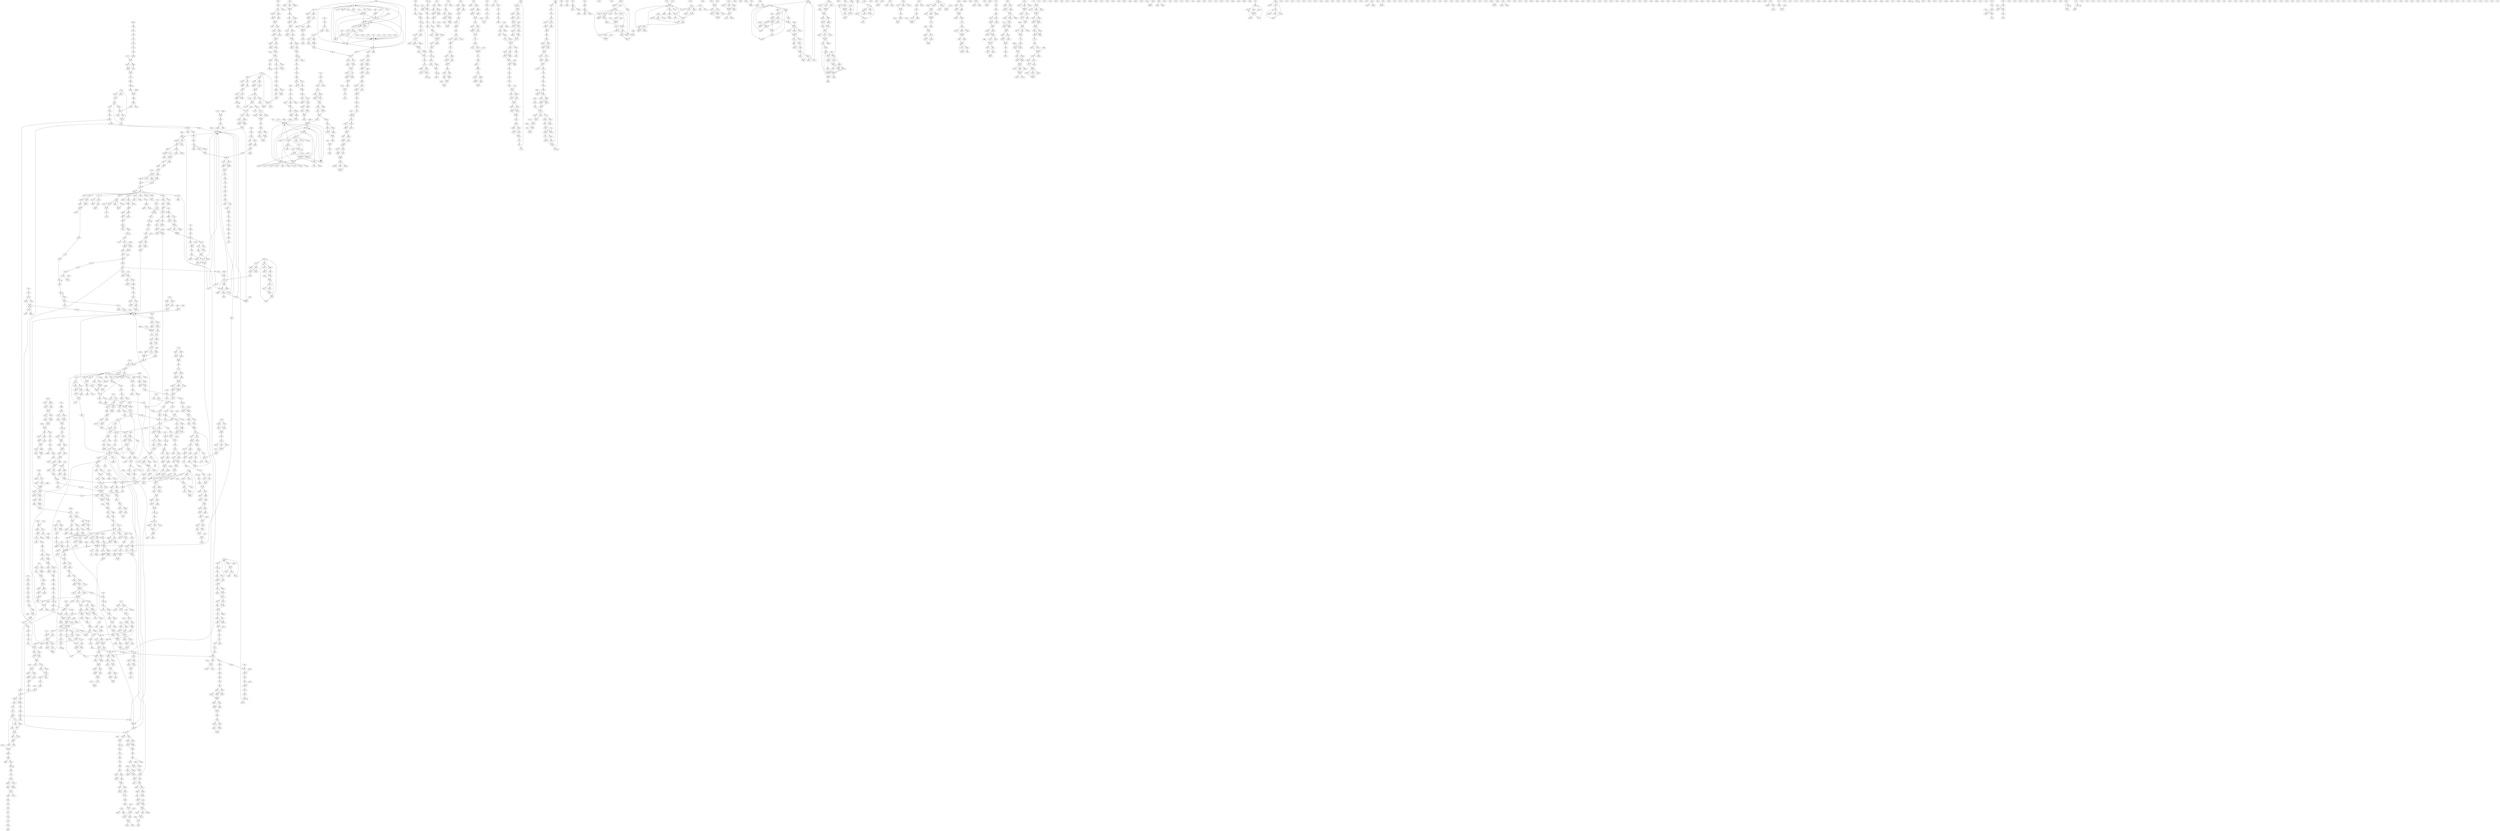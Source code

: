 digraph adj {
graph [k=96]
edge [d=-95]
"19+" [l=1531 C=51691]
"19-" [l=1531 C=51691]
"29+" [l=4972 C=167569]
"29-" [l=4972 C=167569]
"34+" [l=6998 C=249310]
"34-" [l=6998 C=249310]
"59+" [l=196 C=10355]
"59-" [l=196 C=10355]
"60+" [l=96 C=255]
"60-" [l=96 C=255]
"61+" [l=96 C=255]
"61-" [l=96 C=255]
"85+" [l=183 C=1689]
"85-" [l=183 C=1689]
"109+" [l=2943 C=109957]
"109-" [l=2943 C=109957]
"119+" [l=182 C=3703]
"119-" [l=182 C=3703]
"127+" [l=5741 C=192579]
"127-" [l=5741 C=192579]
"135+" [l=1255 C=40230]
"135-" [l=1255 C=40230]
"142+" [l=240 C=34762]
"142-" [l=240 C=34762]
"144+" [l=634 C=21269]
"144-" [l=634 C=21269]
"145+" [l=162 C=15677]
"145-" [l=162 C=15677]
"164+" [l=191 C=550]
"164-" [l=191 C=550]
"169+" [l=1768 C=68998]
"169-" [l=1768 C=68998]
"173+" [l=4799 C=170761]
"173-" [l=4799 C=170761]
"190+" [l=4459 C=163536]
"190-" [l=4459 C=163536]
"226+" [l=8005 C=273929]
"226-" [l=8005 C=273929]
"277+" [l=1432 C=45366]
"277-" [l=1432 C=45366]
"278+" [l=2910 C=115813]
"278-" [l=2910 C=115813]
"314+" [l=1691 C=56907]
"314-" [l=1691 C=56907]
"319+" [l=132 C=9383]
"319-" [l=132 C=9383]
"330+" [l=2672 C=104762]
"330-" [l=2672 C=104762]
"338+" [l=623 C=18986]
"338-" [l=623 C=18986]
"347+" [l=4564 C=158845]
"347-" [l=4564 C=158845]
"353+" [l=349 C=20973]
"353-" [l=349 C=20973]
"362+" [l=197 C=24576]
"362-" [l=197 C=24576]
"363+" [l=107 C=3060]
"363-" [l=107 C=3060]
"364+" [l=162 C=15839]
"364-" [l=162 C=15839]
"375+" [l=5423 C=189241]
"375-" [l=5423 C=189241]
"379+" [l=5998 C=224713]
"379-" [l=5998 C=224713]
"425+" [l=1043 C=34633]
"425-" [l=1043 C=34633]
"427+" [l=464 C=27913]
"427-" [l=464 C=27913]
"485+" [l=308 C=9021]
"485-" [l=308 C=9021]
"500+" [l=156 C=15552]
"500-" [l=156 C=15552]
"520+" [l=3250 C=123088]
"520-" [l=3250 C=123088]
"522+" [l=8534 C=305802]
"522-" [l=8534 C=305802]
"529+" [l=191 C=3652]
"529-" [l=191 C=3652]
"534+" [l=5902 C=224344]
"534-" [l=5902 C=224344]
"540+" [l=1375 C=47057]
"540-" [l=1375 C=47057]
"541+" [l=971 C=30320]
"541-" [l=971 C=30320]
"590+" [l=3183 C=128826]
"590-" [l=3183 C=128826]
"611+" [l=317 C=7492]
"611-" [l=317 C=7492]
"613+" [l=2654 C=102750]
"613-" [l=2654 C=102750]
"630+" [l=2370 C=84593]
"630-" [l=2370 C=84593]
"632+" [l=3156 C=108231]
"632-" [l=3156 C=108231]
"653+" [l=873 C=29646]
"653-" [l=873 C=29646]
"668+" [l=1275 C=42230]
"668-" [l=1275 C=42230]
"671+" [l=674 C=20389]
"671-" [l=674 C=20389]
"698+" [l=1082 C=38397]
"698-" [l=1082 C=38397]
"707+" [l=1150 C=30446]
"707-" [l=1150 C=30446]
"734+" [l=2272 C=79132]
"734-" [l=2272 C=79132]
"745+" [l=1762 C=59976]
"745-" [l=1762 C=59976]
"790+" [l=156 C=15555]
"790-" [l=156 C=15555]
"801+" [l=6702 C=250742]
"801-" [l=6702 C=250742]
"806+" [l=349 C=9611]
"806-" [l=349 C=9611]
"808+" [l=206 C=9959]
"808-" [l=206 C=9959]
"811+" [l=6192 C=239407]
"811-" [l=6192 C=239407]
"827+" [l=2987 C=106760]
"827-" [l=2987 C=106760]
"833+" [l=1830 C=71925]
"833-" [l=1830 C=71925]
"865+" [l=153 C=4219]
"865-" [l=153 C=4219]
"876+" [l=1166 C=83143]
"876-" [l=1166 C=83143]
"885+" [l=2063 C=82602]
"885-" [l=2063 C=82602]
"888+" [l=155 C=3533]
"888-" [l=155 C=3533]
"912+" [l=167 C=2783]
"912-" [l=167 C=2783]
"925+" [l=191 C=599]
"925-" [l=191 C=599]
"927+" [l=139 C=1374]
"927-" [l=139 C=1374]
"943+" [l=596 C=14867]
"943-" [l=596 C=14867]
"966+" [l=443 C=29472]
"966-" [l=443 C=29472]
"1000+" [l=1814 C=59996]
"1000-" [l=1814 C=59996]
"1007+" [l=135 C=8313]
"1007-" [l=135 C=8313]
"1010+" [l=197 C=21271]
"1010-" [l=197 C=21271]
"1011+" [l=139 C=10942]
"1011-" [l=139 C=10942]
"1012+" [l=120 C=6375]
"1012-" [l=120 C=6375]
"1013+" [l=167 C=18202]
"1013-" [l=167 C=18202]
"1034+" [l=186 C=3327]
"1034-" [l=186 C=3327]
"1036+" [l=186 C=3148]
"1036-" [l=186 C=3148]
"1045+" [l=154 C=4170]
"1045-" [l=154 C=4170]
"1064+" [l=159 C=16320]
"1064-" [l=159 C=16320]
"1066+" [l=494 C=19280]
"1066-" [l=494 C=19280]
"1072+" [l=923 C=66150]
"1072-" [l=923 C=66150]
"1105+" [l=2188 C=80741]
"1105-" [l=2188 C=80741]
"1121+" [l=1631 C=55208]
"1121-" [l=1631 C=55208]
"1122+" [l=2522 C=90132]
"1122-" [l=2522 C=90132]
"1136+" [l=190 C=3561]
"1136-" [l=190 C=3561]
"1138+" [l=1484 C=52236]
"1138-" [l=1484 C=52236]
"1139+" [l=599 C=18037]
"1139-" [l=599 C=18037]
"1146+" [l=152 C=3302]
"1146-" [l=152 C=3302]
"1166+" [l=147 C=2314]
"1166-" [l=147 C=2314]
"1167+" [l=191 C=405]
"1167-" [l=191 C=405]
"1170+" [l=1526 C=109014]
"1170-" [l=1526 C=109014]
"1181+" [l=1024 C=26408]
"1181-" [l=1024 C=26408]
"1197+" [l=2715 C=70739]
"1197-" [l=2715 C=70739]
"1205+" [l=170 C=4706]
"1205-" [l=170 C=4706]
"1207+" [l=896 C=68409]
"1207-" [l=896 C=68409]
"1218+" [l=2026 C=78866]
"1218-" [l=2026 C=78866]
"1232+" [l=191 C=23756]
"1232-" [l=191 C=23756]
"1254+" [l=919 C=22947]
"1254-" [l=919 C=22947]
"1258+" [l=1543 C=55866]
"1258-" [l=1543 C=55866]
"1273+" [l=160 C=3194]
"1273-" [l=160 C=3194]
"1289+" [l=1589 C=50251]
"1289-" [l=1589 C=50251]
"1304+" [l=1251 C=37843]
"1304-" [l=1251 C=37843]
"1354+" [l=710 C=21055]
"1354-" [l=710 C=21055]
"1380+" [l=418 C=14138]
"1380-" [l=418 C=14138]
"1429+" [l=2152 C=83730]
"1429-" [l=2152 C=83730]
"1435+" [l=3188 C=75072]
"1435-" [l=3188 C=75072]
"1451+" [l=2032 C=73255]
"1451-" [l=2032 C=73255]
"1455+" [l=137 C=3554]
"1455-" [l=137 C=3554]
"1456+" [l=427 C=4741]
"1456-" [l=427 C=4741]
"1488+" [l=1758 C=53756]
"1488-" [l=1758 C=53756]
"1495+" [l=117 C=5610]
"1495-" [l=117 C=5610]
"1500+" [l=616 C=36653]
"1500-" [l=616 C=36653]
"1515+" [l=471 C=5297]
"1515-" [l=471 C=5297]
"1533+" [l=961 C=31965]
"1533-" [l=961 C=31965]
"1594+" [l=153 C=2167]
"1594-" [l=153 C=2167]
"1612+" [l=153 C=4944]
"1612-" [l=153 C=4944]
"1638+" [l=4456 C=153350]
"1638-" [l=4456 C=153350]
"1641+" [l=190 C=3325]
"1641-" [l=190 C=3325]
"1646+" [l=168 C=3183]
"1646-" [l=168 C=3183]
"1671+" [l=568 C=17707]
"1671-" [l=568 C=17707]
"1688+" [l=328 C=9161]
"1688-" [l=328 C=9161]
"1693+" [l=3472 C=134254]
"1693-" [l=3472 C=134254]
"1696+" [l=187 C=672]
"1696-" [l=187 C=672]
"1704+" [l=144 C=1969]
"1704-" [l=144 C=1969]
"1706+" [l=144 C=1736]
"1706-" [l=144 C=1736]
"1717+" [l=146 C=1560]
"1717-" [l=146 C=1560]
"1719+" [l=146 C=2543]
"1719-" [l=146 C=2543]
"1734+" [l=3044 C=113040]
"1734-" [l=3044 C=113040]
"1757+" [l=96 C=189]
"1757-" [l=96 C=189]
"1767+" [l=239 C=1581]
"1767-" [l=239 C=1581]
"1768+" [l=298 C=1165]
"1768-" [l=298 C=1165]
"1769+" [l=161 C=1712]
"1769-" [l=161 C=1712]
"1822+" [l=191 C=662]
"1822-" [l=191 C=662]
"1823+" [l=200 C=2923]
"1823-" [l=200 C=2923]
"1836+" [l=2242 C=80132]
"1836-" [l=2242 C=80132]
"1850+" [l=1920 C=68454]
"1850-" [l=1920 C=68454]
"1858+" [l=217 C=739]
"1858-" [l=217 C=739]
"1901+" [l=152 C=2031]
"1901-" [l=152 C=2031]
"1906+" [l=299 C=3178]
"1906-" [l=299 C=3178]
"1908+" [l=124 C=2231]
"1908-" [l=124 C=2231]
"1909+" [l=844 C=29784]
"1909-" [l=844 C=29784]
"1954+" [l=225 C=5467]
"1954-" [l=225 C=5467]
"1968+" [l=191 C=302]
"1968-" [l=191 C=302]
"1971+" [l=180 C=3019]
"1971-" [l=180 C=3019]
"1973+" [l=180 C=2896]
"1973-" [l=180 C=2896]
"1979+" [l=819 C=29745]
"1979-" [l=819 C=29745]
"1983+" [l=139 C=5200]
"1983-" [l=139 C=5200]
"1986+" [l=176 C=2721]
"1986-" [l=176 C=2721]
"1987+" [l=639 C=21231]
"1987-" [l=639 C=21231]
"1995+" [l=171 C=2738]
"1995-" [l=171 C=2738]
"1996+" [l=218 C=5785]
"1996-" [l=218 C=5785]
"2018+" [l=182 C=3908]
"2018-" [l=182 C=3908]
"2034+" [l=655 C=13071]
"2034-" [l=655 C=13071]
"2054+" [l=123 C=7140]
"2054-" [l=123 C=7140]
"2055+" [l=140 C=234]
"2055-" [l=140 C=234]
"2056+" [l=191 C=2637]
"2056-" [l=191 C=2637]
"2085+" [l=1488 C=30487]
"2085-" [l=1488 C=30487]
"2088+" [l=218 C=1123]
"2088-" [l=218 C=1123]
"2107+" [l=190 C=4067]
"2107-" [l=190 C=4067]
"2154+" [l=191 C=3257]
"2154-" [l=191 C=3257]
"2193+" [l=344 C=17936]
"2193-" [l=344 C=17936]
"2209+" [l=2794 C=103262]
"2209-" [l=2794 C=103262]
"2230+" [l=154 C=2607]
"2230-" [l=154 C=2607]
"2241+" [l=546 C=28174]
"2241-" [l=546 C=28174]
"2245+" [l=840 C=26638]
"2245-" [l=840 C=26638]
"2248+" [l=1773 C=31499]
"2248-" [l=1773 C=31499]
"2254+" [l=171 C=4254]
"2254-" [l=171 C=4254]
"2266+" [l=188 C=2472]
"2266-" [l=188 C=2472]
"2268+" [l=191 C=1951]
"2268-" [l=191 C=1951]
"2291+" [l=141 C=3630]
"2291-" [l=141 C=3630]
"2293+" [l=175 C=877]
"2293-" [l=175 C=877]
"2294+" [l=445 C=14244]
"2294-" [l=445 C=14244]
"2308+" [l=171 C=5681]
"2308-" [l=171 C=5681]
"2327+" [l=359 C=4941]
"2327-" [l=359 C=4941]
"2335+" [l=191 C=4487]
"2335-" [l=191 C=4487]
"2356+" [l=139 C=5522]
"2356-" [l=139 C=5522]
"2368+" [l=342 C=15082]
"2368-" [l=342 C=15082]
"2369+" [l=223 C=5090]
"2369-" [l=223 C=5090]
"2380+" [l=141 C=11690]
"2380-" [l=141 C=11690]
"2384+" [l=111 C=1007]
"2384-" [l=111 C=1007]
"2386+" [l=740 C=23153]
"2386-" [l=740 C=23153]
"2390+" [l=191 C=3938]
"2390-" [l=191 C=3938]
"2415+" [l=191 C=9790]
"2415-" [l=191 C=9790]
"2425+" [l=152 C=1978]
"2425-" [l=152 C=1978]
"2450+" [l=110 C=512]
"2450-" [l=110 C=512]
"2456+" [l=233 C=8788]
"2456-" [l=233 C=8788]
"2469+" [l=232 C=1324]
"2469-" [l=232 C=1324]
"2496+" [l=191 C=3156]
"2496-" [l=191 C=3156]
"2498+" [l=137 C=1423]
"2498-" [l=137 C=1423]
"2505+" [l=180 C=3453]
"2505-" [l=180 C=3453]
"2506+" [l=142 C=2595]
"2506-" [l=142 C=2595]
"2508+" [l=112 C=938]
"2508-" [l=112 C=938]
"2513+" [l=167 C=2264]
"2513-" [l=167 C=2264]
"2520+" [l=191 C=962]
"2520-" [l=191 C=962]
"2522+" [l=191 C=3082]
"2522-" [l=191 C=3082]
"2533+" [l=308 C=9114]
"2533-" [l=308 C=9114]
"2561+" [l=124 C=1185]
"2561-" [l=124 C=1185]
"2587+" [l=534 C=17578]
"2587-" [l=534 C=17578]
"2589+" [l=191 C=444]
"2589-" [l=191 C=444]
"2592+" [l=202 C=8962]
"2592-" [l=202 C=8962]
"2594+" [l=615 C=9859]
"2594-" [l=615 C=9859]
"2606+" [l=200 C=426]
"2606-" [l=200 C=426]
"2616+" [l=2885 C=92563]
"2616-" [l=2885 C=92563]
"2626+" [l=166 C=1968]
"2626-" [l=166 C=1968]
"2634+" [l=191 C=211]
"2634-" [l=191 C=211]
"2640+" [l=495 C=4797]
"2640-" [l=495 C=4797]
"2641+" [l=162 C=1817]
"2641-" [l=162 C=1817]
"2645+" [l=316 C=8258]
"2645-" [l=316 C=8258]
"2664+" [l=246 C=10070]
"2664-" [l=246 C=10070]
"2707+" [l=110 C=1647]
"2707-" [l=110 C=1647]
"2715+" [l=575 C=36191]
"2715-" [l=575 C=36191]
"2717+" [l=125 C=846]
"2717-" [l=125 C=846]
"2718+" [l=158 C=3190]
"2718-" [l=158 C=3190]
"2726+" [l=191 C=3798]
"2726-" [l=191 C=3798]
"2742+" [l=146 C=8403]
"2742-" [l=146 C=8403]
"2743+" [l=191 C=3510]
"2743-" [l=191 C=3510]
"2760+" [l=475 C=11664]
"2760-" [l=475 C=11664]
"2771+" [l=191 C=5759]
"2771-" [l=191 C=5759]
"2781+" [l=177 C=3934]
"2781-" [l=177 C=3934]
"2782+" [l=191 C=892]
"2782-" [l=191 C=892]
"2802+" [l=160 C=2204]
"2802-" [l=160 C=2204]
"2806+" [l=191 C=2912]
"2806-" [l=191 C=2912]
"2819+" [l=148 C=1807]
"2819-" [l=148 C=1807]
"2831+" [l=115 C=611]
"2831-" [l=115 C=611]
"2833+" [l=177 C=3630]
"2833-" [l=177 C=3630]
"2837+" [l=326 C=8404]
"2837-" [l=326 C=8404]
"2870+" [l=176 C=3288]
"2870-" [l=176 C=3288]
"2873+" [l=191 C=618]
"2873-" [l=191 C=618]
"2877+" [l=130 C=2279]
"2877-" [l=130 C=2279]
"2878+" [l=143 C=1612]
"2878-" [l=143 C=1612]
"2893+" [l=191 C=3270]
"2893-" [l=191 C=3270]
"2909+" [l=178 C=2321]
"2909-" [l=178 C=2321]
"2937+" [l=927 C=8962]
"2937-" [l=927 C=8962]
"2951+" [l=188 C=3459]
"2951-" [l=188 C=3459]
"2975+" [l=108 C=373]
"2975-" [l=108 C=373]
"2986+" [l=191 C=386]
"2986-" [l=191 C=386]
"2990+" [l=419 C=13028]
"2990-" [l=419 C=13028]
"2995+" [l=191 C=2466]
"2995-" [l=191 C=2466]
"3017+" [l=406 C=24988]
"3017-" [l=406 C=24988]
"3020+" [l=149 C=3603]
"3020-" [l=149 C=3603]
"3026+" [l=191 C=3434]
"3026-" [l=191 C=3434]
"3031+" [l=194 C=2218]
"3031-" [l=194 C=2218]
"3032+" [l=191 C=2850]
"3032-" [l=191 C=2850]
"3034+" [l=146 C=4348]
"3034-" [l=146 C=4348]
"3042+" [l=844 C=25723]
"3042-" [l=844 C=25723]
"3056+" [l=191 C=689]
"3056-" [l=191 C=689]
"3060+" [l=445 C=15461]
"3060-" [l=445 C=15461]
"3066+" [l=191 C=557]
"3066-" [l=191 C=557]
"3067+" [l=496 C=13195]
"3067-" [l=496 C=13195]
"3097+" [l=140 C=1619]
"3097-" [l=140 C=1619]
"3139+" [l=227 C=5286]
"3139-" [l=227 C=5286]
"3164+" [l=139 C=1261]
"3164-" [l=139 C=1261]
"3165+" [l=190 C=2370]
"3165-" [l=190 C=2370]
"3190+" [l=155 C=276]
"3190-" [l=155 C=276]
"3191+" [l=191 C=396]
"3191-" [l=191 C=396]
"3200+" [l=191 C=2794]
"3200-" [l=191 C=2794]
"3214+" [l=145 C=3008]
"3214-" [l=145 C=3008]
"3248+" [l=155 C=2461]
"3248-" [l=155 C=2461]
"3251+" [l=191 C=3375]
"3251-" [l=191 C=3375]
"3267+" [l=161 C=1939]
"3267-" [l=161 C=1939]
"3271+" [l=125 C=1559]
"3271-" [l=125 C=1559]
"3285+" [l=544 C=3124]
"3285-" [l=544 C=3124]
"3290+" [l=178 C=2570]
"3290-" [l=178 C=2570]
"3298+" [l=191 C=284]
"3298-" [l=191 C=284]
"3306+" [l=502 C=14406]
"3306-" [l=502 C=14406]
"3309+" [l=152 C=3303]
"3309-" [l=152 C=3303]
"3317+" [l=150 C=9878]
"3317-" [l=150 C=9878]
"3324+" [l=194 C=665]
"3324-" [l=194 C=665]
"3328+" [l=221 C=5719]
"3328-" [l=221 C=5719]
"3341+" [l=176 C=3029]
"3341-" [l=176 C=3029]
"3344+" [l=554 C=10669]
"3344-" [l=554 C=10669]
"3356+" [l=191 C=5252]
"3356-" [l=191 C=5252]
"3389+" [l=97 C=63]
"3389-" [l=97 C=63]
"3391+" [l=182 C=839]
"3391-" [l=182 C=839]
"3394+" [l=145 C=2462]
"3394-" [l=145 C=2462]
"3400+" [l=335 C=2833]
"3400-" [l=335 C=2833]
"3419+" [l=191 C=3238]
"3419-" [l=191 C=3238]
"3426+" [l=199 C=4989]
"3426-" [l=199 C=4989]
"3430+" [l=190 C=2909]
"3430-" [l=190 C=2909]
"3444+" [l=146 C=1393]
"3444-" [l=146 C=1393]
"3445+" [l=151 C=1282]
"3445-" [l=151 C=1282]
"3447+" [l=143 C=1798]
"3447-" [l=143 C=1798]
"3448+" [l=130 C=3244]
"3448-" [l=130 C=3244]
"3468+" [l=178 C=3592]
"3468-" [l=178 C=3592]
"3482+" [l=231 C=781]
"3482-" [l=231 C=781]
"3484+" [l=120 C=6375]
"3484-" [l=120 C=6375]
"3493+" [l=191 C=1605]
"3493-" [l=191 C=1605]
"3494+" [l=165 C=3351]
"3494-" [l=165 C=3351]
"3514+" [l=121 C=1215]
"3514-" [l=121 C=1215]
"3529+" [l=179 C=2791]
"3529-" [l=179 C=2791]
"3538+" [l=179 C=2382]
"3538-" [l=179 C=2382]
"3567+" [l=190 C=4189]
"3567-" [l=190 C=4189]
"3580+" [l=187 C=3558]
"3580-" [l=187 C=3558]
"3588+" [l=385 C=1603]
"3588-" [l=385 C=1603]
"3596+" [l=191 C=1816]
"3596-" [l=191 C=1816]
"3613+" [l=170 C=3195]
"3613-" [l=170 C=3195]
"3617+" [l=149 C=10710]
"3617-" [l=149 C=10710]
"3619+" [l=175 C=2929]
"3619-" [l=175 C=2929]
"3642+" [l=180 C=2784]
"3642-" [l=180 C=2784]
"3663+" [l=121 C=538]
"3663-" [l=121 C=538]
"3665+" [l=191 C=2135]
"3665-" [l=191 C=2135]
"3666+" [l=180 C=1094]
"3666-" [l=180 C=1094]
"3675+" [l=183 C=2920]
"3675-" [l=183 C=2920]
"3676+" [l=326 C=1391]
"3676-" [l=326 C=1391]
"3681+" [l=189 C=620]
"3681-" [l=189 C=620]
"3682+" [l=191 C=854]
"3682-" [l=191 C=854]
"3689+" [l=139 C=1385]
"3689-" [l=139 C=1385]
"3693+" [l=182 C=3113]
"3693-" [l=182 C=3113]
"3695+" [l=182 C=2919]
"3695-" [l=182 C=2919]
"3697+" [l=370 C=8436]
"3697-" [l=370 C=8436]
"3712+" [l=191 C=3246]
"3712-" [l=191 C=3246]
"3715+" [l=167 C=1849]
"3715-" [l=167 C=1849]
"3734+" [l=191 C=955]
"3734-" [l=191 C=955]
"3742+" [l=185 C=3518]
"3742-" [l=185 C=3518]
"3746+" [l=154 C=8622]
"3746-" [l=154 C=8622]
"3756+" [l=182 C=2083]
"3756-" [l=182 C=2083]
"3764+" [l=162 C=1883]
"3764-" [l=162 C=1883]
"3765+" [l=191 C=816]
"3765-" [l=191 C=816]
"3769+" [l=128 C=432]
"3769-" [l=128 C=432]
"3796+" [l=881 C=11939]
"3796-" [l=881 C=11939]
"3815+" [l=187 C=3503]
"3815-" [l=187 C=3503]
"3823+" [l=251 C=1245]
"3823-" [l=251 C=1245]
"3826+" [l=295 C=933]
"3826-" [l=295 C=933]
"3846+" [l=177 C=3164]
"3846-" [l=177 C=3164]
"3850+" [l=153 C=2280]
"3850-" [l=153 C=2280]
"3859+" [l=172 C=2162]
"3859-" [l=172 C=2162]
"3869+" [l=131 C=4323]
"3869-" [l=131 C=4323]
"3893+" [l=191 C=436]
"3893-" [l=191 C=436]
"3894+" [l=244 C=5255]
"3894-" [l=244 C=5255]
"3901+" [l=162 C=2357]
"3901-" [l=162 C=2357]
"3909+" [l=166 C=524]
"3909-" [l=166 C=524]
"3919+" [l=269 C=4376]
"3919-" [l=269 C=4376]
"3943+" [l=150 C=1787]
"3943-" [l=150 C=1787]
"3955+" [l=124 C=1034]
"3955-" [l=124 C=1034]
"3968+" [l=185 C=4536]
"3968-" [l=185 C=4536]
"3971+" [l=135 C=1762]
"3971-" [l=135 C=1762]
"3977+" [l=190 C=3902]
"3977-" [l=190 C=3902]
"3983+" [l=155 C=3126]
"3983-" [l=155 C=3126]
"3984+" [l=191 C=2703]
"3984-" [l=191 C=2703]
"3995+" [l=185 C=3861]
"3995-" [l=185 C=3861]
"4004+" [l=124 C=912]
"4004-" [l=124 C=912]
"4014+" [l=141 C=3641]
"4014-" [l=141 C=3641]
"4018+" [l=134 C=2241]
"4018-" [l=134 C=2241]
"4024+" [l=150 C=1686]
"4024-" [l=150 C=1686]
"4027+" [l=189 C=3299]
"4027-" [l=189 C=3299]
"4035+" [l=187 C=2338]
"4035-" [l=187 C=2338]
"4043+" [l=175 C=2583]
"4043-" [l=175 C=2583]
"4052+" [l=270 C=4472]
"4052-" [l=270 C=4472]
"4054+" [l=190 C=3050]
"4054-" [l=190 C=3050]
"4055+" [l=146 C=1401]
"4055-" [l=146 C=1401]
"4058+" [l=185 C=3728]
"4058-" [l=185 C=3728]
"4065+" [l=371 C=3393]
"4065-" [l=371 C=3393]
"4091+" [l=140 C=1412]
"4091-" [l=140 C=1412]
"4093+" [l=119 C=867]
"4093-" [l=119 C=867]
"4096+" [l=190 C=3315]
"4096-" [l=190 C=3315]
"4099+" [l=112 C=336]
"4099-" [l=112 C=336]
"4101+" [l=191 C=840]
"4101-" [l=191 C=840]
"4102+" [l=376 C=10467]
"4102-" [l=376 C=10467]
"4107+" [l=109 C=607]
"4107-" [l=109 C=607]
"4112+" [l=191 C=428]
"4112-" [l=191 C=428]
"4117+" [l=152 C=1925]
"4117-" [l=152 C=1925]
"4124+" [l=140 C=1832]
"4124-" [l=140 C=1832]
"4128+" [l=128 C=1881]
"4128-" [l=128 C=1881]
"4129+" [l=197 C=3487]
"4129-" [l=197 C=3487]
"4132+" [l=176 C=658]
"4132-" [l=176 C=658]
"4133+" [l=151 C=1415]
"4133-" [l=151 C=1415]
"4153+" [l=137 C=3674]
"4153-" [l=137 C=3674]
"4154+" [l=147 C=1726]
"4154-" [l=147 C=1726]
"4168+" [l=150 C=1649]
"4168-" [l=150 C=1649]
"4169+" [l=162 C=1944]
"4169-" [l=162 C=1944]
"4194+" [l=135 C=1095]
"4194-" [l=135 C=1095]
"4195+" [l=130 C=1665]
"4195-" [l=130 C=1665]
"4202+" [l=183 C=374]
"4202-" [l=183 C=374]
"4205+" [l=222 C=545]
"4205-" [l=222 C=545]
"4212+" [l=150 C=1853]
"4212-" [l=150 C=1853]
"4219+" [l=147 C=1733]
"4219-" [l=147 C=1733]
"4234+" [l=697 C=18371]
"4234-" [l=697 C=18371]
"4242+" [l=146 C=1445]
"4242-" [l=146 C=1445]
"4244+" [l=147 C=2374]
"4244-" [l=147 C=2374]
"4245+" [l=195 C=3861]
"4245-" [l=195 C=3861]
"4246+" [l=191 C=3904]
"4246-" [l=191 C=3904]
"4252+" [l=189 C=9625]
"4252-" [l=189 C=9625]
"4265+" [l=265 C=838]
"4265-" [l=265 C=838]
"4272+" [l=167 C=1475]
"4272-" [l=167 C=1475]
"4275+" [l=191 C=1650]
"4275-" [l=191 C=1650]
"4276+" [l=116 C=76]
"4276-" [l=116 C=76]
"4278+" [l=181 C=3915]
"4278-" [l=181 C=3915]
"4298+" [l=188 C=3503]
"4298-" [l=188 C=3503]
"4319+" [l=121 C=1055]
"4319-" [l=121 C=1055]
"4332+" [l=191 C=703]
"4332-" [l=191 C=703]
"4340+" [l=191 C=370]
"4340-" [l=191 C=370]
"4343+" [l=191 C=3275]
"4343-" [l=191 C=3275]
"4346+" [l=146 C=344]
"4346-" [l=146 C=344]
"4357+" [l=251 C=4631]
"4357-" [l=251 C=4631]
"4361+" [l=330 C=8079]
"4361-" [l=330 C=8079]
"4379+" [l=346 C=1632]
"4379-" [l=346 C=1632]
"4381+" [l=175 C=2221]
"4381-" [l=175 C=2221]
"4383+" [l=191 C=2956]
"4383-" [l=191 C=2956]
"4402+" [l=191 C=479]
"4402-" [l=191 C=479]
"4413+" [l=582 C=2291]
"4413-" [l=582 C=2291]
"4420+" [l=162 C=899]
"4420-" [l=162 C=899]
"4422+" [l=128 C=678]
"4422-" [l=128 C=678]
"4428+" [l=273 C=4224]
"4428-" [l=273 C=4224]
"4431+" [l=191 C=3306]
"4431-" [l=191 C=3306]
"4434+" [l=184 C=631]
"4434-" [l=184 C=631]
"4435+" [l=191 C=4452]
"4435-" [l=191 C=4452]
"4439+" [l=166 C=2491]
"4439-" [l=166 C=2491]
"4457+" [l=124 C=746]
"4457-" [l=124 C=746]
"4459+" [l=183 C=2847]
"4459-" [l=183 C=2847]
"4461+" [l=185 C=2351]
"4461-" [l=185 C=2351]
"4471+" [l=191 C=554]
"4471-" [l=191 C=554]
"4478+" [l=187 C=2720]
"4478-" [l=187 C=2720]
"4484+" [l=115 C=462]
"4484-" [l=115 C=462]
"4488+" [l=191 C=864]
"4488-" [l=191 C=864]
"4500+" [l=178 C=2978]
"4500-" [l=178 C=2978]
"4509+" [l=170 C=260]
"4509-" [l=170 C=260]
"4510+" [l=179 C=603]
"4510-" [l=179 C=603]
"4517+" [l=161 C=217]
"4517-" [l=161 C=217]
"4526+" [l=151 C=2335]
"4526-" [l=151 C=2335]
"4528+" [l=140 C=1635]
"4528-" [l=140 C=1635]
"4538+" [l=191 C=2119]
"4538-" [l=191 C=2119]
"4541+" [l=191 C=390]
"4541-" [l=191 C=390]
"4542+" [l=121 C=1142]
"4542-" [l=121 C=1142]
"4546+" [l=725 C=5102]
"4546-" [l=725 C=5102]
"4556+" [l=158 C=1447]
"4556-" [l=158 C=1447]
"4558+" [l=451 C=1947]
"4558-" [l=451 C=1947]
"4569+" [l=191 C=1009]
"4569-" [l=191 C=1009]
"4573+" [l=191 C=626]
"4573-" [l=191 C=626]
"4588+" [l=191 C=932]
"4588-" [l=191 C=932]
"4593+" [l=166 C=2747]
"4593-" [l=166 C=2747]
"4605+" [l=191 C=727]
"4605-" [l=191 C=727]
"4607+" [l=182 C=1887]
"4607-" [l=182 C=1887]
"4610+" [l=191 C=449]
"4610-" [l=191 C=449]
"4620+" [l=193 C=8302]
"4620-" [l=193 C=8302]
"4633+" [l=139 C=909]
"4633-" [l=139 C=909]
"4638+" [l=147 C=2592]
"4638-" [l=147 C=2592]
"4646+" [l=175 C=2916]
"4646-" [l=175 C=2916]
"4649+" [l=182 C=1908]
"4649-" [l=182 C=1908]
"4650+" [l=191 C=651]
"4650-" [l=191 C=651]
"4656+" [l=99 C=242]
"4656-" [l=99 C=242]
"4660+" [l=100 C=206]
"4660-" [l=100 C=206]
"4661+" [l=101 C=286]
"4661-" [l=101 C=286]
"4666+" [l=191 C=615]
"4666-" [l=191 C=615]
"4668+" [l=192 C=5409]
"4668-" [l=192 C=5409]
"4678+" [l=121 C=756]
"4678-" [l=121 C=756]
"4694+" [l=109 C=331]
"4694-" [l=109 C=331]
"4712+" [l=191 C=260]
"4712-" [l=191 C=260]
"4732+" [l=145 C=1132]
"4732-" [l=145 C=1132]
"4735+" [l=467 C=2147]
"4735-" [l=467 C=2147]
"4736+" [l=121 C=1095]
"4736-" [l=121 C=1095]
"4737+" [l=191 C=369]
"4737-" [l=191 C=369]
"4738+" [l=191 C=500]
"4738-" [l=191 C=500]
"4743+" [l=362 C=1135]
"4743-" [l=362 C=1135]
"4747+" [l=137 C=269]
"4747-" [l=137 C=269]
"4763+" [l=191 C=745]
"4763-" [l=191 C=745]
"4768+" [l=130 C=856]
"4768-" [l=130 C=856]
"4775+" [l=182 C=459]
"4775-" [l=182 C=459]
"4783+" [l=108 C=482]
"4783-" [l=108 C=482]
"4786+" [l=191 C=2155]
"4786-" [l=191 C=2155]
"4790+" [l=166 C=361]
"4790-" [l=166 C=361]
"4808+" [l=191 C=1739]
"4808-" [l=191 C=1739]
"4818+" [l=191 C=438]
"4818-" [l=191 C=438]
"4821+" [l=158 C=4934]
"4821-" [l=158 C=4934]
"4829+" [l=219 C=825]
"4829-" [l=219 C=825]
"4832+" [l=151 C=581]
"4832-" [l=151 C=581]
"4842+" [l=161 C=1933]
"4842-" [l=161 C=1933]
"4848+" [l=188 C=777]
"4848-" [l=188 C=777]
"4861+" [l=191 C=521]
"4861-" [l=191 C=521]
"4871+" [l=191 C=1030]
"4871-" [l=191 C=1030]
"4886+" [l=156 C=1925]
"4886-" [l=156 C=1925]
"4888+" [l=156 C=2462]
"4888-" [l=156 C=2462]
"4900+" [l=191 C=1184]
"4900-" [l=191 C=1184]
"4903+" [l=191 C=566]
"4903-" [l=191 C=566]
"4907+" [l=151 C=938]
"4907-" [l=151 C=938]
"4915+" [l=191 C=3390]
"4915-" [l=191 C=3390]
"4948+" [l=209 C=549]
"4948-" [l=209 C=549]
"4952+" [l=191 C=2662]
"4952-" [l=191 C=2662]
"4964+" [l=191 C=404]
"4964-" [l=191 C=404]
"4969+" [l=375 C=2478]
"4969-" [l=375 C=2478]
"4974+" [l=187 C=3377]
"4974-" [l=187 C=3377]
"4976+" [l=191 C=682]
"4976-" [l=191 C=682]
"4978+" [l=175 C=1720]
"4978-" [l=175 C=1720]
"4980+" [l=141 C=2318]
"4980-" [l=141 C=2318]
"4982+" [l=191 C=392]
"4982-" [l=191 C=392]
"4984+" [l=255 C=1511]
"4984-" [l=255 C=1511]
"4989+" [l=313 C=1563]
"4989-" [l=313 C=1563]
"4990+" [l=191 C=2579]
"4990-" [l=191 C=2579]
"4996+" [l=108 C=717]
"4996-" [l=108 C=717]
"5005+" [l=348 C=2625]
"5005-" [l=348 C=2625]
"5012+" [l=191 C=254]
"5012-" [l=191 C=254]
"5014+" [l=254 C=1410]
"5014-" [l=254 C=1410]
"5017+" [l=154 C=1451]
"5017-" [l=154 C=1451]
"5031+" [l=191 C=526]
"5031-" [l=191 C=526]
"5047+" [l=457 C=2983]
"5047-" [l=457 C=2983]
"5070+" [l=191 C=343]
"5070-" [l=191 C=343]
"5090+" [l=191 C=768]
"5090-" [l=191 C=768]
"5092+" [l=274 C=750]
"5092-" [l=274 C=750]
"5094+" [l=184 C=3109]
"5094-" [l=184 C=3109]
"5098+" [l=345 C=2507]
"5098-" [l=345 C=2507]
"5105+" [l=151 C=1784]
"5105-" [l=151 C=1784]
"5107+" [l=468 C=3684]
"5107-" [l=468 C=3684]
"5112+" [l=296 C=910]
"5112-" [l=296 C=910]
"5120+" [l=188 C=3072]
"5120-" [l=188 C=3072]
"5122+" [l=191 C=617]
"5122-" [l=191 C=617]
"5129+" [l=178 C=477]
"5129-" [l=178 C=477]
"5133+" [l=188 C=3509]
"5133-" [l=188 C=3509]
"5136+" [l=191 C=359]
"5136-" [l=191 C=359]
"5140+" [l=179 C=467]
"5140-" [l=179 C=467]
"5154+" [l=136 C=1413]
"5154-" [l=136 C=1413]
"5155+" [l=309 C=1966]
"5155-" [l=309 C=1966]
"5156+" [l=191 C=4052]
"5156-" [l=191 C=4052]
"5162+" [l=361 C=1274]
"5162-" [l=361 C=1274]
"5169+" [l=259 C=1595]
"5169-" [l=259 C=1595]
"5181+" [l=112 C=682]
"5181-" [l=112 C=682]
"5187+" [l=191 C=435]
"5187-" [l=191 C=435]
"5190+" [l=191 C=602]
"5190-" [l=191 C=602]
"5210+" [l=191 C=412]
"5210-" [l=191 C=412]
"5219+" [l=191 C=840]
"5219-" [l=191 C=840]
"5220+" [l=166 C=431]
"5220-" [l=166 C=431]
"5227+" [l=202 C=573]
"5227-" [l=202 C=573]
"5235+" [l=116 C=761]
"5235-" [l=116 C=761]
"5244+" [l=255 C=1394]
"5244-" [l=255 C=1394]
"5246+" [l=191 C=791]
"5246-" [l=191 C=791]
"5262+" [l=99 C=79]
"5262-" [l=99 C=79]
"5266+" [l=128 C=407]
"5266-" [l=128 C=407]
"5282+" [l=191 C=597]
"5282-" [l=191 C=597]
"5287+" [l=212 C=867]
"5287-" [l=212 C=867]
"5294+" [l=191 C=836]
"5294-" [l=191 C=836]
"5301+" [l=109 C=136]
"5301-" [l=109 C=136]
"5303+" [l=97 C=71]
"5303-" [l=97 C=71]
"5305+" [l=191 C=299]
"5305-" [l=191 C=299]
"5314+" [l=155 C=507]
"5314-" [l=155 C=507]
"5316+" [l=126 C=245]
"5316-" [l=126 C=245]
"5322+" [l=191 C=1033]
"5322-" [l=191 C=1033]
"5325+" [l=191 C=1152]
"5325-" [l=191 C=1152]
"5328+" [l=191 C=1312]
"5328-" [l=191 C=1312]
"5341+" [l=389 C=2022]
"5341-" [l=389 C=2022]
"5344+" [l=171 C=251]
"5344-" [l=171 C=251]
"5366+" [l=158 C=509]
"5366-" [l=158 C=509]
"5374+" [l=191 C=1064]
"5374-" [l=191 C=1064]
"5377+" [l=191 C=477]
"5377-" [l=191 C=477]
"5384+" [l=168 C=2464]
"5384-" [l=168 C=2464]
"5393+" [l=409 C=2036]
"5393-" [l=409 C=2036]
"5401+" [l=111 C=978]
"5401-" [l=111 C=978]
"5402+" [l=119 C=831]
"5402-" [l=119 C=831]
"5405+" [l=112 C=977]
"5405-" [l=112 C=977]
"5407+" [l=284 C=1556]
"5407-" [l=284 C=1556]
"5419+" [l=182 C=4013]
"5419-" [l=182 C=4013]
"5425+" [l=248 C=784]
"5425-" [l=248 C=784]
"5427+" [l=191 C=453]
"5427-" [l=191 C=453]
"5441+" [l=191 C=710]
"5441-" [l=191 C=710]
"5444+" [l=191 C=1336]
"5444-" [l=191 C=1336]
"5454+" [l=191 C=375]
"5454-" [l=191 C=375]
"5466+" [l=191 C=532]
"5466-" [l=191 C=532]
"5470+" [l=172 C=486]
"5470-" [l=172 C=486]
"5477+" [l=191 C=383]
"5477-" [l=191 C=383]
"5485+" [l=147 C=1162]
"5485-" [l=147 C=1162]
"5487+" [l=188 C=886]
"5487-" [l=188 C=886]
"5491+" [l=109 C=521]
"5491-" [l=109 C=521]
"5496+" [l=142 C=1257]
"5496-" [l=142 C=1257]
"5503+" [l=191 C=856]
"5503-" [l=191 C=856]
"5505+" [l=528 C=2407]
"5505-" [l=528 C=2407]
"5506+" [l=191 C=320]
"5506-" [l=191 C=320]
"5512+" [l=121 C=398]
"5512-" [l=121 C=398]
"5519+" [l=191 C=1220]
"5519-" [l=191 C=1220]
"5521+" [l=178 C=500]
"5521-" [l=178 C=500]
"5527+" [l=191 C=1320]
"5527-" [l=191 C=1320]
"5530+" [l=101 C=302]
"5530-" [l=101 C=302]
"5532+" [l=323 C=2121]
"5532-" [l=323 C=2121]
"5540+" [l=182 C=321]
"5540-" [l=182 C=321]
"5542+" [l=191 C=375]
"5542-" [l=191 C=375]
"5548+" [l=191 C=1698]
"5548-" [l=191 C=1698]
"5551+" [l=128 C=653]
"5551-" [l=128 C=653]
"5553+" [l=191 C=1131]
"5553-" [l=191 C=1131]
"5555+" [l=191 C=318]
"5555-" [l=191 C=318]
"5559+" [l=191 C=389]
"5559-" [l=191 C=389]
"5564+" [l=139 C=838]
"5564-" [l=139 C=838]
"5576+" [l=194 C=427]
"5576-" [l=194 C=427]
"5580+" [l=191 C=1136]
"5580-" [l=191 C=1136]
"5599+" [l=191 C=349]
"5599-" [l=191 C=349]
"5601+" [l=191 C=524]
"5601-" [l=191 C=524]
"5608+" [l=137 C=1017]
"5608-" [l=137 C=1017]
"5636+" [l=137 C=335]
"5636-" [l=137 C=335]
"5642+" [l=191 C=709]
"5642-" [l=191 C=709]
"5659+" [l=191 C=432]
"5659-" [l=191 C=432]
"5663+" [l=191 C=523]
"5663-" [l=191 C=523]
"5676+" [l=191 C=264]
"5676-" [l=191 C=264]
"5687+" [l=191 C=923]
"5687-" [l=191 C=923]
"5694+" [l=191 C=437]
"5694-" [l=191 C=437]
"5699+" [l=191 C=469]
"5699-" [l=191 C=469]
"5710+" [l=233 C=720]
"5710-" [l=233 C=720]
"5714+" [l=191 C=767]
"5714-" [l=191 C=767]
"5729+" [l=191 C=351]
"5729-" [l=191 C=351]
"5731+" [l=191 C=389]
"5731-" [l=191 C=389]
"5732+" [l=191 C=620]
"5732-" [l=191 C=620]
"5741+" [l=191 C=373]
"5741-" [l=191 C=373]
"5754+" [l=191 C=664]
"5754-" [l=191 C=664]
"5756+" [l=181 C=477]
"5756-" [l=181 C=477]
"5760+" [l=184 C=1366]
"5760-" [l=184 C=1366]
"5762+" [l=191 C=360]
"5762-" [l=191 C=360]
"5788+" [l=195 C=337]
"5788-" [l=195 C=337]
"5797+" [l=178 C=313]
"5797-" [l=178 C=313]
"5804+" [l=155 C=1069]
"5804-" [l=155 C=1069]
"5808+" [l=191 C=1098]
"5808-" [l=191 C=1098]
"5817+" [l=191 C=423]
"5817-" [l=191 C=423]
"5827+" [l=191 C=487]
"5827-" [l=191 C=487]
"5829+" [l=388 C=3441]
"5829-" [l=388 C=3441]
"5830+" [l=219 C=780]
"5830-" [l=219 C=780]
"5838+" [l=187 C=511]
"5838-" [l=187 C=511]
"5854+" [l=128 C=823]
"5854-" [l=128 C=823]
"5856+" [l=191 C=617]
"5856-" [l=191 C=617]
"5868+" [l=211 C=576]
"5868-" [l=211 C=576]
"5876+" [l=191 C=418]
"5876-" [l=191 C=418]
"5880+" [l=191 C=1061]
"5880-" [l=191 C=1061]
"5901+" [l=191 C=426]
"5901-" [l=191 C=426]
"5904+" [l=191 C=712]
"5904-" [l=191 C=712]
"5907+" [l=191 C=298]
"5907-" [l=191 C=298]
"5914+" [l=297 C=937]
"5914-" [l=297 C=937]
"5918+" [l=134 C=1917]
"5918-" [l=134 C=1917]
"5920+" [l=191 C=379]
"5920-" [l=191 C=379]
"5931+" [l=191 C=458]
"5931-" [l=191 C=458]
"5948+" [l=165 C=280]
"5948-" [l=165 C=280]
"5951+" [l=249 C=2395]
"5951-" [l=249 C=2395]
"5958+" [l=191 C=270]
"5958-" [l=191 C=270]
"5962+" [l=267 C=1073]
"5962-" [l=267 C=1073]
"5970+" [l=191 C=397]
"5970-" [l=191 C=397]
"5975+" [l=191 C=446]
"5975-" [l=191 C=446]
"5977+" [l=191 C=765]
"5977-" [l=191 C=765]
"5984+" [l=191 C=470]
"5984-" [l=191 C=470]
"5990+" [l=136 C=930]
"5990-" [l=136 C=930]
"6003+" [l=345 C=996]
"6003-" [l=345 C=996]
"6004+" [l=107 C=52]
"6004-" [l=107 C=52]
"6006+" [l=210 C=574]
"6006-" [l=210 C=574]
"6008+" [l=141 C=578]
"6008-" [l=141 C=578]
"6017+" [l=191 C=410]
"6017-" [l=191 C=410]
"6018+" [l=282 C=1182]
"6018-" [l=282 C=1182]
"6030+" [l=143 C=226]
"6030-" [l=143 C=226]
"6033+" [l=229 C=501]
"6033-" [l=229 C=501]
"6038+" [l=490 C=2780]
"6038-" [l=490 C=2780]
"6041+" [l=133 C=106]
"6041-" [l=133 C=106]
"6050+" [l=240 C=542]
"6050-" [l=240 C=542]
"6057+" [l=111 C=40]
"6057-" [l=111 C=40]
"6059+" [l=121 C=1841]
"6059-" [l=121 C=1841]
"6060+" [l=96 C=104]
"6060-" [l=96 C=104]
"6061+" [l=116 C=714]
"6061-" [l=116 C=714]
"6073+" [l=140 C=129]
"6073-" [l=140 C=129]
"6076+" [l=251 C=795]
"6076-" [l=251 C=795]
"6079+" [l=191 C=831]
"6079-" [l=191 C=831]
"6082+" [l=176 C=2310]
"6082-" [l=176 C=2310]
"6093+" [l=108 C=596]
"6093-" [l=108 C=596]
"6099+" [l=130 C=1145]
"6099-" [l=130 C=1145]
"6107+" [l=144 C=207]
"6107-" [l=144 C=207]
"6115+" [l=166 C=679]
"6115-" [l=166 C=679]
"6117+" [l=191 C=592]
"6117-" [l=191 C=592]
"6120+" [l=239 C=632]
"6120-" [l=239 C=632]
"6122+" [l=191 C=459]
"6122-" [l=191 C=459]
"6125+" [l=158 C=319]
"6125-" [l=158 C=319]
"6139+" [l=258 C=1259]
"6139-" [l=258 C=1259]
"6141+" [l=191 C=265]
"6141-" [l=191 C=265]
"6146+" [l=191 C=486]
"6146-" [l=191 C=486]
"6150+" [l=191 C=392]
"6150-" [l=191 C=392]
"6164+" [l=104 C=20]
"6164-" [l=104 C=20]
"6169+" [l=191 C=890]
"6169-" [l=191 C=890]
"6185+" [l=191 C=389]
"6185-" [l=191 C=389]
"6187+" [l=187 C=647]
"6187-" [l=187 C=647]
"6190+" [l=191 C=349]
"6190-" [l=191 C=349]
"6197+" [l=182 C=899]
"6197-" [l=182 C=899]
"6199+" [l=182 C=333]
"6199-" [l=182 C=333]
"6211+" [l=191 C=530]
"6211-" [l=191 C=530]
"6227+" [l=191 C=681]
"6227-" [l=191 C=681]
"6239+" [l=191 C=392]
"6239-" [l=191 C=392]
"6242+" [l=191 C=383]
"6242-" [l=191 C=383]
"6246+" [l=191 C=346]
"6246-" [l=191 C=346]
"6255+" [l=240 C=804]
"6255-" [l=240 C=804]
"6261+" [l=181 C=237]
"6261-" [l=181 C=237]
"6265+" [l=191 C=742]
"6265-" [l=191 C=742]
"6272+" [l=191 C=272]
"6272-" [l=191 C=272]
"6275+" [l=135 C=113]
"6275-" [l=135 C=113]
"6279+" [l=151 C=204]
"6279-" [l=151 C=204]
"6290+" [l=153 C=122]
"6290-" [l=153 C=122]
"6294+" [l=264 C=482]
"6294-" [l=264 C=482]
"6307+" [l=181 C=1057]
"6307-" [l=181 C=1057]
"6313+" [l=191 C=470]
"6313-" [l=191 C=470]
"6315+" [l=226 C=667]
"6315-" [l=226 C=667]
"6320+" [l=178 C=465]
"6320-" [l=178 C=465]
"6325+" [l=191 C=440]
"6325-" [l=191 C=440]
"6326+" [l=191 C=493]
"6326-" [l=191 C=493]
"6344+" [l=271 C=773]
"6344-" [l=271 C=773]
"6357+" [l=191 C=531]
"6357-" [l=191 C=531]
"6363+" [l=193 C=1088]
"6363-" [l=193 C=1088]
"6365+" [l=191 C=403]
"6365-" [l=191 C=403]
"6366+" [l=191 C=325]
"6366-" [l=191 C=325]
"6372+" [l=127 C=1339]
"6372-" [l=127 C=1339]
"6377+" [l=145 C=1084]
"6377-" [l=145 C=1084]
"6385+" [l=191 C=681]
"6385-" [l=191 C=681]
"6402+" [l=191 C=382]
"6402-" [l=191 C=382]
"6419+" [l=191 C=450]
"6419-" [l=191 C=450]
"6430+" [l=191 C=700]
"6430-" [l=191 C=700]
"6436+" [l=123 C=76]
"6436-" [l=123 C=76]
"6446+" [l=134 C=94]
"6446-" [l=134 C=94]
"6447+" [l=159 C=691]
"6447-" [l=159 C=691]
"6448+" [l=211 C=282]
"6448-" [l=211 C=282]
"6450+" [l=110 C=69]
"6450-" [l=110 C=69]
"6455+" [l=309 C=764]
"6455-" [l=309 C=764]
"6464+" [l=143 C=169]
"6464-" [l=143 C=169]
"6465+" [l=195 C=353]
"6465-" [l=195 C=353]
"6466+" [l=191 C=996]
"6466-" [l=191 C=996]
"6467+" [l=129 C=78]
"6467-" [l=129 C=78]
"6472+" [l=197 C=368]
"6472-" [l=197 C=368]
"6473+" [l=281 C=770]
"6473-" [l=281 C=770]
"6478+" [l=191 C=580]
"6478-" [l=191 C=580]
"6481+" [l=191 C=567]
"6481-" [l=191 C=567]
"6482+" [l=191 C=275]
"6482-" [l=191 C=275]
"6483+" [l=182 C=414]
"6483-" [l=182 C=414]
"6494+" [l=191 C=270]
"6494-" [l=191 C=270]
"6525+" [l=191 C=379]
"6525-" [l=191 C=379]
"6526+" [l=175 C=304]
"6526-" [l=175 C=304]
"6532+" [l=191 C=758]
"6532-" [l=191 C=758]
"6533+" [l=165 C=501]
"6533-" [l=165 C=501]
"6536+" [l=191 C=416]
"6536-" [l=191 C=416]
"6540+" [l=213 C=421]
"6540-" [l=213 C=421]
"6545+" [l=140 C=126]
"6545-" [l=140 C=126]
"6549+" [l=191 C=231]
"6549-" [l=191 C=231]
"6550+" [l=191 C=547]
"6550-" [l=191 C=547]
"6554+" [l=189 C=448]
"6554-" [l=189 C=448]
"6556+" [l=191 C=567]
"6556-" [l=191 C=567]
"6568+" [l=191 C=406]
"6568-" [l=191 C=406]
"6573+" [l=203 C=433]
"6573-" [l=203 C=433]
"6577+" [l=113 C=42]
"6577-" [l=113 C=42]
"6582+" [l=191 C=336]
"6582-" [l=191 C=336]
"6586+" [l=132 C=151]
"6586-" [l=132 C=151]
"6587+" [l=128 C=66]
"6587-" [l=128 C=66]
"6592+" [l=191 C=812]
"6592-" [l=191 C=812]
"6595+" [l=191 C=421]
"6595-" [l=191 C=421]
"6596+" [l=191 C=472]
"6596-" [l=191 C=472]
"6608+" [l=243 C=898]
"6608-" [l=243 C=898]
"6619+" [l=207 C=546]
"6619-" [l=207 C=546]
"6620+" [l=260 C=1050]
"6620-" [l=260 C=1050]
"6622+" [l=161 C=176]
"6622-" [l=161 C=176]
"6631+" [l=242 C=559]
"6631-" [l=242 C=559]
"6632+" [l=182 C=437]
"6632-" [l=182 C=437]
"6636+" [l=191 C=448]
"6636-" [l=191 C=448]
"6640+" [l=157 C=224]
"6640-" [l=157 C=224]
"6642+" [l=431 C=1783]
"6642-" [l=431 C=1783]
"6650+" [l=191 C=327]
"6650-" [l=191 C=327]
"6660+" [l=127 C=527]
"6660-" [l=127 C=527]
"6661+" [l=191 C=463]
"6661-" [l=191 C=463]
"6663+" [l=191 C=535]
"6663-" [l=191 C=535]
"6668+" [l=191 C=458]
"6668-" [l=191 C=458]
"6670+" [l=191 C=272]
"6670-" [l=191 C=272]
"6675+" [l=191 C=395]
"6675-" [l=191 C=395]
"6679+" [l=113 C=86]
"6679-" [l=113 C=86]
"6682+" [l=281 C=1068]
"6682-" [l=281 C=1068]
"6686+" [l=149 C=117]
"6686-" [l=149 C=117]
"6697+" [l=191 C=426]
"6697-" [l=191 C=426]
"6698+" [l=187 C=240]
"6698-" [l=187 C=240]
"6706+" [l=178 C=313]
"6706-" [l=178 C=313]
"6707+" [l=123 C=351]
"6707-" [l=123 C=351]
"6716+" [l=210 C=524]
"6716-" [l=210 C=524]
"6721+" [l=254 C=1291]
"6721-" [l=254 C=1291]
"6723+" [l=162 C=303]
"6723-" [l=162 C=303]
"6726+" [l=191 C=431]
"6726-" [l=191 C=431]
"6729+" [l=225 C=446]
"6729-" [l=225 C=446]
"6737+" [l=288 C=704]
"6737-" [l=288 C=704]
"6746+" [l=191 C=242]
"6746-" [l=191 C=242]
"6748+" [l=191 C=511]
"6748-" [l=191 C=511]
"6756+" [l=191 C=392]
"6756-" [l=191 C=392]
"6758+" [l=191 C=346]
"6758-" [l=191 C=346]
"6761+" [l=108 C=46]
"6761-" [l=108 C=46]
"6762+" [l=148 C=116]
"6762-" [l=148 C=116]
"6772+" [l=386 C=1265]
"6772-" [l=386 C=1265]
"6777+" [l=127 C=93]
"6777-" [l=127 C=93]
"6781+" [l=277 C=665]
"6781-" [l=277 C=665]
"6789+" [l=191 C=222]
"6789-" [l=191 C=222]
"6795+" [l=151 C=241]
"6795-" [l=151 C=241]
"6797+" [l=191 C=263]
"6797-" [l=191 C=263]
"6798+" [l=160 C=246]
"6798-" [l=160 C=246]
"6803+" [l=96 C=183]
"6803-" [l=96 C=183]
"6807+" [l=191 C=559]
"6807-" [l=191 C=559]
"6808+" [l=191 C=379]
"6808-" [l=191 C=379]
"6815+" [l=230 C=747]
"6815-" [l=230 C=747]
"6816+" [l=143 C=338]
"6816-" [l=143 C=338]
"6824+" [l=191 C=277]
"6824-" [l=191 C=277]
"6826+" [l=232 C=450]
"6826-" [l=232 C=450]
"6828+" [l=124 C=98]
"6828-" [l=124 C=98]
"6834+" [l=191 C=365]
"6834-" [l=191 C=365]
"6837+" [l=137 C=430]
"6837-" [l=137 C=430]
"6843+" [l=191 C=775]
"6843-" [l=191 C=775]
"6849+" [l=223 C=358]
"6849-" [l=223 C=358]
"6857+" [l=191 C=314]
"6857-" [l=191 C=314]
"6859+" [l=272 C=921]
"6859-" [l=272 C=921]
"6866+" [l=133 C=123]
"6866-" [l=133 C=123]
"6870+" [l=191 C=341]
"6870-" [l=191 C=341]
"6879+" [l=292 C=586]
"6879-" [l=292 C=586]
"6881+" [l=191 C=450]
"6881-" [l=191 C=450]
"6884+" [l=191 C=346]
"6884-" [l=191 C=346]
"6885+" [l=225 C=469]
"6885-" [l=225 C=469]
"6886+" [l=191 C=247]
"6886-" [l=191 C=247]
"6893+" [l=179 C=411]
"6893-" [l=179 C=411]
"6894+" [l=192 C=386]
"6894-" [l=192 C=386]
"6902+" [l=191 C=374]
"6902-" [l=191 C=374]
"6908+" [l=147 C=108]
"6908-" [l=147 C=108]
"6912+" [l=230 C=549]
"6912-" [l=230 C=549]
"6925+" [l=159 C=235]
"6925-" [l=159 C=235]
"6927+" [l=109 C=49]
"6927-" [l=109 C=49]
"6928+" [l=143 C=130]
"6928-" [l=143 C=130]
"6934+" [l=181 C=260]
"6934-" [l=181 C=260]
"6935+" [l=140 C=166]
"6935-" [l=140 C=166]
"6936+" [l=156 C=319]
"6936-" [l=156 C=319]
"6938+" [l=223 C=563]
"6938-" [l=223 C=563]
"6939+" [l=101 C=314]
"6939-" [l=101 C=314]
"6943+" [l=167 C=284]
"6943-" [l=167 C=284]
"6945+" [l=191 C=417]
"6945-" [l=191 C=417]
"6947+" [l=379 C=1301]
"6947-" [l=379 C=1301]
"6951+" [l=135 C=166]
"6951-" [l=135 C=166]
"6954+" [l=172 C=307]
"6954-" [l=172 C=307]
"6959+" [l=96 C=60]
"6959-" [l=96 C=60]
"6961+" [l=193 C=379]
"6961-" [l=193 C=379]
"6963+" [l=141 C=120]
"6963-" [l=141 C=120]
"6965+" [l=145 C=129]
"6965-" [l=145 C=129]
"6969+" [l=129 C=82]
"6969-" [l=129 C=82]
"6971+" [l=218 C=771]
"6971-" [l=218 C=771]
"6975+" [l=143 C=151]
"6975-" [l=143 C=151]
"6980+" [l=149 C=347]
"6980-" [l=149 C=347]
"6981+" [l=341 C=1940]
"6981-" [l=341 C=1940]
"6982+" [l=262 C=524]
"6982-" [l=262 C=524]
"6987+" [l=273 C=984]
"6987-" [l=273 C=984]
"6988+" [l=191 C=306]
"6988-" [l=191 C=306]
"6989+" [l=108 C=102]
"6989-" [l=108 C=102]
"6990+" [l=139 C=285]
"6990-" [l=139 C=285]
"6992+" [l=128 C=92]
"6992-" [l=128 C=92]
"6994+" [l=191 C=392]
"6994-" [l=191 C=392]
"6995+" [l=168 C=322]
"6995-" [l=168 C=322]
"7001+" [l=144 C=188]
"7001-" [l=144 C=188]
"7006+" [l=131 C=137]
"7006-" [l=131 C=137]
"7007+" [l=128 C=124]
"7007-" [l=128 C=124]
"7013+" [l=150 C=180]
"7013-" [l=150 C=180]
"7015+" [l=211 C=426]
"7015-" [l=211 C=426]
"7018+" [l=185 C=917]
"7018-" [l=185 C=917]
"7020+" [l=181 C=189]
"7020-" [l=181 C=189]
"7022+" [l=96 C=255]
"7022-" [l=96 C=255]
"7023+" [l=96 C=255]
"7023-" [l=96 C=255]
"7025+" [l=245 C=580]
"7025-" [l=245 C=580]
"7035+" [l=96 C=255]
"7035-" [l=96 C=255]
"7041+" [l=97 C=277]
"7041-" [l=97 C=277]
"7043+" [l=96 C=255]
"7043-" [l=96 C=255]
"7046+" [l=188 C=554]
"7046-" [l=188 C=554]
"7047+" [l=145 C=214]
"7047-" [l=145 C=214]
"7048+" [l=132 C=86]
"7048-" [l=132 C=86]
"7049+" [l=123 C=319]
"7049-" [l=123 C=319]
"7051+" [l=121 C=69]
"7051-" [l=121 C=69]
"7053+" [l=211 C=410]
"7053-" [l=211 C=410]
"7064+" [l=207 C=313]
"7064-" [l=207 C=313]
"7066+" [l=126 C=63]
"7066-" [l=126 C=63]
"7067+" [l=161 C=182]
"7067-" [l=161 C=182]
"7068+" [l=139 C=208]
"7068-" [l=139 C=208]
"7069+" [l=129 C=159]
"7069-" [l=129 C=159]
"7070+" [l=245 C=558]
"7070-" [l=245 C=558]
"7073+" [l=110 C=34]
"7073-" [l=110 C=34]
"7074+" [l=191 C=262]
"7074-" [l=191 C=262]
"7075+" [l=122 C=78]
"7075-" [l=122 C=78]
"7076+" [l=132 C=124]
"7076-" [l=132 C=124]
"7084+" [l=103 C=37]
"7084-" [l=103 C=37]
"7085+" [l=108 C=56]
"7085-" [l=108 C=56]
"7087+" [l=96 C=2]
"7087-" [l=96 C=2]
"7088+" [l=232 C=702]
"7088-" [l=232 C=702]
"7089+" [l=149 C=200]
"7089-" [l=149 C=200]
"7090+" [l=107 C=194]
"7090-" [l=107 C=194]
"7095+" [l=122 C=61]
"7095-" [l=122 C=61]
"7097+" [l=96 C=30]
"7097-" [l=96 C=30]
"7098+" [l=107 C=45]
"7098-" [l=107 C=45]
"7099+" [l=152 C=247]
"7099-" [l=152 C=247]
"7100+" [l=126 C=87]
"7100-" [l=126 C=87]
"7101+" [l=191 C=226]
"7101-" [l=191 C=226]
"7102+" [l=112 C=87]
"7102-" [l=112 C=87]
"7103+" [l=102 C=76]
"7103-" [l=102 C=76]
"7104+" [l=135 C=113]
"7104-" [l=135 C=113]
"7105+" [l=117 C=62]
"7105-" [l=117 C=62]
"7107+" [l=115 C=53]
"7107-" [l=115 C=53]
"7108+" [l=127 C=68]
"7108-" [l=127 C=68]
"7110+" [l=150 C=134]
"7110-" [l=150 C=134]
"7111+" [l=107 C=26]
"7111-" [l=107 C=26]
"7112+" [l=140 C=103]
"7112-" [l=140 C=103]
"7113+" [l=126 C=129]
"7113-" [l=126 C=129]
"7114+" [l=117 C=64]
"7114-" [l=117 C=64]
"7116+" [l=134 C=93]
"7116-" [l=134 C=93]
"7118+" [l=131 C=423]
"7118-" [l=131 C=423]
"7119+" [l=116 C=55]
"7119-" [l=116 C=55]
"7122+" [l=151 C=123]
"7122-" [l=151 C=123]
"7124+" [l=143 C=127]
"7124-" [l=143 C=127]
"7125+" [l=101 C=32]
"7125-" [l=101 C=32]
"7126+" [l=125 C=93]
"7126-" [l=125 C=93]
"7128+" [l=149 C=140]
"7128-" [l=149 C=140]
"7129+" [l=104 C=62]
"7129-" [l=104 C=62]
"7130+" [l=152 C=218]
"7130-" [l=152 C=218]
"7131+" [l=197 C=259]
"7131-" [l=197 C=259]
"7132+" [l=142 C=101]
"7132-" [l=142 C=101]
"7134+" [l=200 C=451]
"7134-" [l=200 C=451]
"7135+" [l=197 C=265]
"7135-" [l=197 C=265]
"7139+" [l=96 C=14]
"7139-" [l=96 C=14]
"7140+" [l=116 C=53]
"7140-" [l=116 C=53]
"7141+" [l=122 C=97]
"7141-" [l=122 C=97]
"7143+" [l=109 C=55]
"7143-" [l=109 C=55]
"7144+" [l=149 C=120]
"7144-" [l=149 C=120]
"7145+" [l=201 C=367]
"7145-" [l=201 C=367]
"7147+" [l=124 C=63]
"7147-" [l=124 C=63]
"7148+" [l=96 C=36]
"7148-" [l=96 C=36]
"7150+" [l=104 C=134]
"7150-" [l=104 C=134]
"7151+" [l=121 C=73]
"7151-" [l=121 C=73]
"7152+" [l=194 C=224]
"7152-" [l=194 C=224]
"7153+" [l=111 C=75]
"7153-" [l=111 C=75]
"7154+" [l=97 C=46]
"7154-" [l=97 C=46]
"7155+" [l=141 C=2343]
"7155-" [l=141 C=2343]
"7156+" [l=126 C=138]
"7156-" [l=126 C=138]
"7158+" [l=102 C=32]
"7158-" [l=102 C=32]
"7188+" [l=96 C=128]
"7188-" [l=96 C=128]
"7202+" [l=4177 C=155692]
"7202-" [l=4177 C=155692]
"7213+" [l=102 C=1785]
"7213-" [l=102 C=1785]
"7220+" [l=3988 C=142794]
"7220-" [l=3988 C=142794]
"7229+" [l=3276 C=139332]
"7229-" [l=3276 C=139332]
"7230+" [l=4673 C=100502]
"7230-" [l=4673 C=100502]
"7232+" [l=3017 C=107083]
"7232-" [l=3017 C=107083]
"7234+" [l=187 C=14549]
"7234-" [l=187 C=14549]
"7243+" [l=1351 C=49842]
"7243-" [l=1351 C=49842]
"7248+" [l=1265 C=34144]
"7248-" [l=1265 C=34144]
"7258+" [l=146 C=6550]
"7258-" [l=146 C=6550]
"7261+" [l=421 C=15868]
"7261-" [l=421 C=15868]
"7262+" [l=280 C=6200]
"7262-" [l=280 C=6200]
"7263+" [l=585 C=2861]
"7263-" [l=585 C=2861]
"7265+" [l=660 C=57738]
"7265-" [l=660 C=57738]
"7276+" [l=1213 C=44680]
"7276-" [l=1213 C=44680]
"7277+" [l=1142 C=14885]
"7277-" [l=1142 C=14885]
"7285+" [l=159 C=16237]
"7285-" [l=159 C=16237]
"7287+" [l=893 C=34739]
"7287-" [l=893 C=34739]
"7294+" [l=128 C=2573]
"7294-" [l=128 C=2573]
"7298+" [l=418 C=14480]
"7298-" [l=418 C=14480]
"7300+" [l=128 C=1362]
"7300-" [l=128 C=1362]
"7303+" [l=514 C=4981]
"7303-" [l=514 C=4981]
"7304+" [l=657 C=19827]
"7304-" [l=657 C=19827]
"7306+" [l=755 C=20023]
"7306-" [l=755 C=20023]
"7309+" [l=2049 C=37437]
"7309-" [l=2049 C=37437]
"7311+" [l=1767 C=34250]
"7311-" [l=1767 C=34250]
"7312+" [l=1237 C=20095]
"7312-" [l=1237 C=20095]
"7313+" [l=170 C=5925]
"7313-" [l=170 C=5925]
"7318+" [l=3298 C=53658]
"7318-" [l=3298 C=53658]
"7319+" [l=409 C=11612]
"7319-" [l=409 C=11612]
"7321+" [l=226 C=7924]
"7321-" [l=226 C=7924]
"7322+" [l=699 C=5270]
"7322-" [l=699 C=5270]
"7325+" [l=170 C=1582]
"7325-" [l=170 C=1582]
"7329+" [l=149 C=4326]
"7329-" [l=149 C=4326]
"7330+" [l=295 C=1049]
"7330-" [l=295 C=1049]
"7332+" [l=152 C=3094]
"7332-" [l=152 C=3094]
"7333+" [l=203 C=2129]
"7333-" [l=203 C=2129]
"7334+" [l=151 C=1713]
"7334-" [l=151 C=1713]
"7336+" [l=979 C=14594]
"7336-" [l=979 C=14594]
"7339+" [l=191 C=3947]
"7339-" [l=191 C=3947]
"7340+" [l=446 C=1403]
"7340-" [l=446 C=1403]
"7341+" [l=191 C=4377]
"7341-" [l=191 C=4377]
"7342+" [l=1117 C=18773]
"7342-" [l=1117 C=18773]
"7345+" [l=377 C=9317]
"7345-" [l=377 C=9317]
"7346+" [l=202 C=3410]
"7346-" [l=202 C=3410]
"7347+" [l=212 C=1915]
"7347-" [l=212 C=1915]
"7348+" [l=600 C=2583]
"7348-" [l=600 C=2583]
"7349+" [l=158 C=326]
"7349-" [l=158 C=326]
"7350+" [l=296 C=6844]
"7350-" [l=296 C=6844]
"7351+" [l=170 C=6411]
"7351-" [l=170 C=6411]
"7352+" [l=197 C=4317]
"7352-" [l=197 C=4317]
"7353+" [l=868 C=4413]
"7353-" [l=868 C=4413]
"7354+" [l=226 C=14031]
"7354-" [l=226 C=14031]
"7355+" [l=179 C=635]
"7355-" [l=179 C=635]
"7356+" [l=299 C=3249]
"7356-" [l=299 C=3249]
"7357+" [l=148 C=4278]
"7357-" [l=148 C=4278]
"7359+" [l=152 C=3913]
"7359-" [l=152 C=3913]
"7360+" [l=594 C=1781]
"7360-" [l=594 C=1781]
"7361+" [l=1459 C=11137]
"7361-" [l=1459 C=11137]
"7363+" [l=112 C=981]
"7363-" [l=112 C=981]
"7365+" [l=448 C=1951]
"7365-" [l=448 C=1951]
"7366+" [l=179 C=2018]
"7366-" [l=179 C=2018]
"7367+" [l=583 C=2413]
"7367-" [l=583 C=2413]
"7368+" [l=201 C=3855]
"7368-" [l=201 C=3855]
"7370+" [l=363 C=1110]
"7370-" [l=363 C=1110]
"7371+" [l=136 C=871]
"7371-" [l=136 C=871]
"7372+" [l=385 C=896]
"7372-" [l=385 C=896]
"7373+" [l=184 C=915]
"7373-" [l=184 C=915]
"7374+" [l=1051 C=5050]
"7374-" [l=1051 C=5050]
"7375+" [l=264 C=2231]
"7375-" [l=264 C=2231]
"7377+" [l=1928 C=30748]
"7377-" [l=1928 C=30748]
"7378+" [l=191 C=1818]
"7378-" [l=191 C=1818]
"7379+" [l=661 C=4431]
"7379-" [l=661 C=4431]
"7380+" [l=494 C=2740]
"7380-" [l=494 C=2740]
"7382+" [l=175 C=2701]
"7382-" [l=175 C=2701]
"7383+" [l=589 C=2404]
"7383-" [l=589 C=2404]
"7384+" [l=164 C=592]
"7384-" [l=164 C=592]
"7385+" [l=238 C=1450]
"7385-" [l=238 C=1450]
"7386+" [l=167 C=9025]
"7386-" [l=167 C=9025]
"7387+" [l=491 C=1760]
"7387-" [l=491 C=1760]
"7388+" [l=332 C=924]
"7388-" [l=332 C=924]
"7389+" [l=210 C=761]
"7389-" [l=210 C=761]
"7390+" [l=461 C=1279]
"7390-" [l=461 C=1279]
"7391+" [l=440 C=1259]
"7391-" [l=440 C=1259]
"7392+" [l=375 C=1318]
"7392-" [l=375 C=1318]
"7393+" [l=225 C=1022]
"7393-" [l=225 C=1022]
"7394+" [l=919 C=4083]
"7394-" [l=919 C=4083]
"7395+" [l=256 C=878]
"7395-" [l=256 C=878]
"7396+" [l=424 C=1165]
"7396-" [l=424 C=1165]
"7397+" [l=367 C=1085]
"7397-" [l=367 C=1085]
"7398+" [l=130 C=170]
"7398-" [l=130 C=170]
"7402+" [l=97 C=510]
"7402-" [l=97 C=510]
"7406+" [l=99 C=619]
"7406-" [l=99 C=619]
"7409+" [l=1191 C=38167]
"7409-" [l=1191 C=38167]
"7411+" [l=5131 C=166739]
"7411-" [l=5131 C=166739]
"7412+" [l=1735 C=68202]
"7412-" [l=1735 C=68202]
"7413+" [l=13247 C=500609]
"7413-" [l=13247 C=500609]
"7414+" [l=5441 C=211990]
"7414-" [l=5441 C=211990]
"7415+" [l=17253 C=634778]
"7415-" [l=17253 C=634778]
"7416+" [l=6605 C=250843]
"7416-" [l=6605 C=250843]
"7417+" [l=7727 C=282712]
"7417-" [l=7727 C=282712]
"7418+" [l=21426 C=795778]
"7418-" [l=21426 C=795778]
"7419+" [l=4262 C=146831]
"7419-" [l=4262 C=146831]
"7420+" [l=26102 C=1007542]
"7420-" [l=26102 C=1007542]
"7421+" [l=3736 C=139145]
"7421-" [l=3736 C=139145]
"7422+" [l=11483 C=450364]
"7422-" [l=11483 C=450364]
"7423+" [l=14502 C=570062]
"7423-" [l=14502 C=570062]
"7424+" [l=8066 C=261799]
"7424-" [l=8066 C=261799]
"7425+" [l=28652 C=1099280]
"7425-" [l=28652 C=1099280]
"7426+" [l=18459 C=723166]
"7426-" [l=18459 C=723166]
"7427+" [l=10906 C=424471]
"7427-" [l=10906 C=424471]
"7428+" [l=11348 C=433979]
"7428-" [l=11348 C=433979]
"7429+" [l=9486 C=359435]
"7429-" [l=9486 C=359435]
"7430+" [l=49493 C=1857915]
"7430-" [l=49493 C=1857915]
"7431+" [l=27378 C=1002405]
"7431-" [l=27378 C=1002405]
"7432+" [l=13680 C=471454]
"7432-" [l=13680 C=471454]
"7433+" [l=2791 C=107243]
"7433-" [l=2791 C=107243]
"7434+" [l=26182 C=970779]
"7434-" [l=26182 C=970779]
"7435+" [l=17081 C=652365]
"7435-" [l=17081 C=652365]
"7436+" [l=12407 C=456510]
"7436-" [l=12407 C=456510]
"7437+" [l=18033 C=649595]
"7437-" [l=18033 C=649595]
"7438+" [l=50052 C=1978131]
"7438-" [l=50052 C=1978131]
"7439+" [l=3671 C=151967]
"7439-" [l=3671 C=151967]
"7440+" [l=8361 C=294107]
"7440-" [l=8361 C=294107]
"7441+" [l=1591 C=53939]
"7441-" [l=1591 C=53939]
"7442+" [l=9440 C=357298]
"7442-" [l=9440 C=357298]
"7443+" [l=10271 C=378209]
"7443-" [l=10271 C=378209]
"7444+" [l=17483 C=678748]
"7444-" [l=17483 C=678748]
"7445+" [l=9046 C=328224]
"7445-" [l=9046 C=328224]
"7446+" [l=40372 C=1512590]
"7446-" [l=40372 C=1512590]
"7447+" [l=14749 C=542135]
"7447-" [l=14749 C=542135]
"7448+" [l=14612 C=579855]
"7448-" [l=14612 C=579855]
"7449+" [l=10053 C=380534]
"7449-" [l=10053 C=380534]
"7450+" [l=4869 C=187066]
"7450-" [l=4869 C=187066]
"7451+" [l=4758 C=180546]
"7451-" [l=4758 C=180546]
"7452+" [l=5082 C=203822]
"7452-" [l=5082 C=203822]
"7453+" [l=17528 C=684189]
"7453-" [l=17528 C=684189]
"7454+" [l=4353 C=157644]
"7454-" [l=4353 C=157644]
"7455+" [l=5466 C=204214]
"7455-" [l=5466 C=204214]
"7456+" [l=30683 C=1167280]
"7456-" [l=30683 C=1167280]
"7457+" [l=61909 C=2459180]
"7457-" [l=61909 C=2459180]
"7458+" [l=6207 C=223360]
"7458-" [l=6207 C=223360]
"7459+" [l=9722 C=366062]
"7459-" [l=9722 C=366062]
"7460+" [l=739 C=50443]
"7460-" [l=739 C=50443]
"7461+" [l=64176 C=2474900]
"7461-" [l=64176 C=2474900]
"7462+" [l=3665 C=121352]
"7462-" [l=3665 C=121352]
"7463+" [l=14961 C=577828]
"7463-" [l=14961 C=577828]
"7464+" [l=6340 C=243612]
"7464-" [l=6340 C=243612]
"7465+" [l=8195 C=311139]
"7465-" [l=8195 C=311139]
"7466+" [l=11434 C=430361]
"7466-" [l=11434 C=430361]
"7467+" [l=3653 C=141040]
"7467-" [l=3653 C=141040]
"7468+" [l=5137 C=190362]
"7468-" [l=5137 C=190362]
"7469+" [l=13688 C=508329]
"7469-" [l=13688 C=508329]
"7470+" [l=7353 C=244489]
"7470-" [l=7353 C=244489]
"7471+" [l=5779 C=213790]
"7471-" [l=5779 C=213790]
"7472+" [l=21098 C=764412]
"7472-" [l=21098 C=764412]
"7473+" [l=20318 C=758621]
"7473-" [l=20318 C=758621]
"7474+" [l=21830 C=847441]
"7474-" [l=21830 C=847441]
"7475+" [l=37102 C=1425486]
"7475-" [l=37102 C=1425486]
"7476+" [l=15984 C=620143]
"7476-" [l=15984 C=620143]
"7477+" [l=27824 C=1081238]
"7477-" [l=27824 C=1081238]
"7478+" [l=12474 C=555095]
"7478-" [l=12474 C=555095]
"7479+" [l=4143 C=151926]
"7479-" [l=4143 C=151926]
"7480+" [l=68075 C=2534025]
"7480-" [l=68075 C=2534025]
"7481+" [l=36025 C=1357927]
"7481-" [l=36025 C=1357927]
"7482+" [l=3033 C=108879]
"7482-" [l=3033 C=108879]
"7483+" [l=24004 C=875189]
"7483-" [l=24004 C=875189]
"7484+" [l=21746 C=890741]
"7484-" [l=21746 C=890741]
"7485+" [l=7897 C=301817]
"7485-" [l=7897 C=301817]
"7486+" [l=3671 C=133098]
"7486-" [l=3671 C=133098]
"7487+" [l=11274 C=429461]
"7487-" [l=11274 C=429461]
"7488+" [l=6833 C=249888]
"7488-" [l=6833 C=249888]
"7489+" [l=14078 C=520529]
"7489-" [l=14078 C=520529]
"7490+" [l=12749 C=467202]
"7490-" [l=12749 C=467202]
"7491+" [l=9666 C=357644]
"7491-" [l=9666 C=357644]
"7492+" [l=18111 C=707612]
"7492-" [l=18111 C=707612]
"7493+" [l=18606 C=724193]
"7493-" [l=18606 C=724193]
"7494+" [l=8302 C=337416]
"7494-" [l=8302 C=337416]
"7495+" [l=45052 C=1775778]
"7495-" [l=45052 C=1775778]
"7496+" [l=2900 C=101353]
"7496-" [l=2900 C=101353]
"7497+" [l=15353 C=618154]
"7497-" [l=15353 C=618154]
"7498+" [l=11774 C=451870]
"7498-" [l=11774 C=451870]
"7499+" [l=2652 C=83866]
"7499-" [l=2652 C=83866]
"7500+" [l=29183 C=1137714]
"7500-" [l=29183 C=1137714]
"7501+" [l=7749 C=300128]
"7501-" [l=7749 C=300128]
"7502+" [l=22746 C=847867]
"7502-" [l=22746 C=847867]
"7503+" [l=1715 C=54457]
"7503-" [l=1715 C=54457]
"7504+" [l=16580 C=611761]
"7504-" [l=16580 C=611761]
"7505+" [l=30085 C=1093354]
"7505-" [l=30085 C=1093354]
"7506+" [l=7545 C=265754]
"7506-" [l=7545 C=265754]
"7507+" [l=6600 C=248518]
"7507-" [l=6600 C=248518]
"7508+" [l=9160 C=353859]
"7508-" [l=9160 C=353859]
"7509+" [l=10483 C=408454]
"7509-" [l=10483 C=408454]
"7510+" [l=14506 C=534464]
"7510-" [l=14506 C=534464]
"7511+" [l=9166 C=353692]
"7511-" [l=9166 C=353692]
"7512+" [l=7168 C=286457]
"7512-" [l=7168 C=286457]
"7513+" [l=8240 C=280560]
"7513-" [l=8240 C=280560]
"7514+" [l=10493 C=366735]
"7514-" [l=10493 C=366735]
"7515+" [l=25000 C=979877]
"7515-" [l=25000 C=979877]
"7516+" [l=6313 C=233670]
"7516-" [l=6313 C=233670]
"7517+" [l=23051 C=866329]
"7517-" [l=23051 C=866329]
"7518+" [l=2768 C=92774]
"7518-" [l=2768 C=92774]
"7519+" [l=35438 C=1241720]
"7519-" [l=35438 C=1241720]
"7520+" [l=12807 C=518668]
"7520-" [l=12807 C=518668]
"7521+" [l=16044 C=613190]
"7521-" [l=16044 C=613190]
"7522+" [l=2382 C=84380]
"7522-" [l=2382 C=84380]
"7523+" [l=37259 C=1493382]
"7523-" [l=37259 C=1493382]
"7524+" [l=6008 C=222020]
"7524-" [l=6008 C=222020]
"7525+" [l=15289 C=591311]
"7525-" [l=15289 C=591311]
"7526+" [l=2572 C=97108]
"7526-" [l=2572 C=97108]
"7527+" [l=2412 C=83994]
"7527-" [l=2412 C=83994]
"7528+" [l=11873 C=452647]
"7528-" [l=11873 C=452647]
"7529+" [l=46140 C=1709532]
"7529-" [l=46140 C=1709532]
"7530+" [l=16645 C=668130]
"7530-" [l=16645 C=668130]
"7531+" [l=5514 C=207552]
"7531-" [l=5514 C=207552]
"7532+" [l=30176 C=1157257]
"7532-" [l=30176 C=1157257]
"7533+" [l=5523 C=198712]
"7533-" [l=5523 C=198712]
"7534+" [l=6155 C=224859]
"7534-" [l=6155 C=224859]
"7535+" [l=32069 C=1202261]
"7535-" [l=32069 C=1202261]
"7536+" [l=8270 C=300375]
"7536-" [l=8270 C=300375]
"7537+" [l=10671 C=400817]
"7537-" [l=10671 C=400817]
"7538+" [l=283 C=47940]
"7538-" [l=283 C=47940]
"7539+" [l=21406 C=812767]
"7539-" [l=21406 C=812767]
"7540+" [l=9151 C=351010]
"7540-" [l=9151 C=351010]
"7541+" [l=7124 C=280554]
"7541-" [l=7124 C=280554]
"7542+" [l=12828 C=474640]
"7542-" [l=12828 C=474640]
"7543+" [l=5825 C=219998]
"7543-" [l=5825 C=219998]
"7544+" [l=28515 C=1074802]
"7544-" [l=28515 C=1074802]
"7545+" [l=31604 C=1268623]
"7545-" [l=31604 C=1268623]
"7546+" [l=3871 C=153304]
"7546-" [l=3871 C=153304]
"7547+" [l=8619 C=334370]
"7547-" [l=8619 C=334370]
"7548+" [l=8206 C=326771]
"7548-" [l=8206 C=326771]
"7549+" [l=34777 C=1319650]
"7549-" [l=34777 C=1319650]
"7550+" [l=7629 C=286687]
"7550-" [l=7629 C=286687]
"7551+" [l=11200 C=441979]
"7551-" [l=11200 C=441979]
"7552+" [l=7858 C=257060]
"7552-" [l=7858 C=257060]
"7553+" [l=449 C=64538]
"7553-" [l=449 C=64538]
"7554+" [l=5157 C=189349]
"7554-" [l=5157 C=189349]
"7555+" [l=3035 C=128621]
"7555-" [l=3035 C=128621]
"7556+" [l=1445 C=92860]
"7556-" [l=1445 C=92860]
"7557+" [l=2243 C=74655]
"7557-" [l=2243 C=74655]
"7558+" [l=1128 C=78459]
"7558-" [l=1128 C=78459]
"7559+" [l=22841 C=869231]
"7559-" [l=22841 C=869231]
"7560+" [l=18450 C=663023]
"7560-" [l=18450 C=663023]
"7561+" [l=31190 C=1227804]
"7561-" [l=31190 C=1227804]
"7562+" [l=987 C=108224]
"7562-" [l=987 C=108224]
"7563+" [l=3024 C=105093]
"7563-" [l=3024 C=105093]
"7564+" [l=15833 C=606209]
"7564-" [l=15833 C=606209]
"7565+" [l=5965 C=227833]
"7565-" [l=5965 C=227833]
"7566+" [l=18404 C=698067]
"7566-" [l=18404 C=698067]
"7567+" [l=4935 C=187694]
"7567-" [l=4935 C=187694]
"7568+" [l=21306 C=828808]
"7568-" [l=21306 C=828808]
"7569+" [l=54472 C=2063881]
"7569-" [l=54472 C=2063881]
"7570+" [l=4096 C=149281]
"7570-" [l=4096 C=149281]
"7571+" [l=10417 C=367393]
"7571-" [l=10417 C=367393]
"7572+" [l=20211 C=718516]
"7572-" [l=20211 C=718516]
"7573+" [l=8989 C=344533]
"7573-" [l=8989 C=344533]
"7574+" [l=22849 C=902912]
"7574-" [l=22849 C=902912]
"7575+" [l=40884 C=1576155]
"7575-" [l=40884 C=1576155]
"7576+" [l=11823 C=462285]
"7576-" [l=11823 C=462285]
"7577+" [l=21986 C=813923]
"7577-" [l=21986 C=813923]
"7578+" [l=24035 C=898183]
"7578-" [l=24035 C=898183]
"7579+" [l=15635 C=567076]
"7579-" [l=15635 C=567076]
"7580+" [l=10320 C=415308]
"7580-" [l=10320 C=415308]
"7581+" [l=7838 C=316138]
"7581-" [l=7838 C=316138]
"7582+" [l=9813 C=359919]
"7582-" [l=9813 C=359919]
"7583+" [l=12884 C=478134]
"7583-" [l=12884 C=478134]
"7584+" [l=12121 C=459180]
"7584-" [l=12121 C=459180]
"7585+" [l=9262 C=354999]
"7585-" [l=9262 C=354999]
"7586+" [l=732 C=18805]
"7586-" [l=732 C=18805]
"7587+" [l=7685 C=267190]
"7587-" [l=7685 C=267190]
"7588+" [l=23901 C=905090]
"7588-" [l=23901 C=905090]
"7589+" [l=29375 C=1155654]
"7589-" [l=29375 C=1155654]
"7590+" [l=3799 C=139355]
"7590-" [l=3799 C=139355]
"7591+" [l=30767 C=1160889]
"7591-" [l=30767 C=1160889]
"7592+" [l=11532 C=423964]
"7592-" [l=11532 C=423964]
"7593+" [l=11216 C=432020]
"7593-" [l=11216 C=432020]
"7594+" [l=28743 C=1123986]
"7594-" [l=28743 C=1123986]
"7595+" [l=2936 C=115253]
"7595-" [l=2936 C=115253]
"7596+" [l=5218 C=174985]
"7596-" [l=5218 C=174985]
"7597+" [l=25515 C=955542]
"7597-" [l=25515 C=955542]
"7598+" [l=5238 C=191361]
"7598-" [l=5238 C=191361]
"7599+" [l=43489 C=1644990]
"7599-" [l=43489 C=1644990]
"7600+" [l=3016 C=132804]
"7600-" [l=3016 C=132804]
"7601+" [l=1125 C=40216]
"7601-" [l=1125 C=40216]
"7602+" [l=20314 C=767336]
"7602-" [l=20314 C=767336]
"7603+" [l=7108 C=268082]
"7603-" [l=7108 C=268082]
"7604+" [l=6534 C=228410]
"7604-" [l=6534 C=228410]
"7605+" [l=3870 C=143204]
"7605-" [l=3870 C=143204]
"7606+" [l=5409 C=225786]
"7606-" [l=5409 C=225786]
"7607+" [l=7141 C=272524]
"7607-" [l=7141 C=272524]
"7608+" [l=3898 C=131876]
"7608-" [l=3898 C=131876]
"7609+" [l=7057 C=267005]
"7609-" [l=7057 C=267005]
"7610+" [l=27191 C=1033439]
"7610-" [l=27191 C=1033439]
"7611+" [l=4612 C=169088]
"7611-" [l=4612 C=169088]
"7612+" [l=3532 C=121612]
"7612-" [l=3532 C=121612]
"7613+" [l=51665 C=1972303]
"7613-" [l=51665 C=1972303]
"7614+" [l=949 C=28342]
"7614-" [l=949 C=28342]
"7615+" [l=5381 C=167348]
"7615-" [l=5381 C=167348]
"7616+" [l=14886 C=562079]
"7616-" [l=14886 C=562079]
"7617+" [l=66736 C=2512834]
"7617-" [l=66736 C=2512834]
"7618+" [l=6046 C=228727]
"7618-" [l=6046 C=228727]
"7619+" [l=766 C=41188]
"7619-" [l=766 C=41188]
"7620+" [l=24144 C=893485]
"7620-" [l=24144 C=893485]
"7621+" [l=33205 C=1320702]
"7621-" [l=33205 C=1320702]
"7622+" [l=42227 C=1595029]
"7622-" [l=42227 C=1595029]
"7623+" [l=5758 C=217011]
"7623-" [l=5758 C=217011]
"7624+" [l=19236 C=732213]
"7624-" [l=19236 C=732213]
"7625+" [l=7268 C=288805]
"7625-" [l=7268 C=288805]
"7626+" [l=1848 C=69958]
"7626-" [l=1848 C=69958]
"7627+" [l=4250 C=161105]
"7627-" [l=4250 C=161105]
"7628+" [l=3369 C=119785]
"7628-" [l=3369 C=119785]
"7629+" [l=1598 C=45021]
"7629-" [l=1598 C=45021]
"7630+" [l=16553 C=601756]
"7630-" [l=16553 C=601756]
"7631+" [l=12107 C=436348]
"7631-" [l=12107 C=436348]
"7632+" [l=1955 C=69596]
"7632-" [l=1955 C=69596]
"7633+" [l=521 C=16526]
"7633-" [l=521 C=16526]
"7634+" [l=4466 C=167272]
"7634-" [l=4466 C=167272]
"7635+" [l=17660 C=628851]
"7635-" [l=17660 C=628851]
"7636+" [l=3215 C=117006]
"7636-" [l=3215 C=117006]
"7637+" [l=31705 C=1171408]
"7637-" [l=31705 C=1171408]
"7638+" [l=2038 C=76505]
"7638-" [l=2038 C=76505]
"7639+" [l=2977 C=115962]
"7639-" [l=2977 C=115962]
"7640+" [l=3783 C=138608]
"7640-" [l=3783 C=138608]
"7641+" [l=17915 C=677903]
"7641-" [l=17915 C=677903]
"7642+" [l=17206 C=665726]
"7642-" [l=17206 C=665726]
"7643+" [l=3537 C=129555]
"7643-" [l=3537 C=129555]
"7644+" [l=3263 C=114538]
"7644-" [l=3263 C=114538]
"7645+" [l=11932 C=446036]
"7645-" [l=11932 C=446036]
"7646+" [l=34494 C=1336536]
"7646-" [l=34494 C=1336536]
"7647+" [l=15908 C=620950]
"7647-" [l=15908 C=620950]
"7648+" [l=1553 C=62981]
"7648-" [l=1553 C=62981]
"7649+" [l=9926 C=362586]
"7649-" [l=9926 C=362586]
"7650+" [l=4605 C=164767]
"7650-" [l=4605 C=164767]
"7651+" [l=11729 C=447764]
"7651-" [l=11729 C=447764]
"7652+" [l=35961 C=1385108]
"7652-" [l=35961 C=1385108]
"7653+" [l=8499 C=300931]
"7653-" [l=8499 C=300931]
"7654+" [l=7325 C=287008]
"7654-" [l=7325 C=287008]
"7655+" [l=48244 C=1851155]
"7655-" [l=48244 C=1851155]
"7656+" [l=13841 C=513434]
"7656-" [l=13841 C=513434]
"7657+" [l=238 C=36465]
"7657-" [l=238 C=36465]
"7658+" [l=12764 C=487230]
"7658-" [l=12764 C=487230]
"7659+" [l=1858 C=45449]
"7659-" [l=1858 C=45449]
"7660+" [l=3823 C=142810]
"7660-" [l=3823 C=142810]
"7661+" [l=5075 C=157651]
"7661-" [l=5075 C=157651]
"7662+" [l=3849 C=115372]
"7662-" [l=3849 C=115372]
"7663+" [l=4983 C=188239]
"7663-" [l=4983 C=188239]
"7664+" [l=13132 C=523903]
"7664-" [l=13132 C=523903]
"7665+" [l=968 C=30394]
"7665-" [l=968 C=30394]
"7666+" [l=7040 C=254175]
"7666-" [l=7040 C=254175]
"7667+" [l=13430 C=499942]
"7667-" [l=13430 C=499942]
"7668+" [l=24151 C=920926]
"7668-" [l=24151 C=920926]
"7669+" [l=1949 C=52347]
"7669-" [l=1949 C=52347]
"7670+" [l=6382 C=244255]
"7670-" [l=6382 C=244255]
"7671+" [l=18608 C=700770]
"7671-" [l=18608 C=700770]
"7672+" [l=1025 C=26773]
"7672-" [l=1025 C=26773]
"7673+" [l=3510 C=119144]
"7673-" [l=3510 C=119144]
"7674+" [l=1117 C=31870]
"7674-" [l=1117 C=31870]
"7675+" [l=3011 C=106246]
"7675-" [l=3011 C=106246]
"7676+" [l=6981 C=247288]
"7676-" [l=6981 C=247288]
"7677+" [l=4910 C=187472]
"7677-" [l=4910 C=187472]
"7678+" [l=5124 C=190006]
"7678-" [l=5124 C=190006]
"7679+" [l=3929 C=155669]
"7679-" [l=3929 C=155669]
"7680+" [l=3911 C=141986]
"7680-" [l=3911 C=141986]
"7681+" [l=6718 C=242787]
"7681-" [l=6718 C=242787]
"7682+" [l=3748 C=154624]
"7682-" [l=3748 C=154624]
"7683+" [l=3342 C=124640]
"7683-" [l=3342 C=124640]
"7684+" [l=19475 C=702863]
"7684-" [l=19475 C=702863]
"7685+" [l=12365 C=466960]
"7685-" [l=12365 C=466960]
"7686+" [l=12460 C=522278]
"7686-" [l=12460 C=522278]
"7687+" [l=2288 C=79219]
"7687-" [l=2288 C=79219]
"7688+" [l=21693 C=820798]
"7688-" [l=21693 C=820798]
"7689+" [l=621 C=38606]
"7689-" [l=621 C=38606]
"7690+" [l=5983 C=219376]
"7690-" [l=5983 C=219376]
"7691+" [l=3182 C=105796]
"7691-" [l=3182 C=105796]
"7692+" [l=11780 C=441408]
"7692-" [l=11780 C=441408]
"7693+" [l=1608 C=41714]
"7693-" [l=1608 C=41714]
"7694+" [l=2881 C=94261]
"7694-" [l=2881 C=94261]
"7695+" [l=1269 C=42892]
"7695-" [l=1269 C=42892]
"7696+" [l=14098 C=544534]
"7696-" [l=14098 C=544534]
"7697+" [l=17151 C=652382]
"7697-" [l=17151 C=652382]
"7698+" [l=19760 C=738913]
"7698-" [l=19760 C=738913]
"7699+" [l=6647 C=238120]
"7699-" [l=6647 C=238120]
"7700+" [l=4590 C=151686]
"7700-" [l=4590 C=151686]
"7701+" [l=14649 C=499698]
"7701-" [l=14649 C=499698]
"7702+" [l=2154 C=136138]
"7702-" [l=2154 C=136138]
"7703+" [l=4597 C=175202]
"7703-" [l=4597 C=175202]
"7704+" [l=453 C=20656]
"7704-" [l=453 C=20656]
"7705+" [l=791 C=56878]
"7705-" [l=791 C=56878]
"7706+" [l=616 C=19486]
"7706-" [l=616 C=19486]
"7707+" [l=9773 C=419675]
"7707-" [l=9773 C=419675]
"7708+" [l=937 C=56142]
"7708-" [l=937 C=56142]
"7709+" [l=2955 C=85728]
"7709-" [l=2955 C=85728]
"7710+" [l=3218 C=116984]
"7710-" [l=3218 C=116984]
"7711+" [l=2896 C=105060]
"7711-" [l=2896 C=105060]
"7712+" [l=1086 C=75114]
"7712-" [l=1086 C=75114]
"7713+" [l=34780 C=1250760]
"7713-" [l=34780 C=1250760]
"7714+" [l=1451 C=86940]
"7714-" [l=1451 C=86940]
"7715+" [l=37873 C=1438360]
"7715-" [l=37873 C=1438360]
"7716+" [l=695 C=9599]
"7716-" [l=695 C=9599]
"7717+" [l=28053 C=1074334]
"7717-" [l=28053 C=1074334]
"7718+" [l=2744 C=100086]
"7718-" [l=2744 C=100086]
"7719+" [l=4288 C=129459]
"7719-" [l=4288 C=129459]
"7720+" [l=16662 C=647775]
"7720-" [l=16662 C=647775]
"7721+" [l=5515 C=207990]
"7721-" [l=5515 C=207990]
"7722+" [l=5680 C=177654]
"7722-" [l=5680 C=177654]
"7723+" [l=690 C=6586]
"7723-" [l=690 C=6586]
"7724+" [l=344 C=1332]
"7724-" [l=344 C=1332]
"7725+" [l=6353 C=236659]
"7725-" [l=6353 C=236659]
"7726+" [l=44263 C=1665648]
"7726-" [l=44263 C=1665648]
"7727+" [l=436 C=29049]
"7727-" [l=436 C=29049]
"7728+" [l=191 C=0]
"7728-" [l=191 C=0]
"7729+" [l=191 C=0]
"7729-" [l=191 C=0]
"7730+" [l=420 C=0]
"7730-" [l=420 C=0]
"7731+" [l=191 C=0]
"7731-" [l=191 C=0]
"7732+" [l=216 C=0]
"7732-" [l=216 C=0]
"7733+" [l=191 C=0]
"7733-" [l=191 C=0]
"7734+" [l=198 C=0]
"7734-" [l=198 C=0]
"7735+" [l=191 C=0]
"7735-" [l=191 C=0]
"7736+" [l=191 C=0]
"7736-" [l=191 C=0]
"7737+" [l=235 C=0]
"7737-" [l=235 C=0]
"7738+" [l=204 C=0]
"7738-" [l=204 C=0]
"7739+" [l=191 C=0]
"7739-" [l=191 C=0]
"7740+" [l=570 C=0]
"7740-" [l=570 C=0]
"7741+" [l=245 C=0]
"7741-" [l=245 C=0]
"7742+" [l=219 C=0]
"7742-" [l=219 C=0]
"7743+" [l=191 C=0]
"7743-" [l=191 C=0]
"7744+" [l=213 C=0]
"7744-" [l=213 C=0]
"7745+" [l=224 C=0]
"7745-" [l=224 C=0]
"7746+" [l=313 C=0]
"7746-" [l=313 C=0]
"7747+" [l=216 C=0]
"7747-" [l=216 C=0]
"7748+" [l=191 C=0]
"7748-" [l=191 C=0]
"7749+" [l=191 C=0]
"7749-" [l=191 C=0]
"7750+" [l=352 C=0]
"7750-" [l=352 C=0]
"7751+" [l=201 C=0]
"7751-" [l=201 C=0]
"7752+" [l=191 C=0]
"7752-" [l=191 C=0]
"7753+" [l=191 C=0]
"7753-" [l=191 C=0]
"7754+" [l=277 C=0]
"7754-" [l=277 C=0]
"7755+" [l=202 C=0]
"7755-" [l=202 C=0]
"7756+" [l=211 C=0]
"7756-" [l=211 C=0]
"7757+" [l=191 C=0]
"7757-" [l=191 C=0]
"7758+" [l=191 C=0]
"7758-" [l=191 C=0]
"7759+" [l=191 C=0]
"7759-" [l=191 C=0]
"7760+" [l=200 C=0]
"7760-" [l=200 C=0]
"7761+" [l=191 C=0]
"7761-" [l=191 C=0]
"7762+" [l=207 C=0]
"7762-" [l=207 C=0]
"7763+" [l=250 C=0]
"7763-" [l=250 C=0]
"7764+" [l=191 C=0]
"7764-" [l=191 C=0]
"7765+" [l=191 C=0]
"7765-" [l=191 C=0]
"7766+" [l=191 C=0]
"7766-" [l=191 C=0]
"7767+" [l=230 C=0]
"7767-" [l=230 C=0]
"7768+" [l=191 C=0]
"7768-" [l=191 C=0]
"7769+" [l=191 C=0]
"7769-" [l=191 C=0]
"7770+" [l=196 C=0]
"7770-" [l=196 C=0]
"7771+" [l=191 C=0]
"7771-" [l=191 C=0]
"7772+" [l=191 C=0]
"7772-" [l=191 C=0]
"7773+" [l=191 C=0]
"7773-" [l=191 C=0]
"7774+" [l=191 C=0]
"7774-" [l=191 C=0]
"7775+" [l=359 C=0]
"7775-" [l=359 C=0]
"7776+" [l=191 C=0]
"7776-" [l=191 C=0]
"7777+" [l=191 C=0]
"7777-" [l=191 C=0]
"7778+" [l=191 C=0]
"7778-" [l=191 C=0]
"7779+" [l=191 C=0]
"7779-" [l=191 C=0]
"7780+" [l=194 C=0]
"7780-" [l=194 C=0]
"7781+" [l=191 C=0]
"7781-" [l=191 C=0]
"7782+" [l=191 C=0]
"7782-" [l=191 C=0]
"7783+" [l=321 C=0]
"7783-" [l=321 C=0]
"7784+" [l=191 C=0]
"7784-" [l=191 C=0]
"7785+" [l=191 C=0]
"7785-" [l=191 C=0]
"7932+" [l=139 C=11780]
"7932-" [l=139 C=11780]
"7933+" [l=128 C=531]
"7933-" [l=128 C=531]
"19+" -> "4343+"
"19+" -> "5642+"
"19-" -> "1072-"
"29+" -> "7728+"
"34+" -> "3617+" [d=-94]
"34-" -> "7729+"
"59+" -> "60+"
"60+" -> "61+"
"60+" -> "7022+"
"60+" -> "7043+"
"60+" -> "7085+"
"60-" -> "59-"
"60-" -> "1757-"
"60-" -> "6803-" [d=-94]
"60-" -> "6959-" [d=-93]
"60-" -> "7018-" [d=-90]
"60-" -> "7386+" [d=-79]
"60-" -> "7557-" [d=-94]
"61+" -> "61+"
"61+" -> "7022+"
"61+" -> "7043+"
"61+" -> "7085+"
"61-" -> "60-"
"61-" -> "61-"
"61-" -> "6060-"
"61-" -> "7035-"
"85+" -> "4459+" [d=-87]
"85+" -> "4202+" [d=-87]
"85-" -> "7433+"
"109+" -> "1072-"
"109-" -> "7558-"
"119+" -> "1139-"
"119-" -> "5419-" [d=-86]
"119-" -> "5540+" [d=-86]
"127+" -> "3165+"
"127+" -> "4976+"
"135+" -> "314+"
"135+" -> "7504+"
"135-" -> "7730+"
"142+" -> "145-"
"142+" -> "5328+"
"142-" -> "3317+"
"142-" -> "4431+"
"144+" -> "3066+"
"144+" -> "3596-"
"144-" -> "3026-"
"144-" -> "6117-"
"145+" -> "142-"
"145-" -> "6650+"
"145-" -> "364-" [d=-66]
"164+" -> "7553+" [d=-91]
"164-" -> "1010+" [d=-35]
"169+" -> "7341+"
"169+" -> "6723+" [d=-66]
"169-" -> "6881-"
"169-" -> "3815+" [d=-91]
"169-" -> "6808-" [d=-91]
"173+" -> "4107+"
"190+" -> "7645+" [d=-31]
"190-" -> "7359-"
"226+" -> "7562+"
"226-" -> "7731+"
"277+" -> "7558-"
"277-" -> "4343-"
"277-" -> "5642-"
"278+" -> "7498+"
"278-" -> "7345+"
"278-" -> "7565-" [d=-89]
"314-" -> "135-"
"319+" -> "7368+"
"319+" -> "7213+" [d=-78]
"319-" -> "500+"
"319-" -> "6834+"
"330+" -> "7704+"
"330-" -> "4842-"
"330-" -> "6185-"
"338+" -> "3580+"
"338+" -> "6748-"
"338-" -> "1488+" [d=-14]
"347+" -> "4055+"
"347+" -> "4346+"
"353+" -> "1954+"
"353+" -> "2291+" [d=-47]
"353-" -> "3919-"
"353-" -> "7533+"
"362+" -> "363+"
"362-" -> "1983-"
"362-" -> "2356+"
"363+" -> "364+"
"363+" -> "6650-"
"363-" -> "362-"
"363-" -> "7006+"
"364+" -> "5328-"
"364+" -> "145+" [d=-66]
"364-" -> "363-"
"375+" -> "6446+"
"375+" -> "7517-"
"375-" -> "7459-" [d=-23]
"379+" -> "7621+"
"379-" -> "1693-" [d=-39]
"425+" -> "427+"
"425-" -> "2715-"
"427+" -> "2718+"
"427+" -> "5366-"
"427-" -> "425-"
"427-" -> "1121+"
"485+" -> "3034-"
"485-" -> "1072+"
"500+" -> "5090-"
"500+" -> "790-" [d=-60]
"500-" -> "319+"
"520+" -> "2877-"
"520-" -> "4538+"
"520-" -> "6227-"
"522+" -> "7732+"
"522-" -> "7733+"
"529+" -> "7229+"
"529-" -> "7261-"
"534+" -> "7675-" [d=-49]
"534-" -> "7588-" [d=-24]
"540+" -> "876+"
"540-" -> "7553-" [d=-83]
"541+" -> "4054-"
"541+" -> "6789+"
"590+" -> "1706-"
"590+" -> "6242+"
"590-" -> "7734+"
"611-" -> "1181-"
"611-" -> "7670+"
"613+" -> "4620+"
"613-" -> "4821-"
"630-" -> "5830+"
"630-" -> "7630+"
"632+" -> "2018-"
"632+" -> "6582-"
"632-" -> "7734-"
"653+" -> "4133-"
"653+" -> "5246+"
"653-" -> "2456+"
"668+" -> "1612-"
"668+" -> "7720-"
"668-" -> "7735+"
"671+" -> "7537+"
"671-" -> "4952-"
"671-" -> "5694+"
"698+" -> "2707-" [d=-93]
"698-" -> "3448-"
"707+" -> "745+"
"707-" -> "7731-"
"734+" -> "3734+"
"734+" -> "4043+"
"734-" -> "4915+"
"734-" -> "4964+"
"745+" -> "7736+"
"745-" -> "707-"
"745-" -> "6729-"
"790+" -> "6834-"
"790+" -> "500-" [d=-60]
"790-" -> "7657+"
"801+" -> "7334-"
"801-" -> "5156-"
"801-" -> "6549-"
"806+" -> "808+" [d=-90]
"806-" -> "2308+"
"808+" -> "865-" [d=-74]
"808+" -> "7434+"
"808-" -> "5636-" [d=-41]
"808-" -> "806-" [d=-90]
"808-" -> "4153+" [d=-41]
"811+" -> "7737+"
"811-" -> "7735-"
"827+" -> "7673+" [d=-24]
"827-" -> "7705-"
"833+" -> "3026+"
"833+" -> "6117+"
"833-" -> "7258-"
"865+" -> "3139-"
"865+" -> "808-" [d=-74]
"865-" -> "7440+"
"865-" -> "7535+"
"876+" -> "7436+"
"876+" -> "7561-"
"876-" -> "540-"
"876-" -> "7685-"
"885+" -> "1500-"
"885-" -> "4275-"
"885-" -> "4588+"
"888+" -> "7591+"
"888+" -> "7715+"
"888-" -> "2107+"
"888-" -> "3567+"
"912+" -> "7100+" [d=-71]
"912+" -> "7435+"
"912-" -> "7636-"
"925+" -> "927+"
"925-" -> "7547-"
"927+" -> "7696+"
"927-" -> "925-"
"927-" -> "3689-" [d=-43]
"943-" -> "7500+" [d=-41]
"966+" -> "2034-"
"966+" -> "7614+"
"966-" -> "1146-"
"966-" -> "6169+"
"1000+" -> "6965-"
"1000+" -> "7532+"
"1000-" -> "7738+"
"1007+" -> "1007+" [d=-24]
"1007+" -> "7584+"
"1007-" -> "1007-" [d=-24]
"1007-" -> "7595+"
"1010+" -> "1011+"
"1010+" -> "5564+"
"1010+" -> "7932-"
"1010-" -> "164+" [d=-35]
"1010-" -> "6239+" [d=-31]
"1010-" -> "7234+" [d=-31]
"1010-" -> "7534+"
"1011+" -> "2356-" [d=-43]
"1011+" -> "1983+" [d=-43]
"1011-" -> "1010-"
"1012+" -> "1013+"
"1012+" -> "5804+"
"1012-" -> "1064+"
"1012-" -> "3200-"
"1013+" -> "2760-" [d=-94]
"1013+" -> "4732+" [d=-94]
"1013+" -> "4952+" [d=-34]
"1013+" -> "5694-" [d=-34]
"1013+" -> "1435+" [d=-93]
"1013+" -> "7484+" [d=-94]
"1013+" -> "7587-" [d=-94]
"1013+" -> "7597+" [d=-94]
"1013+" -> "7649-" [d=-94]
"1013+" -> "7681-" [d=-93]
"1013+" -> "7711-" [d=-93]
"1013-" -> "1012-"
"1034+" -> "5901+"
"1034+" -> "1036+" [d=-90]
"1034-" -> "7610-"
"1036+" -> "7563-"
"1036-" -> "6150-"
"1036-" -> "1034-" [d=-90]
"1045+" -> "7319-"
"1045+" -> "2520-" [d=-62]
"1045+" -> "4383+" [d=-62]
"1045-" -> "7499+"
"1045-" -> "7618+"
"1064+" -> "4569+"
"1064+" -> "7285+" [d=-63]
"1064-" -> "1012+"
"1066+" -> "3642-"
"1066+" -> "5970+"
"1066-" -> "2833+"
"1066-" -> "4471-"
"1072+" -> "19+"
"1072+" -> "109-"
"1072-" -> "485+"
"1072-" -> "2533-"
"1105+" -> "1273+"
"1105+" -> "6595+"
"1105-" -> "7553-" [d=-83]
"1121+" -> "1495-" [d=-93]
"1121-" -> "427+"
"1122+" -> "2522-"
"1122+" -> "6902+"
"1122-" -> "6808+"
"1122-" -> "3815-" [d=-91]
"1122-" -> "6881+" [d=-91]
"1136+" -> "1138+"
"1136-" -> "5031-"
"1136-" -> "3977+" [d=-94]
"1138+" -> "6963+"
"1138+" -> "7433-"
"1138-" -> "1136-"
"1138-" -> "5907+"
"1139+" -> "119-"
"1139+" -> "6632+"
"1139-" -> "2986-"
"1139-" -> "3444+"
"1146+" -> "966+"
"1146-" -> "3697-"
"1146-" -> "7549-" [d=-56]
"1166+" -> "1167+"
"1166+" -> "4219-" [d=-51]
"1166-" -> "7577-"
"1167+" -> "7506-"
"1167-" -> "1166-"
"1170+" -> "2154+" [d=-37]
"1170+" -> "5282-" [d=-37]
"1170+" -> "7417-"
"1170-" -> "7497+"
"1170-" -> "7594+"
"1181+" -> "611+"
"1197+" -> "7733-"
"1197-" -> "7739+"
"1205+" -> "1207+"
"1205-" -> "5190+"
"1205-" -> "4018-" [d=-74]
"1207+" -> "4245-"
"1207+" -> "7696-"
"1207-" -> "1205-"
"1207-" -> "5527-"
"1218+" -> "4055-" [d=-50]
"1218+" -> "4346-" [d=-50]
"1218-" -> "7427+"
"1232+" -> "2380+"
"1232-" -> "7107-"
"1232-" -> "7538-"
"1254+" -> "7740+"
"1258+" -> "7741+"
"1258-" -> "7742+"
"1273+" -> "6146+"
"1273+" -> "2802+" [d=-64]
"1273-" -> "1105-"
"1289+" -> "2241-"
"1289-" -> "4014-" [d=-89]
"1289-" -> "4980+" [d=-89]
"1304-" -> "4024+"
"1304-" -> "4340+"
"1354+" -> "4112-"
"1354+" -> "7366+"
"1354-" -> "7689+"
"1380+" -> "2308-"
"1380-" -> "7423-"
"1380-" -> "7726+"
"1429+" -> "7743+"
"1429-" -> "7744+"
"1435+" -> "3190+"
"1435+" -> "3984-"
"1435-" -> "1013-" [d=-93]
"1451+" -> "7745+"
"1451-" -> "6041+"
"1451-" -> "4915-" [d=-59]
"1451-" -> "4964-" [d=-59]
"1455+" -> "7287+"
"1455+" -> "1455+" [d=-59]
"1455-" -> "3031+"
"1455-" -> "1455-" [d=-59]
"1455-" -> "7537-" [d=-74]
"1456-" -> "7604-" [d=-24]
"1488+" -> "7746+"
"1488-" -> "338+" [d=-14]
"1495+" -> "3042+" [d=-94]
"1495+" -> "4357-" [d=-93]
"1495+" -> "1121-" [d=-93]
"1495+" -> "6061+" [d=-21]
"1495+" -> "4990-" [d=-82]
"1495+" -> "5122+" [d=-82]
"1495+" -> "2056-" [d=-46]
"1495+" -> "5663+" [d=-46]
"1495+" -> "7447-" [d=-93]
"1495+" -> "7501+" [d=-94]
"1495+" -> "7540-"
"1495+" -> "7629-" [d=-92]
"1495-" -> "2380-" [d=-16]
"1500+" -> "885-"
"1500+" -> "2760+"
"1500-" -> "4275+"
"1500-" -> "4588-"
"1500-" -> "2726+" [d=-12]
"1500-" -> "6481-" [d=-12]
"1533+" -> "7747+"
"1533-" -> "6908+"
"1533-" -> "7447+"
"1594+" -> "4871+"
"1594+" -> "3850-" [d=-57]
"1594-" -> "7567-"
"1612+" -> "668-"
"1612+" -> "1612+"
"1612-" -> "1612-"
"1612-" -> "7720-"
"1638+" -> "7466-" [d=-20]
"1638-" -> "7608+" [d=-26]
"1641+" -> "7578+"
"1641-" -> "6789-"
"1641-" -> "4054+" [d=-94]
"1646+" -> "7600-"
"1646-" -> "6556+"
"1646-" -> "5384-" [d=-72]
"1671+" -> "2193+"
"1671-" -> "7689-"
"1688+" -> "2592-"
"1688-" -> "4128+"
"1693+" -> "379+" [d=-39]
"1693-" -> "4974-"
"1693-" -> "5838+"
"1696+" -> "7665+"
"1696-" -> "5838-" [d=-91]
"1696-" -> "4974+" [d=-91]
"1704+" -> "6242-"
"1704+" -> "1706+" [d=-48]
"1704-" -> "7649+"
"1706+" -> "590-"
"1706-" -> "5762+"
"1706-" -> "1704-" [d=-48]
"1717+" -> "6357+"
"1717+" -> "1719+" [d=-50]
"1717-" -> "7508-"
"1719+" -> "7625-"
"1719-" -> "5325-"
"1719-" -> "1717-" [d=-50]
"1734+" -> "3066-"
"1734+" -> "3596+"
"1734-" -> "2335-"
"1734-" -> "6430+"
"1757+" -> "60+"
"1767+" -> "7363-" [d=-78]
"1769+" -> "6596+"
"1769+" -> "3267-" [d=-65]
"1769-" -> "7479-"
"1822+" -> "1823+"
"1823+" -> "3769+"
"1823+" -> "5551+"
"1823-" -> "1822-"
"1823-" -> "5548+"
"1836+" -> "7470-"
"1836-" -> "7748+"
"1850+" -> "4538-"
"1850+" -> "6227+"
"1850-" -> "2390+"
"1850-" -> "4101+"
"1901+" -> "5210+"
"1901+" -> "2425-" [d=-56]
"1901-" -> "7708-" [d=-81]
"1906-" -> "4969+"
"1906-" -> "7303+"
"1908+" -> "1909+"
"1908+" -> "1979+" [d=-28]
"1908-" -> "7354+"
"1909+" -> "7265-"
"1909-" -> "1908-"
"1954+" -> "7704-"
"1954-" -> "353-"
"1968+" -> "7583+" [d=-92]
"1968-" -> "7682-"
"1971+" -> "6988-"
"1971+" -> "1973+" [d=-84]
"1971-" -> "7520+"
"1973+" -> "7580-"
"1973-" -> "6325-"
"1973-" -> "1971-" [d=-84]
"1979+" -> "7265-"
"1979-" -> "5714-"
"1979-" -> "1908-" [d=-28]
"1983+" -> "362+"
"1983-" -> "1011-" [d=-43]
"1983-" -> "5564-" [d=-43]
"1983-" -> "7932+" [d=-43]
"1986+" -> "6797+"
"1986+" -> "2870+" [d=-80]
"1986-" -> "7455-"
"1987+" -> "2193-"
"1987-" -> "2386-"
"1995+" -> "5856+"
"1995+" -> "2254-" [d=-75]
"1995-" -> "7700+"
"1996+" -> "7294+" [d=-68]
"1996-" -> "7347+"
"1996-" -> "6525-" [d=-58]
"1996-" -> "7382+" [d=-58]
"2018+" -> "632-"
"2018-" -> "5012-"
"2018-" -> "3756+" [d=-86]
"2034+" -> "966-"
"2054+" -> "2055+"
"2054+" -> "7657-" [d=-90]
"2054-" -> "6870+"
"2054-" -> "3484+" [d=-24]
"2055-" -> "2054-"
"2056+" -> "1495-" [d=-46]
"2056-" -> "7554+"
"2088+" -> "7393-"
"2088-" -> "7371-"
"2107+" -> "2294+" [d=-94]
"2107+" -> "3060+" [d=-94]
"2107-" -> "888+"
"2154+" -> "7605+"
"2154-" -> "1170-" [d=-37]
"2193+" -> "1987-"
"2193+" -> "3306+"
"2193-" -> "1671-"
"2193-" -> "2837+"
"2209+" -> "7749+"
"2209-" -> "2241+"
"2230+" -> "2230+"
"2230+" -> "7457-"
"2230-" -> "2230-"
"2241+" -> "1289-"
"2241+" -> "7518-"
"2241-" -> "2209+"
"2241-" -> "7518+"
"2245+" -> "3742-"
"2245+" -> "6746+"
"2245-" -> "7638+" [d=-11]
"2254+" -> "6661+"
"2254+" -> "1995-" [d=-75]
"2254-" -> "7490+"
"2266+" -> "7568+" [d=-92]
"2266-" -> "7520-" [d=-92]
"2268+" -> "2587+"
"2268-" -> "2450+"
"2291+" -> "7243-"
"2291+" -> "7704-" [d=-59]
"2291-" -> "2327+"
"2291-" -> "353-" [d=-47]
"2293-" -> "7309+"
"2293-" -> "7659-"
"2294+" -> "7705+"
"2294-" -> "2107-" [d=-94]
"2294-" -> "3567-" [d=-94]
"2308+" -> "1380-"
"2308+" -> "7298+"
"2308-" -> "806+"
"2308-" -> "2369-"
"2327-" -> "2291+"
"2335+" -> "1734+"
"2335-" -> "4102-"
"2356+" -> "1011-" [d=-43]
"2356+" -> "5564-" [d=-43]
"2356-" -> "362+"
"2368+" -> "7698+"
"2368+" -> "7718+"
"2368-" -> "7687-"
"2368-" -> "7718-"
"2369+" -> "2308+"
"2369-" -> "3448-"
"2380+" -> "6943+"
"2380+" -> "5732+" [d=-16]
"2380+" -> "1495+" [d=-16]
"2380-" -> "1232-"
"2380-" -> "4435+"
"2384+" -> "7483+" [d=-15]
"2384+" -> "7631+"
"2384-" -> "7556+"
"2386+" -> "1987+"
"2386+" -> "7116+"
"2386-" -> "7689+"
"2390+" -> "4102+"
"2390-" -> "1850+"
"2415+" -> "7321-"
"2415+" -> "7354-"
"2415-" -> "2742+"
"2425+" -> "6536+"
"2425+" -> "1901-" [d=-56]
"2425-" -> "7590-"
"2450+" -> "7597-"
"2450-" -> "2268+"
"2450-" -> "6450+" [d=-14]
"2456+" -> "7516-"
"2456+" -> "7685+"
"2456-" -> "653+"
"2456-" -> "7615+"
"2469+" -> "6125-"
"2469-" -> "7750+"
"2496+" -> "7564-"
"2496-" -> "4656+" [d=-44]
"2498+" -> "7594-"
"2498-" -> "4747-" [d=-41]
"2498-" -> "5608+" [d=-41]
"2505+" -> "5970-"
"2505+" -> "3642+" [d=-84]
"2505-" -> "7699+"
"2506+" -> "3391-"
"2506+" -> "2508+" [d=-90]
"2506-" -> "5470+"
"2506-" -> "7294+" [d=-51]
"2508+" -> "6272-"
"2508+" -> "5154-" [d=-71]
"2508+" -> "6290-" [d=-71]
"2508-" -> "5559-"
"2508-" -> "2506-" [d=-90]
"2513+" -> "6478+"
"2513+" -> "3715+" [d=-71]
"2513-" -> "7644+"
"2520+" -> "1045-" [d=-62]
"2520-" -> "7262+"
"2522+" -> "1122-"
"2522-" -> "7276-"
"2533+" -> "1072+"
"2533-" -> "3034-"
"2561+" -> "7617+"
"2561-" -> "6385-"
"2561-" -> "4457+" [d=-28]
"2587+" -> "6679+"
"2587+" -> "7622+"
"2587-" -> "2268-"
"2587-" -> "6450-"
"2589+" -> "7480-" [d=-61]
"2589-" -> "7517+"
"2592+" -> "1688-"
"2592+" -> "7650-"
"2592-" -> "3869-"
"2606-" -> "7613-"
"2616+" -> "7751+"
"2616-" -> "3764+"
"2616-" -> "5931+"
"2626+" -> "7555+"
"2626-" -> "4790-" [d=-70]
"2626-" -> "5136+" [d=-85]
"2626-" -> "4439-" [d=-70]
"2634+" -> "7570+"
"2634-" -> "7232-" [d=-69]
"2640-" -> "3823-"
"2641+" -> "7462-"
"2641-" -> "4605+"
"2641-" -> "3901+" [d=-66]
"2645+" -> "4620+"
"2645-" -> "5190-"
"2645-" -> "4018+" [d=-59]
"2664+" -> "4732-" [d=-51]
"2664+" -> "5496+" [d=-51]
"2664-" -> "4990+" [d=-88]
"2664-" -> "5122-" [d=-88]
"2664-" -> "7589+"
"2707+" -> "698-" [d=-93]
"2707+" -> "7507-" [d=-93]
"2707+" -> "7574+" [d=-90]
"2707+" -> "7612-" [d=-90]
"2707-" -> "6377+" [d=-93]
"2707-" -> "4980+" [d=-89]
"2707-" -> "4014-" [d=-89]
"2707-" -> "5120+" [d=-89]
"2715+" -> "425+"
"2715+" -> "7507+"
"2715-" -> "2771+"
"2715-" -> "5294-"
"2717+" -> "5984-"
"2717+" -> "3271-" [d=-29]
"2717-" -> "7654+"
"2718+" -> "7325+" [d=-62]
"2718+" -> "7351+" [d=-62]
"2718-" -> "427-"
"2726+" -> "7627-"
"2726-" -> "1500+" [d=-12]
"2742+" -> "7229-"
"2742+" -> "3746+" [d=-47]
"2742-" -> "2415+"
"2742-" -> "3356-"
"2743+" -> "7439+" [d=-12]
"2743-" -> "7678+"
"2760+" -> "1013-" [d=-94]
"2760-" -> "1500-"
"2771+" -> "7325-"
"2771+" -> "7351-"
"2771-" -> "2715+"
"2781+" -> "2782+"
"2781+" -> "4272+"
"2781-" -> "5092-"
"2781-" -> "6122+" [d=-64]
"2781-" -> "7339-" [d=-64]
"2782+" -> "6372-"
"2782-" -> "2781-"
"2802+" -> "7414+"
"2802-" -> "6595-"
"2802-" -> "1273-" [d=-64]
"2806+" -> "7467-"
"2806-" -> "4649+"
"2819+" -> "4712+"
"2819+" -> "5401+" [d=-15]
"2819-" -> "4656+"
"2831+" -> "6668+"
"2831+" -> "4484-" [d=-19]
"2831-" -> "7687+"
"2833+" -> "4738+"
"2833+" -> "3846-" [d=-81]
"2833-" -> "1066+"
"2837+" -> "3419-"
"2837+" -> "3893+"
"2837-" -> "2193+"
"2870+" -> "7476-"
"2870-" -> "4861-"
"2870-" -> "1986-" [d=-80]
"2873+" -> "6099+"
"2873-" -> "7496-"
"2877+" -> "520-"
"2877+" -> "2877+" [d=-77]
"2877-" -> "2877-" [d=-77]
"2877-" -> "7563+"
"2878+" -> "3447-" [d=-47]
"2878+" -> "6464-" [d=-47]
"2878-" -> "7495+"
"2893+" -> "7702+" [d=-52]
"2893-" -> "7715-"
"2909+" -> "3468-" [d=-82]
"2909+" -> "5129-" [d=-82]
"2909-" -> "7501-"
"2951+" -> "7583+" [d=-92]
"2951-" -> "7682-" [d=-92]
"2975+" -> "4982-"
"2975+" -> "6093+" [d=-12]
"2975-" -> "7695-"
"2986+" -> "1139+"
"2986-" -> "4242+"
"2990+" -> "5506+"
"2990+" -> "3955-"
"2990-" -> "4154-"
"2990-" -> "5676-"
"2995+" -> "7517+"
"2995-" -> "7480-" [d=-61]
"3017+" -> "7562-"
"3017-" -> "7643-"
"3017-" -> "7663+"
"3020+" -> "3020+" [d=-92]
"3020+" -> "7683-"
"3020-" -> "3020-" [d=-92]
"3020-" -> "7448+"
"3026+" -> "144+"
"3026-" -> "833-"
"3031+" -> "7537-"
"3031-" -> "1455+"
"3032+" -> "7570-"
"3032-" -> "4526+"
"3034+" -> "485-"
"3034+" -> "2533+"
"3034-" -> "7409-"
"3034-" -> "7676-"
"3042+" -> "7556-"
"3042-" -> "1495-" [d=-94]
"3056+" -> "7657-"
"3056-" -> "3484+" [d=-87]
"3060+" -> "7705+"
"3060-" -> "3567-" [d=-94]
"3060-" -> "2107-" [d=-94]
"3066+" -> "1734-"
"3066-" -> "144-"
"3067-" -> "4124+"
"3067-" -> "4402-"
"3097+" -> "7412-"
"3097-" -> "4402+"
"3097-" -> "4124-" [d=-44]
"3139+" -> "865-"
"3139-" -> "5636-" [d=-41]
"3139-" -> "4153+" [d=-41]
"3164+" -> "7632+"
"3164-" -> "6190-"
"3164-" -> "4633-" [d=-43]
"3165+" -> "4737-"
"3165+" -> "4096+" [d=-94]
"3165-" -> "127-"
"3190+" -> "3191+"
"3190+" -> "3983-" [d=-59]
"3190-" -> "1435-"
"3191+" -> "7690-"
"3191-" -> "3190-"
"3200+" -> "1012+"
"3200-" -> "7285+"
"3214+" -> "3995+"
"3214+" -> "3214+" [d=-66]
"3214-" -> "3214-" [d=-66]
"3214-" -> "7494-"
"3248+" -> "7321+"
"3248-" -> "5316+" [d=-59]
"3248-" -> "7543+" [d=-59]
"3251+" -> "7593-"
"3251-" -> "7675+" [d=-94]
"3267+" -> "5977-"
"3267+" -> "1769-" [d=-65]
"3267-" -> "7444+"
"3271+" -> "6726-"
"3271+" -> "2717-" [d=-29]
"3271-" -> "7679-"
"3290+" -> "5521+" [d=-82]
"3290+" -> "4500-" [d=-82]
"3290-" -> "7438-"
"3298+" -> "4694-"
"3298-" -> "7521+"
"3306-" -> "2193-"
"3309+" -> "5427-"
"3309+" -> "4117-" [d=-56]
"3309-" -> "7475-"
"3317+" -> "6079-"
"3317+" -> "3617-" [d=-54]
"3317-" -> "142+"
"3328-" -> "7294-" [d=-76]
"3328-" -> "5470-" [d=-76]
"3341+" -> "4573+"
"3341+" -> "6082-" [d=-80]
"3341-" -> "7521-"
"3344-" -> "7304+"
"3356+" -> "2742+"
"3356-" -> "7354-"
"3389+" -> "3391+" [d=-86]
"3389+" -> "5154+" [d=-86]
"3389-" -> "7385+"
"3389-" -> "4661-" [d=-10]
"3391+" -> "2506-"
"3391-" -> "3389-" [d=-86]
"3391-" -> "5854+" [d=-32]
"3394+" -> "7727-"
"3394-" -> "4980-" [d=-49]
"3394-" -> "6377-" [d=-49]
"3400+" -> "7306-"
"3419+" -> "2837-"
"3419-" -> "3894+"
"3426+" -> "4668+"
"3426-" -> "7352+"
"3430+" -> "7514-" [d=-94]
"3430-" -> "7421-" [d=-94]
"3444+" -> "5477-"
"3444+" -> "4242+" [d=-50]
"3444-" -> "1139+"
"3445+" -> "7530+"
"3445-" -> "5958+"
"3445-" -> "5105-" [d=-55]
"3447+" -> "2878-" [d=-47]
"3447+" -> "6816+" [d=-47]
"3447-" -> "7634+"
"3448+" -> "698+"
"3448+" -> "2369+"
"3448-" -> "4153-"
"3448-" -> "5636+"
"3468+" -> "2909-" [d=-82]
"3468+" -> "6320+" [d=-82]
"3468-" -> "7512+"
"3484+" -> "7538+"
"3484-" -> "5948+"
"3484-" -> "3056+" [d=-87]
"3484-" -> "2054+" [d=-24]
"3493+" -> "3494+"
"3493-" -> "7382-"
"3494+" -> "4786+"
"3494+" -> "4907-"
"3494-" -> "3493-"
"3494-" -> "4978+"
"3514+" -> "7660+"
"3514-" -> "5187-"
"3514-" -> "4736-" [d=-25]
"3529+" -> "6828-" [d=-83]
"3529+" -> "7539-" [d=-83]
"3529-" -> "7495-"
"3538+" -> "6995+" [d=-83]
"3538+" -> "7496+" [d=-83]
"3538-" -> "7480+"
"3567+" -> "3060+" [d=-94]
"3567+" -> "2294+" [d=-94]
"3567-" -> "888+"
"3580+" -> "4246-"
"3580+" -> "6187-" [d=-91]
"3580-" -> "338-"
"3596+" -> "144-"
"3596-" -> "1734-"
"3613+" -> "7508+"
"3613-" -> "6107+" [d=-74]
"3613-" -> "7609-" [d=-74]
"3617+" -> "4431-"
"3617+" -> "3317-" [d=-54]
"3617-" -> "34-" [d=-94]
"3617-" -> "7569+" [d=-94]
"3617-" -> "7590+" [d=-94]
"3617-" -> "7628-" [d=-94]
"3617-" -> "7717-" [d=-94]
"3619+" -> "7526+"
"3619-" -> "5975-"
"3619-" -> "4381-" [d=-79]
"3642+" -> "1066-"
"3642-" -> "7101-"
"3642-" -> "2505-" [d=-84]
"3663+" -> "7531-"
"3663-" -> "6017-"
"3663-" -> "4542+" [d=-25]
"3665+" -> "4593+"
"3665-" -> "7630-"
"3666-" -> "7412+" [d=-84]
"3675+" -> "4459+" [d=-87]
"3675+" -> "4202+" [d=-87]
"3675-" -> "7433+"
"3681+" -> "6060+"
"3681-" -> "7550+"
"3682+" -> "5405-"
"3682-" -> "7419+"
"3689+" -> "4763-"
"3689+" -> "927+" [d=-43]
"3689-" -> "7547-"
"3693+" -> "3695+" [d=-86]
"3693+" -> "6199+" [d=-86]
"3693-" -> "7635-"
"3695+" -> "7491+"
"3695-" -> "3693-" [d=-86]
"3695-" -> "6197-" [d=-86]
"3697+" -> "1146+"
"3697-" -> "7304+"
"3712+" -> "7693+" [d=-29]
"3712-" -> "7709+"
"3715+" -> "7684-"
"3715-" -> "6568-"
"3715-" -> "2513-" [d=-71]
"3734+" -> "4646-"
"3734-" -> "734-"
"3742+" -> "2245-"
"3742-" -> "6640+" [d=-89]
"3742-" -> "7668-"
"3746+" -> "7248-"
"3746+" -> "7265+"
"3746-" -> "7261+"
"3746-" -> "2742-" [d=-47]
"3756+" -> "7426+"
"3756-" -> "6582+"
"3756-" -> "2018+" [d=-86]
"3764+" -> "3765+"
"3764+" -> "4169-" [d=-66]
"3764-" -> "2616+"
"3765+" -> "7445+"
"3765-" -> "3764-"
"3769+" -> "5266+" [d=-32]
"3769+" -> "7007+" [d=-32]
"3769+" -> "7933-" [d=-32]
"3769-" -> "1823-"
"3815+" -> "1122+" [d=-91]
"3815-" -> "169+" [d=-91]
"3823+" -> "2640+"
"3823+" -> "6961-"
"3846+" -> "4471+"
"3846+" -> "2833-" [d=-81]
"3846-" -> "7616-"
"3850+" -> "5441-"
"3850+" -> "1594-" [d=-57]
"3850-" -> "7616+"
"3859+" -> "3943+"
"3859+" -> "5731-"
"3859-" -> "7151+"
"3859-" -> "7611-"
"3869+" -> "2592+"
"3869+" -> "7727-" [d=-85]
"3869-" -> "4014+" [d=-45]
"3869-" -> "5120-" [d=-92]
"3869-" -> "4980-" [d=-45]
"3893+" -> "3894+"
"3893-" -> "2837-"
"3894+" -> "7689-"
"3894-" -> "3419+"
"3894-" -> "3893-"
"3901+" -> "7666+"
"3901-" -> "6532+"
"3901-" -> "2641+" [d=-66]
"3909+" -> "5659+"
"3909+" -> "4593+" [d=-70]
"3909-" -> "7630-"
"3919+" -> "353+"
"3943+" -> "5876+"
"3943+" -> "4168-" [d=-54]
"3943-" -> "3859-"
"3955+" -> "2990-"
"3955-" -> "6313-"
"3955-" -> "4004-" [d=-28]
"3968+" -> "5519-"
"3968+" -> "4058-" [d=-89]
"3968-" -> "7545-"
"3971+" -> "7202+"
"3971-" -> "6494-"
"3971-" -> "4194+" [d=-39]
"3977+" -> "7617-"
"3977-" -> "5907-"
"3977-" -> "1136+" [d=-94]
"3983+" -> "3984+"
"3983+" -> "3190-" [d=-59]
"3983-" -> "7690-"
"3984+" -> "1435-"
"3984-" -> "3983-"
"3995+" -> "5156+"
"3995+" -> "6549+"
"3995-" -> "3214-"
"4004+" -> "5506-"
"4004+" -> "3955+" [d=-28]
"4004-" -> "7706+"
"4014+" -> "1289+" [d=-89]
"4014+" -> "2707+" [d=-89]
"4014-" -> "3869+" [d=-45]
"4014-" -> "7633-"
"4018+" -> "5527+"
"4018+" -> "1205+" [d=-74]
"4018-" -> "2645+" [d=-59]
"4018-" -> "7545+"
"4024+" -> "6211-"
"4024+" -> "4212-" [d=-54]
"4024-" -> "1304+"
"4027+" -> "7564+" [d=-93]
"4027-" -> "7489+" [d=-93]
"4035+" -> "7702-"
"4035-" -> "7702+"
"4043+" -> "4666-"
"4043+" -> "4646-" [d=-79]
"4043-" -> "734-"
"4052+" -> "7243+"
"4052+" -> "7669+"
"4052-" -> "4678-"
"4054+" -> "541-"
"4054-" -> "6807-"
"4054-" -> "1641+" [d=-94]
"4055+" -> "6073+"
"4055+" -> "1218-" [d=-50]
"4055-" -> "347-"
"4058+" -> "5827-"
"4058+" -> "3968-" [d=-89]
"4058-" -> "7449-"
"4091+" -> "6697+"
"4091+" -> "4528-" [d=-44]
"4091-" -> "7611+"
"4093+" -> "6466-"
"4093+" -> "5402+" [d=-23]
"4093-" -> "7474+"
"4096+" -> "7232+"
"4096-" -> "4976-"
"4096-" -> "3165-" [d=-94]
"4099+" -> "7419+"
"4099-" -> "4903-"
"4099-" -> "5405-" [d=-16]
"4101+" -> "4102+"
"4101-" -> "1850+"
"4102+" -> "2335+"
"4102+" -> "6430-"
"4102-" -> "2390-"
"4102-" -> "4101-"
"4107+" -> "7708+"
"4107-" -> "173-"
"4107-" -> "7612+" [d=-13]
"4112+" -> "1354-"
"4112-" -> "7553-"
"4117+" -> "6994+"
"4117+" -> "3309-" [d=-56]
"4117-" -> "7438+"
"4124+" -> "5599+"
"4124+" -> "3097+" [d=-44]
"4124-" -> "3067+"
"4128+" -> "4129+"
"4128+" -> "7456-"
"4128-" -> "1688+"
"4128-" -> "7633+"
"4129+" -> "7553-" [d=-83]
"4129-" -> "4128-"
"4132+" -> "4133+"
"4132-" -> "6004-" [d=-80]
"4132-" -> "7471-" [d=-80]
"4133+" -> "653-"
"4133-" -> "4132-"
"4133-" -> "5990-" [d=-55]
"4153+" -> "3448+"
"4153-" -> "3139+" [d=-41]
"4153-" -> "808+" [d=-41]
"4154+" -> "2990+"
"4154-" -> "5817+"
"4154-" -> "4244+" [d=-51]
"4168+" -> "5731+"
"4168+" -> "3943-" [d=-54]
"4168-" -> "7720+"
"4169+" -> "5931-"
"4169+" -> "3764-" [d=-66]
"4169-" -> "7445+"
"4194+" -> "7579+"
"4194-" -> "6366+"
"4194-" -> "3971+" [d=-39]
"4195+" -> "5092+"
"4195+" -> "6122-" [d=-43]
"4195+" -> "7339+" [d=-43]
"4195-" -> "6586+"
"4195-" -> "7352-"
"4202+" -> "7416-"
"4202-" -> "85-" [d=-87]
"4202-" -> "3675-" [d=-87]
"4205+" -> "6989+"
"4212+" -> "4340-"
"4212+" -> "4024-" [d=-54]
"4212-" -> "7711+"
"4219+" -> "5808+"
"4219+" -> "1166-" [d=-51]
"4219-" -> "7506-"
"4234+" -> "7752+"
"4234-" -> "7753+"
"4242+" -> "7550-"
"4242-" -> "2986+"
"4242-" -> "3444-" [d=-50]
"4244+" -> "7535-"
"4244-" -> "5676+"
"4244-" -> "4154+" [d=-51]
"4245+" -> "1207-"
"4245-" -> "5485-"
"4245-" -> "6758-"
"4246+" -> "3580-"
"4246-" -> "7600+"
"4252+" -> "7625+"
"4252+" -> "7680-"
"4252-" -> "7502+"
"4252-" -> "7568-"
"4272+" -> "6886-"
"4272+" -> "6372-" [d=-71]
"4272-" -> "2781-"
"4275+" -> "885+"
"4275-" -> "1500+"
"4276+" -> "4278+" [d=-85]
"4276+" -> "5756+" [d=-85]
"4278+" -> "7547+"
"4278-" -> "4276-" [d=-85]
"4278-" -> "7428+" [d=-85]
"4298+" -> "7143+" [d=-92]
"4298+" -> "7510+" [d=-92]
"4298-" -> "7575-"
"4319+" -> "7639-"
"4319-" -> "5542-"
"4319-" -> "5512-" [d=-25]
"4332-" -> "7580+"
"4340+" -> "4212-"
"4340-" -> "1304+"
"4343+" -> "277+"
"4343-" -> "19-"
"4346+" -> "6545+"
"4346+" -> "1218-" [d=-50]
"4346-" -> "347-"
"4357+" -> "1495-" [d=-93]
"4357-" -> "7332-"
"4361+" -> "7705-"
"4361-" -> "7708-"
"4381+" -> "6945-"
"4381+" -> "3619+" [d=-79]
"4381-" -> "7511+"
"4383+" -> "7262+"
"4383-" -> "1045-" [d=-62]
"4402+" -> "3067+"
"4402-" -> "3097+"
"4420-" -> "6550+"
"4420-" -> "5262+" [d=-94]
"4420-" -> "7110+" [d=-94]
"4422+" -> "7363-" [d=-70]
"4422-" -> "4984+"
"4422-" -> "5181-" [d=-32]
"4428+" -> "7243+"
"4428+" -> "7669+"
"4428-" -> "4678-"
"4431+" -> "3617-"
"4431-" -> "142+"
"4434+" -> "7051+" [d=-88]
"4434+" -> "7544+" [d=-88]
"4434-" -> "7462+"
"4435+" -> "7107-"
"4435+" -> "7538-"
"4435-" -> "2380+"
"4439+" -> "5220+" [d=-70]
"4439+" -> "2626+" [d=-70]
"4439-" -> "7648-" [d=-85]
"4457+" -> "7579-"
"4457-" -> "6663-"
"4457-" -> "2561+" [d=-28]
"4459+" -> "7416-"
"4459-" -> "3675-" [d=-87]
"4459-" -> "85-" [d=-87]
"4461+" -> "7634-" [d=-89]
"4461-" -> "7442-" [d=-89]
"4471+" -> "1066+"
"4471-" -> "3846-"
"4478+" -> "5838-" [d=-91]
"4478+" -> "4974+" [d=-91]
"4478-" -> "7665+"
"4484+" -> "5904+"
"4484+" -> "2831-" [d=-19]
"4484-" -> "7690+"
"4488+" -> "7213-" [d=-56]
"4500+" -> "3290-" [d=-82]
"4500+" -> "5797-" [d=-82]
"4500-" -> "7598+"
"4509+" -> "6107+" [d=-74]
"4509+" -> "7609-" [d=-74]
"4509-" -> "7508+"
"4510+" -> "6995+" [d=-83]
"4510+" -> "7496+" [d=-83]
"4510-" -> "7480+"
"4517+" -> "7599+"
"4526+" -> "7415+"
"4526-" -> "3032+"
"4526-" -> "4832-" [d=-55]
"4528+" -> "5555-"
"4528+" -> "4091-" [d=-44]
"4528-" -> "7417+"
"4538+" -> "1850-"
"4538-" -> "520+"
"4541+" -> "4542+"
"4541-" -> "7531-"
"4542+" -> "7647+"
"4542-" -> "4541-"
"4542-" -> "3663+" [d=-25]
"4556+" -> "7378-"
"4556+" -> "7371+" [d=-92]
"4556-" -> "7139+" [d=-46]
"4556-" -> "6815-" [d=-77]
"4556-" -> "7393+" [d=-77]
"4558+" -> "6989+"
"4569+" -> "7213-" [d=-13]
"4569-" -> "1064-"
"4573+" -> "7429+"
"4573-" -> "3341-"
"4588+" -> "1500+"
"4588-" -> "885+"
"4593+" -> "7482+"
"4593-" -> "3665-"
"4593-" -> "3909-" [d=-70]
"4605+" -> "7666+"
"4605-" -> "2641+"
"4607+" -> "7461-" [d=-86]
"4607-" -> "7654-" [d=-86]
"4610+" -> "5491-"
"4610-" -> "7503-"
"4620+" -> "7478-"
"4620+" -> "7707-"
"4620-" -> "613-"
"4620-" -> "2645-"
"4633+" -> "5729-"
"4633+" -> "3164+" [d=-43]
"4633-" -> "7578-"
"4638+" -> "7478+"
"4638-" -> "6758+"
"4638-" -> "5485+" [d=-51]
"4646+" -> "3734-"
"4646+" -> "4043-" [d=-79]
"4646-" -> "7557+"
"4649+" -> "7623-"
"4649-" -> "2806+"
"4649-" -> "4775+" [d=-86]
"4650+" -> "7229+"
"4650-" -> "7261-"
"4656+" -> "4712-"
"4656+" -> "5401-"
"4656-" -> "2819+"
"4656-" -> "2496+" [d=-44]
"4656-" -> "6265+" [d=-44]
"4660+" -> "4661+"
"4661+" -> "5854-"
"4661+" -> "3389+" [d=-10]
"4661-" -> "4660-"
"4661-" -> "4668+" [d=-56]
"4666+" -> "4043-"
"4666-" -> "7557+"
"4668+" -> "7294-" [d=-76]
"4668+" -> "5470-" [d=-76]
"4668-" -> "3426-"
"4668-" -> "4661+" [d=-56]
"4678+" -> "4052+"
"4678+" -> "4428+"
"4694+" -> "3298-"
"4694+" -> "5491-" [d=-13]
"4694-" -> "7503-"
"4712+" -> "4656-"
"4712-" -> "2819-"
"4732+" -> "7068+"
"4732+" -> "2664-" [d=-51]
"4732-" -> "1013-" [d=-94]
"4736+" -> "5374-"
"4736+" -> "3514+" [d=-25]
"4736-" -> "7638-"
"4737+" -> "3165-"
"4737-" -> "7232+"
"4738+" -> "7616-"
"4738-" -> "2833-"
"4747+" -> "2498+" [d=-41]
"4747+" -> "6837+" [d=-41]
"4747-" -> "7607+"
"4763+" -> "3689-"
"4763-" -> "7696+"
"4768+" -> "7496-"
"4768-" -> "6365-"
"4768-" -> "6099+" [d=-34]
"4775+" -> "7467-"
"4775-" -> "6592-"
"4775-" -> "4649+" [d=-86]
"4783+" -> "7530-"
"4783-" -> "6675+"
"4783-" -> "4996-" [d=-12]
"4786+" -> "6372+"
"4786-" -> "3494-"
"4790+" -> "2626+" [d=-70]
"4790+" -> "5220+" [d=-70]
"4790-" -> "7648-" [d=-85]
"4808-" -> "7188+"
"4808-" -> "7501+" [d=-94]
"4808-" -> "7540-"
"4818+" -> "4886-"
"4818-" -> "7470+"
"4821+" -> "613+"
"4821+" -> "7230+"
"4821-" -> "7452+"
"4821-" -> "7707+"
"4832+" -> "6419+"
"4832+" -> "4526+" [d=-55]
"4832-" -> "7570-"
"4842+" -> "330+"
"4842-" -> "7069-" [d=-65]
"4842-" -> "7656+"
"4848+" -> "6992+" [d=-92]
"4848+" -> "7667+" [d=-92]
"4848-" -> "7717+"
"4861+" -> "2870+"
"4861-" -> "7455-"
"4871+" -> "7616+"
"4871-" -> "1594-"
"4886+" -> "4818-"
"4886+" -> "4888+" [d=-60]
"4886-" -> "7505-"
"4888+" -> "7470+"
"4888-" -> "5219-"
"4888-" -> "4886-" [d=-60]
"4900+" -> "7564+" [d=-93]
"4900-" -> "7489+"
"4903+" -> "4099+"
"4903-" -> "7515+"
"4907+" -> "3494-"
"4907-" -> "6886+"
"4907-" -> "6372+" [d=-55]
"4915+" -> "1451+" [d=-59]
"4915-" -> "734+"
"4952+" -> "671+"
"4952-" -> "1013-" [d=-34]
"4964+" -> "1451+" [d=-59]
"4964-" -> "734+"
"4969-" -> "1906+"
"4974+" -> "1693+"
"4974-" -> "4478-" [d=-91]
"4974-" -> "1696+" [d=-91]
"4976+" -> "4096+"
"4976-" -> "127-"
"4978+" -> "6525+"
"4978+" -> "7347-" [d=-79]
"4978+" -> "7382-" [d=-79]
"4978-" -> "3494+"
"4980+" -> "3394+" [d=-49]
"4980+" -> "3869+" [d=-45]
"4980-" -> "1289+" [d=-89]
"4980-" -> "2707+" [d=-89]
"4982+" -> "2975-"
"4982-" -> "7668+"
"4984+" -> "6018-"
"4984-" -> "4422+"
"4989+" -> "7363-"
"4989-" -> "6018-"
"4990+" -> "1495-" [d=-82]
"4990-" -> "2664+" [d=-88]
"4996+" -> "5699-"
"4996+" -> "4783+" [d=-12]
"4996-" -> "7546+"
"5005+" -> "7395+"
"5005-" -> "7387+"
"5005-" -> "7723+"
"5012+" -> "2018+"
"5012-" -> "7426+"
"5017+" -> "5017+"
"5017-" -> "5017-"
"5017-" -> "7510-"
"5031+" -> "1136+"
"5031-" -> "7617-"
"5047-" -> "6125-"
"5070+" -> "6093+"
"5070-" -> "7695-"
"5090+" -> "500-"
"5090-" -> "7657+"
"5092+" -> "2781+"
"5092-" -> "4195-"
"5094+" -> "7051+" [d=-88]
"5094+" -> "7544+" [d=-88]
"5094-" -> "7462+"
"5098-" -> "7150+" [d=-61]
"5105+" -> "5754+"
"5105+" -> "3445+" [d=-55]
"5105-" -> "7492+"
"5120+" -> "3869+" [d=-92]
"5120-" -> "2707+" [d=-89]
"5122+" -> "2664+" [d=-88]
"5122-" -> "1495-" [d=-82]
"5129+" -> "2909-" [d=-82]
"5129+" -> "6320+" [d=-82]
"5129-" -> "7512+"
"5133+" -> "7717+"
"5133-" -> "6992+" [d=-92]
"5133-" -> "7667+" [d=-92]
"5136+" -> "7648-"
"5136-" -> "2626+" [d=-85]
"5140+" -> "7495-"
"5140-" -> "6828-" [d=-83]
"5140-" -> "7539-" [d=-83]
"5154+" -> "6893-"
"5154+" -> "2508-" [d=-71]
"5154-" -> "3389-" [d=-86]
"5154-" -> "5854+" [d=-32]
"5156+" -> "801+"
"5156-" -> "3995-"
"5181+" -> "7373+"
"5181+" -> "4422+" [d=-32]
"5181-" -> "6707-"
"5181-" -> "7300-" [d=-75]
"5187+" -> "3514+"
"5187-" -> "7638-"
"5190+" -> "2645+"
"5190-" -> "1205+"
"5210+" -> "7590-"
"5210-" -> "1901-"
"5219+" -> "4888+"
"5219-" -> "7505-"
"5220+" -> "7555+"
"5220-" -> "4790-" [d=-70]
"5220-" -> "4439-" [d=-70]
"5227-" -> "7613+"
"5235+" -> "5235+" [d=-65]
"5235+" -> "7581-"
"5235-" -> "5235-" [d=-65]
"5235-" -> "7428-"
"5246+" -> "5990-"
"5246-" -> "653-"
"5262-" -> "4420+" [d=-94]
"5266+" -> "7524-"
"5266-" -> "3769-" [d=-32]
"5266-" -> "5551-" [d=-32]
"5282+" -> "1170-" [d=-37]
"5282-" -> "7605+"
"5294+" -> "2715+"
"5294-" -> "7351-"
"5301-" -> "6533+"
"5305+" -> "7461-"
"5305-" -> "7654-" [d=-86]
"5314+" -> "5316+" [d=-59]
"5314+" -> "7543+" [d=-59]
"5314-" -> "7321+"
"5316-" -> "5314-" [d=-59]
"5316-" -> "3248+" [d=-59]
"5322+" -> "7708+"
"5322-" -> "7612+"
"5325+" -> "1719+"
"5325-" -> "7508-"
"5328+" -> "364-"
"5328-" -> "142-"
"5344-" -> "6467-"
"5344-" -> "7642-"
"5366+" -> "427-"
"5366-" -> "7325+" [d=-62]
"5366-" -> "7351+" [d=-62]
"5374+" -> "4736-"
"5374-" -> "7660+"
"5377+" -> "7568+" [d=-92]
"5377-" -> "7520-"
"5384+" -> "5741+"
"5384+" -> "1646+" [d=-72]
"5384-" -> "7721+"
"5401+" -> "4656-"
"5401-" -> "2819-" [d=-15]
"5401-" -> "7443-"
"5402+" -> "7648+"
"5402-" -> "5880-"
"5402-" -> "4093-" [d=-23]
"5405+" -> "3682-"
"5405+" -> "4099+" [d=-16]
"5405-" -> "7515+"
"5419+" -> "119+" [d=-86]
"5419+" -> "6632-" [d=-86]
"5419-" -> "7453-"
"5427+" -> "3309-"
"5427-" -> "7438+"
"5441+" -> "3850-"
"5441-" -> "7567-"
"5444+" -> "7654-"
"5444-" -> "7461-" [d=-86]
"5454+" -> "7421-" [d=-94]
"5454-" -> "7514-"
"5466+" -> "7634-" [d=-89]
"5466-" -> "7442-"
"5470+" -> "4668-" [d=-76]
"5470+" -> "3328+" [d=-76]
"5470-" -> "2506+"
"5477+" -> "3444-"
"5477-" -> "7550-"
"5485+" -> "4245+"
"5485-" -> "6141+"
"5485-" -> "4638+" [d=-51]
"5487+" -> "7143+" [d=-92]
"5487+" -> "7510+" [d=-92]
"5487-" -> "7575-"
"5491+" -> "4610-"
"5491+" -> "4694-" [d=-13]
"5491-" -> "7521+"
"5496+" -> "7712-"
"5496-" -> "6990+"
"5496-" -> "2664-" [d=-51]
"5503+" -> "7521-"
"5503-" -> "6082-"
"5506+" -> "4004-"
"5506-" -> "2990-"
"5512+" -> "6843-"
"5512+" -> "4319+" [d=-25]
"5512-" -> "7542+"
"5519+" -> "3968-"
"5519-" -> "7449-"
"5521+" -> "7598+"
"5521-" -> "3290-" [d=-82]
"5521-" -> "5797-" [d=-82]
"5527+" -> "1207+"
"5527-" -> "4018-"
"5530+" -> "5530+" [d=-38]
"5530+" -> "7567+"
"5530-" -> "6057+"
"5530-" -> "5530-" [d=-38]
"5530-" -> "7541+" [d=-90]
"5540+" -> "7453-"
"5540-" -> "119+" [d=-86]
"5540-" -> "6632-" [d=-86]
"5542+" -> "4319+"
"5542-" -> "7542+"
"5548-" -> "1823+"
"5551+" -> "5266+" [d=-32]
"5551+" -> "7007+" [d=-32]
"5551-" -> "1823-"
"5553+" -> "7526-"
"5555+" -> "4528-"
"5555-" -> "7611+"
"5559+" -> "2508+"
"5559-" -> "7294+"
"5564+" -> "1983+" [d=-43]
"5564+" -> "2356-" [d=-43]
"5564-" -> "1010-"
"5580+" -> "7709+"
"5580-" -> "7693+" [d=-29]
"5599+" -> "7412-"
"5599-" -> "4124-"
"5601+" -> "7442-" [d=-89]
"5601-" -> "7634-"
"5608+" -> "7607+"
"5608-" -> "2498+" [d=-41]
"5608-" -> "6837+" [d=-41]
"5636+" -> "3139+" [d=-41]
"5636+" -> "808+" [d=-41]
"5636-" -> "3448+"
"5642+" -> "277+"
"5642-" -> "19-"
"5659+" -> "7482+"
"5659-" -> "3909-"
"5663+" -> "7554+"
"5663-" -> "1495-" [d=-46]
"5676+" -> "2990+"
"5676-" -> "4244+"
"5687-" -> "7686-"
"5694+" -> "1013-" [d=-34]
"5694-" -> "671+"
"5699+" -> "4996-"
"5699-" -> "7530-"
"5714+" -> "1979+"
"5714-" -> "7354+"
"5729+" -> "4633-"
"5729-" -> "7632+"
"5731+" -> "3859-"
"5731-" -> "4168-"
"5732+" -> "6061+"
"5732-" -> "2380-" [d=-16]
"5741+" -> "7600-"
"5741-" -> "5384-"
"5754+" -> "7530+"
"5754-" -> "5105-"
"5756+" -> "7547+"
"5756-" -> "4276-" [d=-85]
"5756-" -> "7428+" [d=-85]
"5760-" -> "6619-"
"5760-" -> "7388-"
"5762+" -> "7649+"
"5762-" -> "1706+"
"5797+" -> "4500-" [d=-82]
"5797+" -> "5521+" [d=-82]
"5797-" -> "7438-"
"5804-" -> "1012-"
"5808+" -> "7577-"
"5808-" -> "4219-"
"5817+" -> "7535-"
"5817-" -> "4154+"
"5827+" -> "4058-"
"5827-" -> "7545-"
"5829+" -> "7375-" [d=-92]
"5830-" -> "630+"
"5838+" -> "4478-" [d=-91]
"5838+" -> "1696+" [d=-91]
"5838-" -> "1693+"
"5854+" -> "4661-"
"5854-" -> "7352+" [d=-69]
"5854-" -> "6272+" [d=-63]
"5854-" -> "5154+" [d=-32]
"5854-" -> "3391+" [d=-32]
"5856+" -> "7490+"
"5856-" -> "1995-"
"5868+" -> "7569-"
"5876+" -> "7720+"
"5876-" -> "3943-"
"5880+" -> "5402+"
"5880-" -> "7474+"
"5901+" -> "7563-"
"5901-" -> "1034-"
"5904+" -> "7687+"
"5904-" -> "4484-"
"5907+" -> "3977+"
"5907-" -> "1138+"
"5918+" -> "7392-" [d=-76]
"5918+" -> "7363+" [d=-40]
"5918-" -> "7392+" [d=-93]
"5918-" -> "6660+" [d=-93]
"5920+" -> "7544-"
"5920-" -> "7412+" [d=-84]
"5931+" -> "4169-"
"5931-" -> "2616+"
"5948-" -> "3484+"
"5951-" -> "6363+"
"5951-" -> "7355+"
"5958+" -> "7492+"
"5958-" -> "3445+"
"5962+" -> "7395+"
"5962-" -> "7150-"
"5970+" -> "2505-"
"5970-" -> "1066-"
"5975+" -> "3619+"
"5975-" -> "7511+"
"5977+" -> "3267-"
"5977-" -> "7479-"
"5984+" -> "2717-"
"5984-" -> "7679-"
"5990+" -> "5246-"
"5990+" -> "4133+" [d=-55]
"5990-" -> "6004-" [d=-80]
"5990-" -> "7471-" [d=-80]
"6004+" -> "4132+" [d=-80]
"6004+" -> "5990+" [d=-80]
"6008-" -> "6377-"
"6017+" -> "3663+"
"6017-" -> "7647+"
"6018+" -> "4984-"
"6018+" -> "4989+"
"6030-" -> "7439-"
"6041-" -> "1451+"
"6057-" -> "5530+"
"6059+" -> "6060+"
"6060+" -> "61+"
"6060+" -> "7022+"
"6060+" -> "7043+"
"6060+" -> "7085+"
"6060-" -> "3681-"
"6060-" -> "6059-"
"6060-" -> "7606-"
"6061+" -> "7712-"
"6061-" -> "5732-"
"6061-" -> "1495-" [d=-21]
"6073-" -> "4055-"
"6079+" -> "3317-"
"6079-" -> "7628-"
"6082+" -> "5503+"
"6082+" -> "3341-" [d=-80]
"6082-" -> "7429+"
"6093+" -> "7668+"
"6093-" -> "5070-"
"6093-" -> "2975-" [d=-12]
"6099+" -> "7533-"
"6099-" -> "2873-"
"6099-" -> "4768+" [d=-34]
"6107-" -> "4509-" [d=-74]
"6107-" -> "3613+" [d=-74]
"6115+" -> "7378+"
"6115+" -> "7371-" [d=-43]
"6115-" -> "7393-"
"6117+" -> "144+"
"6117-" -> "833-"
"6122+" -> "4195-" [d=-43]
"6122-" -> "2781+" [d=-64]
"6125+" -> "2469-"
"6125+" -> "5047+"
"6141+" -> "7478+"
"6141-" -> "5485+"
"6146+" -> "7414+"
"6146-" -> "1273-"
"6150+" -> "1036+"
"6150-" -> "7610-"
"6164-" -> "7493+"
"6169+" -> "7549-"
"6169-" -> "966+"
"6185+" -> "330+"
"6185-" -> "7069-"
"6187+" -> "6748+"
"6187+" -> "3580-" [d=-91]
"6187-" -> "7600+"
"6190+" -> "3164+"
"6190-" -> "7578-"
"6197+" -> "3695+" [d=-86]
"6197+" -> "6199+" [d=-86]
"6197-" -> "7635-"
"6199+" -> "7491+"
"6199-" -> "6197-" [d=-86]
"6199-" -> "3693-" [d=-86]
"6211+" -> "4024-"
"6211-" -> "7711+"
"6227+" -> "520+"
"6227-" -> "1850-"
"6239+" -> "7553+"
"6239-" -> "1010+" [d=-31]
"6242+" -> "1704-"
"6242-" -> "590-"
"6246+" -> "6450+"
"6246-" -> "7597-"
"6255-" -> "6533+"
"6261-" -> "7587+"
"6265+" -> "7564-"
"6265-" -> "4656+" [d=-44]
"6272+" -> "2508-"
"6272-" -> "5854+" [d=-63]
"6275-" -> "7677-"
"6279+" -> "7608-"
"6290+" -> "6893-"
"6290+" -> "2508-" [d=-71]
"6307+" -> "7588+"
"6307-" -> "7560+"
"6313+" -> "3955+"
"6313-" -> "7706+"
"6320+" -> "7501-"
"6320-" -> "3468-" [d=-82]
"6320-" -> "5129-" [d=-82]
"6325+" -> "1973+"
"6325-" -> "7520+"
"6326+" -> "7514-" [d=-94]
"6326-" -> "7421-"
"6357+" -> "7625-"
"6357-" -> "1717-"
"6363+" -> "7356+"
"6363-" -> "5951+"
"6365+" -> "4768+"
"6365-" -> "7533-"
"6366+" -> "7202+"
"6366-" -> "4194+"
"6372+" -> "2782-"
"6372+" -> "4272-" [d=-71]
"6372-" -> "4786-"
"6372-" -> "4907+" [d=-55]
"6377+" -> "6008+"
"6377+" -> "3394+" [d=-49]
"6377-" -> "2707+" [d=-93]
"6385+" -> "2561+"
"6385-" -> "7579-"
"6402+" -> "7715-"
"6402-" -> "7702+" [d=-52]
"6419+" -> "7415+"
"6419-" -> "4832-"
"6430+" -> "4102-"
"6430-" -> "1734+"
"6436-" -> "7150+" [d=-61]
"6446-" -> "375-"
"6447+" -> "6550-"
"6447+" -> "7300+" [d=-61]
"6447-" -> "7363+" [d=-61]
"6450+" -> "2587+"
"6450-" -> "6246-"
"6450-" -> "2450+" [d=-14]
"6464+" -> "2878-" [d=-47]
"6464+" -> "6816+" [d=-47]
"6464-" -> "7634+"
"6465+" -> "7739-"
"6466+" -> "4093-"
"6466-" -> "7648+"
"6467+" -> "5344+"
"6467+" -> "7607-"
"6478+" -> "7684-"
"6478-" -> "2513-"
"6481+" -> "1500+" [d=-12]
"6481-" -> "7627-"
"6482+" -> "7682-" [d=-92]
"6482-" -> "7583+"
"6483-" -> "7722+"
"6494+" -> "3971+"
"6494-" -> "7579+"
"6525+" -> "1996+" [d=-58]
"6525-" -> "4978-"
"6526+" -> "7652-"
"6532+" -> "7462-"
"6532-" -> "3901+"
"6533-" -> "5301+"
"6533-" -> "6255+"
"6536+" -> "7708-" [d=-81]
"6536-" -> "2425-"
"6545-" -> "4346-"
"6549+" -> "801+"
"6549-" -> "3995-"
"6550+" -> "6447-"
"6550-" -> "4420+"
"6554+" -> "7363+"
"6554-" -> "7392+" [d=-93]
"6554-" -> "6660+" [d=-93]
"6556+" -> "7721+"
"6556-" -> "1646+"
"6568+" -> "3715+"
"6568-" -> "7644+"
"6573-" -> "7725-"
"6577+" -> "7481+"
"6582+" -> "632-"
"6582-" -> "3756+"
"6586-" -> "4195+"
"6587-" -> "7498+"
"6592+" -> "4775+"
"6592-" -> "7623-"
"6595+" -> "2802+"
"6595-" -> "1105-"
"6596+" -> "7444+"
"6596-" -> "1769-"
"6619+" -> "5760+"
"6622+" -> "7602+"
"6632+" -> "5419-" [d=-86]
"6632+" -> "5540+" [d=-86]
"6632-" -> "1139-"
"6636+" -> "7489+" [d=-93]
"6636-" -> "7564+"
"6640-" -> "6746-"
"6640-" -> "3742+" [d=-89]
"6650+" -> "363-"
"6650-" -> "145+"
"6660-" -> "6554+" [d=-93]
"6660-" -> "5918+" [d=-93]
"6661+" -> "7700+"
"6661-" -> "2254-"
"6663+" -> "4457+"
"6663-" -> "7617+"
"6668+" -> "7690+"
"6668-" -> "2831-"
"6670+" -> "7675+" [d=-94]
"6670-" -> "7593-"
"6675+" -> "7546+"
"6675-" -> "4783+"
"6679-" -> "2587-"
"6686-" -> "6927+"
"6686-" -> "7487+"
"6697+" -> "7417+"
"6697-" -> "4091-"
"6698-" -> "7626-"
"6706-" -> "7549+"
"6707+" -> "5181+"
"6716-" -> "7375-"
"6721-" -> "7596+" [d=-46]
"6723+" -> "7477+"
"6723-" -> "169-" [d=-66]
"6723-" -> "7494+" [d=-66]
"6726+" -> "3271-"
"6726-" -> "7654+"
"6729+" -> "745+"
"6746+" -> "6640+"
"6746-" -> "2245-"
"6748+" -> "338-"
"6748-" -> "6187-"
"6756+" -> "7556+"
"6756-" -> "7483+"
"6758+" -> "4245+"
"6758-" -> "4638+"
"6761-" -> "7363+" [d=-61]
"6762-" -> "7422-"
"6777-" -> "7470-"
"6789+" -> "1641+"
"6789-" -> "541-"
"6795-" -> "7455+"
"6797+" -> "7476-"
"6797-" -> "1986-"
"6798+" -> "7589-"
"6803+" -> "60+" [d=-94]
"6807+" -> "4054+"
"6807-" -> "7578+"
"6808+" -> "169+" [d=-91]
"6808-" -> "1122+"
"6815+" -> "4556+" [d=-77]
"6816+" -> "7495+"
"6816-" -> "3447-" [d=-47]
"6816-" -> "6464-" [d=-47]
"6824+" -> "7300+"
"6824-" -> "7392-"
"6828+" -> "5140+" [d=-83]
"6828+" -> "3529-" [d=-83]
"6834+" -> "790-"
"6834-" -> "319+"
"6837+" -> "7594-"
"6837-" -> "5608+" [d=-41]
"6837-" -> "4747-" [d=-41]
"6843+" -> "5512-"
"6843-" -> "7639-"
"6857+" -> "7439+" [d=-12]
"6857-" -> "7678+"
"6866+" -> "7466+"
"6870+" -> "7538+"
"6870-" -> "2054+"
"6881+" -> "169+"
"6881-" -> "1122+" [d=-91]
"6884+" -> "7520-" [d=-92]
"6884-" -> "7568+"
"6886+" -> "4272-"
"6886-" -> "4907+"
"6893+" -> "5154-"
"6893+" -> "6290-"
"6893-" -> "7294+" [d=-68]
"6902+" -> "7276-"
"6902-" -> "1122-"
"6908-" -> "1533+"
"6925-" -> "7151+"
"6925-" -> "7611-"
"6927-" -> "6686+"
"6927-" -> "7628+"
"6928-" -> "7552+"
"6934-" -> "7671+"
"6935+" -> "7548-"
"6936+" -> "7703+"
"6939+" -> "6939+"
"6939-" -> "6939-"
"6943-" -> "2380-"
"6945+" -> "4381-"
"6945-" -> "7526+"
"6951-" -> "7595-"
"6954-" -> "7620+"
"6959+" -> "60+" [d=-93]
"6961+" -> "3823-"
"6963-" -> "1138-"
"6965+" -> "1000-"
"6969+" -> "7480-"
"6975-" -> "7621+"
"6980-" -> "7355-"
"6988+" -> "1971-"
"6988-" -> "7580-"
"6989-" -> "4205-"
"6989-" -> "4558-"
"6990-" -> "5496+"
"6992-" -> "4848-" [d=-92]
"6992-" -> "5133+" [d=-92]
"6994+" -> "7475-"
"6994-" -> "4117-"
"6995-" -> "4510-" [d=-83]
"6995-" -> "3538-" [d=-83]
"7001-" -> "7454+"
"7006-" -> "363+"
"7007+" -> "7524-"
"7007-" -> "3769-" [d=-32]
"7007-" -> "5551-" [d=-32]
"7013-" -> "7675+"
"7018+" -> "60+" [d=-90]
"7018-" -> "7023-" [d=-91]
"7020+" -> "7067+"
"7020+" -> "7450-"
"7022+" -> "7023+"
"7022+" -> "7090+"
"7022+" -> "7097+"
"7022-" -> "60-"
"7022-" -> "61-"
"7022-" -> "6060-"
"7022-" -> "7035-"
"7023+" -> "7148+"
"7023+" -> "7155+"
"7023+" -> "7018+" [d=-91]
"7023+" -> "7102+" [d=-90]
"7023+" -> "7386-" [d=-90]
"7023-" -> "7022-"
"7023-" -> "7087-"
"7035+" -> "61+"
"7035+" -> "7022+"
"7035+" -> "7043+"
"7035+" -> "7085+"
"7035-" -> "7047-"
"7035-" -> "7076-"
"7035-" -> "7402-"
"7041+" -> "7402+" [d=-67]
"7041+" -> "7041+" [d=-32]
"7041-" -> "7113-"
"7041-" -> "7406-" [d=-53]
"7041-" -> "7041-" [d=-32]
"7043+" -> "7103+"
"7043+" -> "7118+"
"7043+" -> "7049+" [d=-94]
"7043+" -> "7129+" [d=-94]
"7043+" -> "7046+" [d=-93]
"7043+" -> "7153+" [d=-90]
"7043+" -> "7084+" [d=-88]
"7043+" -> "7158+" [d=-88]
"7043+" -> "7141+" [d=-87]
"7043+" -> "7406+" [d=-79]
"7043-" -> "60-"
"7043-" -> "61-"
"7043-" -> "6060-"
"7043-" -> "7035-"
"7046+" -> "7402+"
"7046-" -> "7043-" [d=-93]
"7047+" -> "7035+"
"7047+" -> "7087+"
"7048-" -> "7573-"
"7049-" -> "7043-" [d=-94]
"7051-" -> "5094-" [d=-88]
"7051-" -> "4434-" [d=-88]
"7066-" -> "7644-"
"7067-" -> "7020-"
"7067-" -> "7585-"
"7068-" -> "4732-"
"7069+" -> "6185+"
"7069+" -> "4842+" [d=-65]
"7073-" -> "7452-"
"7074+" -> "7100+"
"7074-" -> "7636-"
"7075-" -> "7414-"
"7076+" -> "7035+"
"7076+" -> "7087+"
"7084-" -> "7043-" [d=-88]
"7085-" -> "60-"
"7085-" -> "61-"
"7085-" -> "6060-"
"7085-" -> "7035-"
"7087+" -> "7023+"
"7087+" -> "7090+"
"7087+" -> "7097+"
"7087-" -> "7047-"
"7087-" -> "7076-"
"7087-" -> "7402-"
"7089+" -> "7122+"
"7089+" -> "7561+"
"7090-" -> "7022-"
"7090-" -> "7087-"
"7095-" -> "7523+"
"7097+" -> "7098+"
"7097+" -> "7125+"
"7097-" -> "7022-"
"7097-" -> "7087-"
"7098-" -> "7097-"
"7099-" -> "7439+"
"7100-" -> "7074-"
"7100-" -> "912-" [d=-71]
"7101+" -> "3642+"
"7101-" -> "7699+"
"7102-" -> "7023-" [d=-90]
"7103-" -> "7043-"
"7104-" -> "7697-"
"7105-" -> "7406-"
"7107+" -> "1232+"
"7107+" -> "4435-"
"7108+" -> "7112+"
"7108+" -> "7342-"
"7110-" -> "4420+" [d=-94]
"7111+" -> "7657-" [d=-92]
"7112-" -> "7108-"
"7112-" -> "7342+"
"7113+" -> "7041+"
"7114-" -> "7475+"
"7116-" -> "2386-"
"7118-" -> "7043-"
"7119+" -> "7213+"
"7122-" -> "7089-"
"7122-" -> "7426-"
"7124-" -> "7427+"
"7125-" -> "7097-"
"7126+" -> "7402+" [d=-92]
"7128-" -> "7603+"
"7129-" -> "7043-" [d=-94]
"7130-" -> "7573+"
"7131+" -> "7637+"
"7132-" -> "7537+"
"7139-" -> "7389-"
"7139-" -> "4556+" [d=-46]
"7140-" -> "7693+"
"7141-" -> "7043-" [d=-87]
"7143-" -> "5487-" [d=-92]
"7143-" -> "4298-" [d=-92]
"7144-" -> "7523-"
"7147-" -> "7442+"
"7148-" -> "7023-"
"7150+" -> "5962+"
"7150+" -> "7723-"
"7150-" -> "7395-"
"7150-" -> "5098+" [d=-61]
"7150-" -> "6436+" [d=-61]
"7151-" -> "3859+"
"7151-" -> "6925+"
"7153-" -> "7043-" [d=-90]
"7154-" -> "7551+"
"7155-" -> "7023-"
"7156-" -> "7213-"
"7158-" -> "7043-" [d=-88]
"7188-" -> "4808+"
"7202+" -> "7357+"
"7202-" -> "3971-"
"7202-" -> "6366-"
"7213+" -> "7156+"
"7213+" -> "4488-" [d=-56]
"7213+" -> "4569-" [d=-13]
"7213+" -> "7285-" [d=-13]
"7213-" -> "7119-"
"7213-" -> "319-" [d=-78]
"7220+" -> "7413+"
"7220-" -> "7463-" [d=-7]
"7229+" -> "2742-"
"7229-" -> "529-"
"7229-" -> "4650-"
"7230-" -> "4821-"
"7232+" -> "2634+" [d=-69]
"7232+" -> "7570+" [d=-26]
"7232-" -> "4096-"
"7232-" -> "4737+"
"7234+" -> "7553+" [d=-91]
"7234-" -> "1010+" [d=-31]
"7243+" -> "2291-"
"7243-" -> "4052-"
"7243-" -> "4428-"
"7248+" -> "3746-"
"7258+" -> "833+"
"7258+" -> "7258+"
"7258-" -> "7258-"
"7258-" -> "7725+"
"7261+" -> "529+"
"7261+" -> "4650+"
"7261-" -> "3746+"
"7262+" -> "7306+"
"7262-" -> "2520+"
"7262-" -> "4383-"
"7265+" -> "1909-"
"7265+" -> "1979-"
"7265-" -> "3746-"
"7276+" -> "2522+"
"7276+" -> "6902-"
"7276-" -> "7494+"
"7285+" -> "7368-"
"7285+" -> "7213-" [d=-13]
"7285-" -> "3200+"
"7285-" -> "1064-" [d=-63]
"7287+" -> "7313+"
"7287-" -> "1455-"
"7294+" -> "3328+" [d=-76]
"7294+" -> "4668-" [d=-76]
"7294-" -> "5559+"
"7294-" -> "2506+" [d=-51]
"7294-" -> "1996-" [d=-68]
"7294-" -> "6893+" [d=-68]
"7298+" -> "7423-"
"7298-" -> "2308-"
"7300+" -> "7356-"
"7300+" -> "5181+" [d=-75]
"7300-" -> "6824-"
"7300-" -> "6447-" [d=-61]
"7303-" -> "1906+"
"7304-" -> "3344+"
"7304-" -> "3697+"
"7306+" -> "3400-"
"7306+" -> "7499-"
"7306-" -> "7262-"
"7306-" -> "7319+"
"7309-" -> "2293+"
"7313+" -> "7313+"
"7313+" -> "7566+"
"7313-" -> "7287-"
"7313-" -> "7313-"
"7319+" -> "1045-"
"7319-" -> "7306+"
"7321+" -> "2415-"
"7321-" -> "3248-"
"7321-" -> "5314+"
"7325+" -> "2771-"
"7325-" -> "2718-" [d=-62]
"7325-" -> "5366+" [d=-62]
"7329+" -> "7329+"
"7329+" -> "7637-"
"7329-" -> "7329-"
"7329-" -> "7698-"
"7332+" -> "4357+"
"7332+" -> "7332+"
"7332-" -> "7332-"
"7332-" -> "7559-"
"7333-" -> "7334+"
"7334+" -> "801-"
"7334+" -> "7334+"
"7334-" -> "7333+"
"7334-" -> "7334-"
"7339+" -> "2781+" [d=-64]
"7339-" -> "4195-" [d=-43]
"7341+" -> "7477+"
"7341-" -> "169-"
"7342+" -> "7108-"
"7342+" -> "7342+"
"7342-" -> "7112+"
"7342-" -> "7342-"
"7345+" -> "7565-"
"7345-" -> "278+"
"7346+" -> "7412+"
"7346-" -> "7544-"
"7347+" -> "4978-" [d=-79]
"7347-" -> "1996+"
"7350+" -> "7686-"
"7350-" -> "7580+"
"7351+" -> "2771-"
"7351+" -> "5294+"
"7351-" -> "2718-" [d=-62]
"7351-" -> "5366+" [d=-62]
"7352+" -> "4195+"
"7352-" -> "3426+"
"7352-" -> "5854+" [d=-69]
"7354+" -> "2415-"
"7354+" -> "3356+"
"7354-" -> "5714+"
"7354-" -> "1908+"
"7355+" -> "6980+"
"7355+" -> "7356+" [d=-81]
"7355-" -> "5951+"
"7356+" -> "7300-"
"7356-" -> "6363-"
"7356-" -> "7355-" [d=-81]
"7357+" -> "7357+"
"7357+" -> "7618-"
"7357-" -> "7202-"
"7357-" -> "7357-"
"7359+" -> "190+"
"7359+" -> "7359+"
"7359-" -> "7359-"
"7363+" -> "4989-"
"7363+" -> "1767-" [d=-78]
"7363+" -> "4422-" [d=-70]
"7363+" -> "7373-" [d=-63]
"7363-" -> "6554-"
"7363-" -> "7379-" [d=-89]
"7363-" -> "5918-" [d=-40]
"7363-" -> "6447+" [d=-61]
"7363-" -> "6761+" [d=-61]
"7366-" -> "1354-"
"7368+" -> "7285-"
"7368-" -> "319-"
"7371+" -> "2088+"
"7371+" -> "6115-" [d=-43]
"7371-" -> "7389+"
"7371-" -> "4556-" [d=-92]
"7373+" -> "7375-" [d=-87]
"7373+" -> "7363-" [d=-63]
"7373-" -> "5181-"
"7375+" -> "6716+"
"7375+" -> "5829-" [d=-92]
"7375+" -> "7373-" [d=-87]
"7378+" -> "4556-"
"7378-" -> "6115-"
"7379+" -> "7363+" [d=-89]
"7382+" -> "3493+"
"7382+" -> "4978-" [d=-79]
"7382-" -> "1996+" [d=-58]
"7384+" -> "7413+"
"7385-" -> "3389+"
"7386+" -> "7023-" [d=-90]
"7386-" -> "7406+" [d=-78]
"7386-" -> "60+" [d=-79]
"7387-" -> "5005+"
"7388+" -> "5760+"
"7389+" -> "7139+"
"7389-" -> "7371+"
"7392+" -> "6824+"
"7392+" -> "5918-" [d=-76]
"7392-" -> "5918+" [d=-93]
"7392-" -> "6554+" [d=-93]
"7393+" -> "2088-"
"7393+" -> "6115+"
"7393-" -> "4556+" [d=-77]
"7395+" -> "7150+"
"7395-" -> "5005-"
"7395-" -> "5962-"
"7402+" -> "7035+"
"7402+" -> "7087+"
"7402-" -> "7046-"
"7402-" -> "7126-" [d=-92]
"7402-" -> "7041-" [d=-67]
"7406+" -> "7105+"
"7406+" -> "7041+" [d=-53]
"7406-" -> "7386+" [d=-78]
"7406-" -> "7043-" [d=-79]
"7409+" -> "3034+"
"7409-" -> "7558+"
"7411-" -> "7754+"
"7412+" -> "3097-"
"7412+" -> "5599-"
"7412-" -> "7346-"
"7412-" -> "3666+" [d=-84]
"7412-" -> "5920+" [d=-84]
"7413-" -> "7220-"
"7413-" -> "7384-"
"7414+" -> "7075+"
"7414+" -> "7519+"
"7414-" -> "2802-"
"7414-" -> "6146-"
"7415+" -> "7525-" [d=-35]
"7415-" -> "4526-"
"7415-" -> "6419-"
"7416+" -> "4202-"
"7416+" -> "4459-"
"7416-" -> "7652-"
"7417+" -> "1170-"
"7417-" -> "4528+"
"7417-" -> "6697-"
"7418+" -> "7692+" [d=-6]
"7418-" -> "7745-"
"7419-" -> "3682+"
"7419-" -> "4099-"
"7420-" -> "7573-"
"7421+" -> "6326+"
"7421+" -> "3430+" [d=-94]
"7421+" -> "5454-" [d=-94]
"7421-" -> "7452-"
"7422+" -> "6762+"
"7422+" -> "7536+"
"7422-" -> "7754-"
"7423+" -> "1380+"
"7423+" -> "7298-"
"7423-" -> "7427-" [d=-34]
"7424-" -> "7451+" [d=-33]
"7425+" -> "7755+"
"7425-" -> "7756+"
"7426+" -> "7122+"
"7426+" -> "7561+"
"7426-" -> "3756-"
"7426-" -> "5012+"
"7427+" -> "7423+" [d=-34]
"7427-" -> "1218+"
"7427-" -> "7124+"
"7428+" -> "5235+"
"7428-" -> "4278+" [d=-85]
"7428-" -> "5756+" [d=-85]
"7429+" -> "7619-"
"7429-" -> "4573-"
"7429-" -> "6082+"
"7430-" -> "7757+"
"7432+" -> "7672+" [d=-32]
"7432-" -> "7758+"
"7433+" -> "1138-"
"7433-" -> "85+"
"7433-" -> "3675+"
"7434-" -> "808-"
"7435+" -> "7743-"
"7435-" -> "912-"
"7436+" -> "7703+"
"7436-" -> "876-"
"7438+" -> "3290+"
"7438+" -> "5797+"
"7438-" -> "4117+"
"7438-" -> "5427+"
"7439+" -> "6030+"
"7439+" -> "7679+"
"7439-" -> "7099+"
"7439-" -> "2743-" [d=-12]
"7439-" -> "6857-" [d=-12]
"7440+" -> "7562+" [d=-37]
"7440-" -> "865+"
"7441+" -> "7759+"
"7441-" -> "7760+"
"7442+" -> "5466+"
"7442+" -> "4461+" [d=-89]
"7442+" -> "5601-" [d=-89]
"7442-" -> "7147+"
"7442-" -> "7473+"
"7443+" -> "5401+"
"7444-" -> "3267+"
"7444-" -> "6596-"
"7445-" -> "3765-"
"7445-" -> "4169+"
"7446+" -> "7761+"
"7446-" -> "7626-"
"7447+" -> "1495-" [d=-93]
"7447-" -> "1533+"
"7448+" -> "7466+"
"7448-" -> "3020+"
"7449+" -> "4058+"
"7449+" -> "5519+"
"7449-" -> "7744-"
"7450+" -> "7020-"
"7450+" -> "7585-"
"7450-" -> "7529-" [d=-25]
"7451+" -> "7762+"
"7451-" -> "7424+" [d=-33]
"7452+" -> "7073+"
"7452+" -> "7421+"
"7452-" -> "4821+"
"7453+" -> "5419+"
"7453+" -> "5540-"
"7453-" -> "7536-" [d=-34]
"7454-" -> "7001+"
"7454-" -> "7548+"
"7455+" -> "1986+"
"7455+" -> "4861+"
"7455-" -> "6795+"
"7455-" -> "7591-"
"7456+" -> "4128-"
"7457+" -> "2230-"
"7457-" -> "7651-" [d=-18]
"7458-" -> "7763+"
"7459+" -> "375+" [d=-23]
"7460+" -> "7601-"
"7460+" -> "7661+"
"7460-" -> "7601+"
"7460-" -> "7604+"
"7461+" -> "5305-"
"7461+" -> "4607-" [d=-86]
"7461+" -> "5444+" [d=-86]
"7462+" -> "2641-"
"7462+" -> "6532-"
"7462-" -> "4434+"
"7462-" -> "5094+"
"7463+" -> "7220+" [d=-7]
"7463-" -> "7764+"
"7464+" -> "7487-" [d=-44]
"7464-" -> "7479+" [d=-29]
"7465+" -> "7765+"
"7465-" -> "7766+"
"7466+" -> "1638-" [d=-20]
"7466-" -> "6866-"
"7466-" -> "7448-"
"7467+" -> "2806-"
"7467+" -> "4775-"
"7467-" -> "7504-" [d=-36]
"7468+" -> "7688-" [d=-14]
"7468-" -> "7767+"
"7469+" -> "7619-"
"7470+" -> "1836-"
"7470+" -> "6777+"
"7470-" -> "4818+"
"7470-" -> "4888-"
"7471+" -> "4132+" [d=-80]
"7471+" -> "5990+" [d=-80]
"7471-" -> "7637+"
"7472+" -> "7748-"
"7472-" -> "7732-"
"7473-" -> "7442+"
"7474+" -> "7768+"
"7474-" -> "5880+"
"7474-" -> "4093+"
"7475+" -> "3309+"
"7475+" -> "6994-"
"7475-" -> "7114+"
"7475-" -> "7522+"
"7476+" -> "2870-"
"7476+" -> "6797-"
"7476-" -> "7763-"
"7477+" -> "7769+"
"7477-" -> "6723-"
"7477-" -> "7341-"
"7478+" -> "4620-"
"7478-" -> "4638-"
"7478-" -> "6141-"
"7479+" -> "1769+"
"7479+" -> "5977+"
"7479-" -> "7464+" [d=-29]
"7480+" -> "6969-"
"7480+" -> "2589-" [d=-61]
"7480+" -> "2995+" [d=-61]
"7480-" -> "3538+"
"7480-" -> "4510+"
"7481-" -> "6577-"
"7481-" -> "7701-"
"7482+" -> "7647-" [d=-49]
"7482-" -> "4593-"
"7482-" -> "5659-"
"7483+" -> "7749-"
"7483-" -> "6756+"
"7483-" -> "2384-" [d=-15]
"7484+" -> "7770+"
"7484-" -> "1013-" [d=-94]
"7485+" -> "7771+"
"7485-" -> "7702-"
"7486+" -> "7772+"
"7486-" -> "7644-"
"7487+" -> "7464-" [d=-44]
"7487-" -> "6686+"
"7487-" -> "7628+"
"7488+" -> "7571+" [d=-7]
"7488-" -> "7610+" [d=-40]
"7489+" -> "7772-"
"7489-" -> "4900+"
"7489-" -> "4027+" [d=-93]
"7489-" -> "6636-" [d=-93]
"7490+" -> "7768-"
"7490-" -> "2254+"
"7490-" -> "5856-"
"7491+" -> "7727+"
"7491-" -> "3695-"
"7491-" -> "6199-"
"7492+" -> "7526-"
"7492-" -> "5105+"
"7492-" -> "5958-"
"7493+" -> "7747-"
"7493-" -> "6164+"
"7493-" -> "7680+"
"7494+" -> "3214+"
"7494-" -> "7276+"
"7494-" -> "6723+" [d=-66]
"7495+" -> "3529+"
"7495+" -> "5140-"
"7495-" -> "2878+"
"7495-" -> "6816-"
"7496+" -> "2873+"
"7496+" -> "4768-"
"7496-" -> "3538-" [d=-83]
"7496-" -> "4510-" [d=-83]
"7497+" -> "7740-"
"7497-" -> "1170+"
"7498+" -> "7691+" [d=-45]
"7498-" -> "278-"
"7498-" -> "6587+"
"7499+" -> "7306-"
"7499-" -> "1045+"
"7500-" -> "943+" [d=-41]
"7501+" -> "2909+"
"7501+" -> "6320-"
"7501-" -> "4808+" [d=-94]
"7501-" -> "1495-" [d=-94]
"7502+" -> "7728-"
"7502-" -> "4252+"
"7503+" -> "4610+"
"7503+" -> "4694+"
"7504+" -> "7467+" [d=-36]
"7504-" -> "135-"
"7505+" -> "4886+"
"7505+" -> "5219+"
"7505-" -> "7773+"
"7506+" -> "1167-"
"7506+" -> "4219+"
"7506-" -> "7704+"
"7507+" -> "2707-" [d=-93]
"7507-" -> "2715-"
"7508+" -> "1717+"
"7508+" -> "5325+"
"7508-" -> "3613-"
"7508-" -> "4509+"
"7509+" -> "7562-"
"7509-" -> "7573+"
"7510+" -> "5017+"
"7510-" -> "4298-" [d=-92]
"7510-" -> "5487-" [d=-92]
"7511+" -> "7551+"
"7511-" -> "4381+"
"7511-" -> "5975+"
"7512+" -> "7523-"
"7512-" -> "3468+"
"7512-" -> "5129+"
"7513+" -> "7559+" [d=-32]
"7513-" -> "7620-" [d=-23]
"7514+" -> "5454+"
"7514+" -> "3430-" [d=-94]
"7514+" -> "6326-" [d=-94]
"7514-" -> "7751-"
"7515+" -> "7560-" [d=-42]
"7515-" -> "4903+"
"7515-" -> "5405+"
"7516+" -> "2456-"
"7516-" -> "7764-"
"7517+" -> "375-"
"7517-" -> "2589+"
"7517-" -> "2995-"
"7518+" -> "2241-"
"7518-" -> "2241+"
"7519+" -> "7761-"
"7519-" -> "7414-"
"7520+" -> "5377+"
"7520+" -> "2266+" [d=-92]
"7520+" -> "6884-" [d=-92]
"7520-" -> "1971+"
"7520-" -> "6325+"
"7521+" -> "3341+"
"7521+" -> "5503-"
"7521-" -> "3298+"
"7521-" -> "5491+"
"7522+" -> "7710-" [d=-38]
"7522-" -> "7475+"
"7523+" -> "7144+"
"7523+" -> "7512-"
"7523-" -> "7095+"
"7523-" -> "7581+"
"7524+" -> "5266-"
"7524+" -> "7007-"
"7524+" -> "7933+"
"7525+" -> "7415-" [d=-35]
"7525-" -> "7613-"
"7526+" -> "5553-"
"7526+" -> "7492-"
"7526-" -> "3619-"
"7526-" -> "6945+"
"7527+" -> "7670-" [d=-35]
"7527-" -> "7762-"
"7528+" -> "7543-" [d=-11]
"7528-" -> "7712+"
"7529+" -> "7450+" [d=-25]
"7530+" -> "5699+"
"7530+" -> "4783-"
"7530-" -> "3445-"
"7530-" -> "5754-"
"7531+" -> "4541+"
"7531+" -> "3663-"
"7531-" -> "7774+"
"7532-" -> "1000-"
"7533+" -> "6099-"
"7533+" -> "6365+"
"7533-" -> "353+"
"7534+" -> "7725-"
"7534-" -> "1010+"
"7535+" -> "4244-"
"7535+" -> "5817-"
"7535-" -> "865+"
"7536+" -> "7453+" [d=-34]
"7536-" -> "7422-"
"7537+" -> "3031-"
"7537+" -> "1455+" [d=-74]
"7537-" -> "671-"
"7537-" -> "7132+"
"7538+" -> "1232+"
"7538+" -> "4435-"
"7538-" -> "6870-"
"7538-" -> "3484-"
"7539+" -> "3529-" [d=-83]
"7539+" -> "5140+" [d=-83]
"7539-" -> "7775+"
"7540+" -> "4808+"
"7540+" -> "1495-"
"7540-" -> "7589-"
"7541+" -> "7755-"
"7541-" -> "5530+" [d=-90]
"7542+" -> "7737-"
"7542-" -> "5542+"
"7542-" -> "5512+"
"7543+" -> "7528-" [d=-11]
"7543-" -> "3248+" [d=-59]
"7543-" -> "5314-" [d=-59]
"7544+" -> "5920-"
"7544+" -> "7346+"
"7544-" -> "5094-" [d=-88]
"7544-" -> "4434-" [d=-88]
"7545+" -> "3968+"
"7545+" -> "5827+"
"7545-" -> "4018+"
"7546+" -> "7714+"
"7546-" -> "6675-"
"7546-" -> "4996+"
"7547+" -> "925+"
"7547+" -> "3689+"
"7547-" -> "4278-"
"7547-" -> "5756-"
"7548+" -> "6935-"
"7548+" -> "7599-"
"7548-" -> "7454+"
"7549+" -> "6169-"
"7549+" -> "1146+" [d=-56]
"7549-" -> "6706+"
"7549-" -> "7677+"
"7550+" -> "4242-"
"7550+" -> "5477+"
"7550-" -> "3681+"
"7550-" -> "7664+"
"7551+" -> "7646+" [d=-41]
"7551-" -> "7154+"
"7551-" -> "7511-"
"7552-" -> "6928+"
"7552-" -> "7596-"
"7553+" -> "4112+"
"7553+" -> "540+" [d=-83]
"7553+" -> "1105+" [d=-83]
"7553+" -> "4129-" [d=-83]
"7553-" -> "6239-"
"7553-" -> "164-" [d=-91]
"7553-" -> "7234-" [d=-91]
"7554+" -> "7738-"
"7554-" -> "2056+"
"7554-" -> "5663-"
"7555+" -> "7776+"
"7555-" -> "2626-"
"7555-" -> "5220-"
"7556+" -> "3042-"
"7556+" -> "7603-"
"7556-" -> "6756-"
"7556-" -> "2384+"
"7557+" -> "60+" [d=-94]
"7557-" -> "4646+"
"7557-" -> "4666+"
"7558+" -> "109+"
"7558+" -> "277-"
"7558-" -> "7409+"
"7558-" -> "7572-"
"7559+" -> "7332+"
"7559-" -> "7513-" [d=-32]
"7560+" -> "7515-" [d=-42]
"7560-" -> "6307+"
"7560-" -> "7588+" [d=-10]
"7561+" -> "876-"
"7561-" -> "7089-"
"7561-" -> "7426-"
"7562+" -> "3017-"
"7562+" -> "7509-"
"7562-" -> "226-"
"7562-" -> "7440-" [d=-37]
"7562-" -> "7609+" [d=-37]
"7563+" -> "1036-"
"7563+" -> "5901-"
"7563-" -> "2877+"
"7564+" -> "2496-"
"7564+" -> "6265-"
"7564-" -> "6636+"
"7564-" -> "4027-" [d=-93]
"7564-" -> "4900-" [d=-93]
"7565+" -> "7345-"
"7565+" -> "278+" [d=-89]
"7565-" -> "7753-"
"7566+" -> "7777+"
"7566-" -> "7313-"
"7567+" -> "1594+"
"7567+" -> "5441+"
"7567-" -> "5530-"
"7568+" -> "4252+"
"7568-" -> "6884+"
"7568-" -> "2266-" [d=-92]
"7568-" -> "5377-" [d=-92]
"7569+" -> "5868-"
"7569+" -> "7667-"
"7569-" -> "3617+" [d=-94]
"7570+" -> "3032-"
"7570+" -> "4832+"
"7570-" -> "2634-"
"7570-" -> "7232-" [d=-26]
"7571-" -> "7488-" [d=-7]
"7572+" -> "7558+"
"7572-" -> "7778+"
"7573+" -> "7048+"
"7573+" -> "7420+"
"7573-" -> "7130+"
"7573-" -> "7509+"
"7574+" -> "7779+"
"7574-" -> "2707-" [d=-90]
"7575+" -> "4298+"
"7575+" -> "5487+"
"7575-" -> "7769-"
"7576+" -> "7780+"
"7576-" -> "7713-" [d=-30]
"7577+" -> "1166+"
"7577+" -> "5808-"
"7577-" -> "7729-"
"7578+" -> "4633+"
"7578+" -> "6190+"
"7578-" -> "1641-"
"7578-" -> "6807+"
"7579+" -> "6385+"
"7579+" -> "4457-"
"7579-" -> "4194-"
"7579-" -> "6494+"
"7580+" -> "1973-"
"7580+" -> "6988+"
"7580-" -> "4332+"
"7580-" -> "7350+"
"7581+" -> "5235-"
"7581-" -> "7523+"
"7582+" -> "7603+"
"7582-" -> "7771-"
"7583-" -> "6482+"
"7583-" -> "1968-" [d=-92]
"7583-" -> "2951-" [d=-92]
"7584+" -> "7781+"
"7584-" -> "1007-"
"7585+" -> "7067+"
"7585+" -> "7450-"
"7585-" -> "7782+"
"7586-" -> "7587+"
"7587+" -> "1013-" [d=-94]
"7587-" -> "6261+"
"7587-" -> "7586+"
"7588+" -> "534+" [d=-24]
"7588-" -> "6307-"
"7588-" -> "7560+" [d=-10]
"7589+" -> "6798-"
"7589+" -> "7540+"
"7589-" -> "2664+"
"7590+" -> "2425+"
"7590+" -> "5210-"
"7590-" -> "3617+" [d=-94]
"7591+" -> "7455+"
"7591-" -> "888-"
"7592+" -> "7783+"
"7592-" -> "7620+"
"7593+" -> "3251-"
"7593+" -> "6670+"
"7593-" -> "7774-"
"7594+" -> "2498-"
"7594+" -> "6837-"
"7594-" -> "1170+"
"7595+" -> "6951+"
"7595+" -> "7640-"
"7595-" -> "1007+"
"7596+" -> "7552+"
"7596-" -> "6721+" [d=-46]
"7597+" -> "6246+"
"7597+" -> "2450-"
"7597-" -> "1013-" [d=-94]
"7598+" -> "7784+"
"7598-" -> "4500+"
"7598-" -> "5521-"
"7599+" -> "7548-"
"7599-" -> "4517-"
"7599-" -> "7605-"
"7600+" -> "1646-"
"7600+" -> "5741-"
"7600-" -> "4246+"
"7600-" -> "6187+"
"7601+" -> "7460-"
"7601-" -> "7460+"
"7602+" -> "7785+"
"7602-" -> "6622-"
"7602-" -> "7656-"
"7603+" -> "7556-"
"7603-" -> "7128+"
"7603-" -> "7582-"
"7604+" -> "1456+" [d=-24]
"7604-" -> "7460+"
"7605+" -> "7599+"
"7605-" -> "2154-"
"7605-" -> "5282+"
"7606+" -> "6060+"
"7606-" -> "7695+" [d=-16]
"7607+" -> "6467-"
"7607+" -> "7642-"
"7607-" -> "4747+"
"7607-" -> "5608-"
"7608+" -> "6279-"
"7608+" -> "7676+"
"7608-" -> "1638+" [d=-26]
"7609+" -> "3613+" [d=-74]
"7609+" -> "4509-" [d=-74]
"7609-" -> "7562+" [d=-37]
"7610+" -> "1034+"
"7610+" -> "6150+"
"7610-" -> "7488+" [d=-40]
"7611+" -> "3859+"
"7611+" -> "6925+"
"7611-" -> "4091+"
"7611-" -> "5555+"
"7612+" -> "2707-" [d=-90]
"7612-" -> "5322+"
"7612-" -> "4107+" [d=-13]
"7613+" -> "2606+"
"7613+" -> "7525+"
"7613-" -> "5227+"
"7613-" -> "7650+"
"7614-" -> "966-"
"7615-" -> "2456+"
"7616+" -> "3846+"
"7616+" -> "4738-"
"7616-" -> "3850+"
"7616-" -> "4871-"
"7617+" -> "3977-"
"7617+" -> "5031+"
"7617-" -> "6663+"
"7617-" -> "2561-"
"7618+" -> "7357-"
"7618-" -> "1045+"
"7619+" -> "7429-"
"7619+" -> "7469-"
"7619-" -> "7624+"
"7619-" -> "7632-"
"7620+" -> "7513+" [d=-23]
"7620-" -> "6954+"
"7620-" -> "7592+"
"7621-" -> "379-"
"7621-" -> "6975+"
"7622+" -> "7777-"
"7622-" -> "2587-"
"7623+" -> "4649-"
"7623+" -> "6592+"
"7623-" -> "7664-" [d=-28]
"7624+" -> "7741-"
"7624-" -> "7619+"
"7625+" -> "1719-"
"7625+" -> "6357-"
"7625-" -> "4252-"
"7626+" -> "6698+"
"7626+" -> "7446+"
"7626-" -> "7742-"
"7627+" -> "2726-"
"7627+" -> "6481+"
"7627-" -> "7757-"
"7628+" -> "6079+"
"7628+" -> "3617+" [d=-94]
"7628-" -> "6927+"
"7628-" -> "7487+"
"7629+" -> "1495-" [d=-92]
"7630+" -> "3665+"
"7630+" -> "3909+"
"7630-" -> "630+"
"7631+" -> "7778-"
"7631-" -> "2384-"
"7632+" -> "7619+"
"7632-" -> "3164-"
"7632-" -> "5729+"
"7633+" -> "4014+"
"7633-" -> "4128+"
"7634+" -> "5601+"
"7634+" -> "4461-" [d=-89]
"7634+" -> "5466-" [d=-89]
"7634-" -> "3447+"
"7634-" -> "6464+"
"7635+" -> "3693+"
"7635+" -> "6197+"
"7635-" -> "7785-"
"7636+" -> "912+"
"7636+" -> "7074+"
"7636-" -> "7714-"
"7637+" -> "7329-"
"7637-" -> "7131-"
"7637-" -> "7471+"
"7638+" -> "4736+"
"7638+" -> "5187+"
"7638-" -> "2245+" [d=-11]
"7639+" -> "6843+"
"7639+" -> "4319-"
"7639-" -> "7784-"
"7640+" -> "7595-"
"7640-" -> "7727+"
"7641+" -> "7677-"
"7641-" -> "7658-" [d=-17]
"7642+" -> "5344+"
"7642+" -> "7607-"
"7642-" -> "7759-"
"7643+" -> "3017+"
"7643-" -> "7697-"
"7644+" -> "7066+"
"7644+" -> "7486+"
"7644-" -> "2513+"
"7644-" -> "6568+"
"7645+" -> "7714-"
"7645-" -> "190-" [d=-31]
"7646-" -> "7551-" [d=-41]
"7647+" -> "7482-" [d=-49]
"7647-" -> "6017+"
"7647-" -> "4542-"
"7648+" -> "5136-"
"7648+" -> "4439+" [d=-85]
"7648+" -> "4790+" [d=-85]
"7648-" -> "6466+"
"7648-" -> "5402-"
"7649+" -> "1013-" [d=-94]
"7649-" -> "1704+"
"7649-" -> "5762-"
"7650+" -> "2592-"
"7650-" -> "7613+"
"7651+" -> "7457+" [d=-18]
"7651-" -> "7779-"
"7652+" -> "6526-"
"7652+" -> "7416+"
"7652-" -> "7736-"
"7653+" -> "7781-"
"7653-" -> "7746-"
"7654+" -> "5444-"
"7654+" -> "4607+" [d=-86]
"7654+" -> "5305+" [d=-86]
"7654-" -> "6726+"
"7654-" -> "2717+"
"7655+" -> "7780-"
"7655-" -> "7752-"
"7656+" -> "7602+"
"7656-" -> "4842+"
"7657+" -> "3056-"
"7657+" -> "7111-" [d=-92]
"7657+" -> "2054-" [d=-90]
"7657-" -> "790+"
"7657-" -> "5090+"
"7658+" -> "7641+" [d=-17]
"7658-" -> "7721-" [d=-17]
"7659+" -> "2293+"
"7660+" -> "7756-"
"7660-" -> "5374+"
"7660-" -> "3514-"
"7661-" -> "7460-"
"7662+" -> "7730-"
"7663+" -> "7767-"
"7663-" -> "3017+"
"7664+" -> "7623+" [d=-28]
"7664-" -> "7550+"
"7665+" -> "7722+"
"7665-" -> "1696-"
"7665-" -> "4478+"
"7666+" -> "7758-"
"7666-" -> "3901-"
"7666-" -> "4605-"
"7667+" -> "7569-"
"7667-" -> "5133+" [d=-92]
"7667-" -> "4848-" [d=-92]
"7668+" -> "3742+"
"7668-" -> "4982+"
"7668-" -> "6093-"
"7669-" -> "4052-"
"7669-" -> "4428-"
"7670+" -> "7527-" [d=-35]
"7670-" -> "611+"
"7671+" -> "7783-"
"7671-" -> "6934+"
"7671-" -> "7697+"
"7672-" -> "7432-" [d=-32]
"7673+" -> "7765-"
"7673-" -> "827-" [d=-24]
"7674+" -> "7782-"
"7675+" -> "534-" [d=-49]
"7675-" -> "7013+"
"7675-" -> "3251+" [d=-94]
"7675-" -> "6670-" [d=-94]
"7676+" -> "3034+"
"7676-" -> "7608-"
"7677+" -> "6275+"
"7677+" -> "7641-"
"7677-" -> "7549+"
"7678+" -> "7775-"
"7678-" -> "2743+"
"7678-" -> "6857+"
"7679+" -> "5984+"
"7679+" -> "3271+"
"7679-" -> "7439-"
"7680+" -> "4252-"
"7680-" -> "7493+"
"7681+" -> "1013-" [d=-93]
"7682+" -> "1968+"
"7682+" -> "2951+" [d=-92]
"7682+" -> "6482-" [d=-92]
"7682-" -> "7699-" [d=-46]
"7683+" -> "3020-"
"7683-" -> "7773-"
"7684+" -> "3715-"
"7684+" -> "6478-"
"7685+" -> "876+"
"7685-" -> "2456-"
"7686+" -> "5687+"
"7686+" -> "7350-"
"7686-" -> "7770-"
"7687+" -> "2368+"
"7687-" -> "5904-"
"7687-" -> "2831+"
"7688+" -> "7468-" [d=-14]
"7688-" -> "7776-"
"7689+" -> "1671+"
"7689+" -> "3894-"
"7689-" -> "1354+"
"7689-" -> "2386+"
"7690+" -> "3191-"
"7690+" -> "3983+"
"7690-" -> "6668-"
"7690-" -> "4484+"
"7691+" -> "7766-"
"7691-" -> "7498-" [d=-45]
"7692-" -> "7418-" [d=-6]
"7693-" -> "7140+"
"7693-" -> "3712-" [d=-29]
"7693-" -> "5580+" [d=-29]
"7694-" -> "7714+"
"7695+" -> "5070+"
"7695+" -> "2975+"
"7695-" -> "7606+" [d=-16]
"7696+" -> "1207-"
"7696-" -> "927-"
"7696-" -> "4763+"
"7697+" -> "7104+"
"7697+" -> "7643+"
"7697-" -> "7671+"
"7698+" -> "7329+"
"7698-" -> "2368-"
"7699+" -> "7682+" [d=-46]
"7699-" -> "2505+"
"7699-" -> "7101+"
"7700-" -> "1995+"
"7700-" -> "6661-"
"7701+" -> "7481+"
"7701-" -> "7706-" [d=-5]
"7702+" -> "4035-"
"7702+" -> "7485+"
"7702-" -> "4035+"
"7702-" -> "2893-" [d=-52]
"7702-" -> "6402+" [d=-52]
"7703+" -> "7712+"
"7703-" -> "6936-"
"7703-" -> "7436-"
"7704+" -> "1954-"
"7704+" -> "2291-" [d=-59]
"7704-" -> "330-"
"7704-" -> "7506+"
"7705+" -> "827+"
"7705+" -> "4361-"
"7705-" -> "2294-"
"7705-" -> "3060-"
"7706+" -> "7701+" [d=-5]
"7706-" -> "6313+"
"7706-" -> "4004+"
"7707+" -> "4620-"
"7707-" -> "4821+"
"7708+" -> "4361+"
"7708+" -> "1901+" [d=-81]
"7708+" -> "6536-" [d=-81]
"7708-" -> "5322-"
"7708-" -> "4107-"
"7709+" -> "7750-"
"7709-" -> "3712+"
"7709-" -> "5580-"
"7710+" -> "7522-" [d=-38]
"7710-" -> "7760-"
"7711+" -> "1013-" [d=-93]
"7711-" -> "4212+"
"7711-" -> "6211+"
"7712+" -> "5496-"
"7712+" -> "6061-"
"7712-" -> "7528+"
"7712-" -> "7703-"
"7713+" -> "7576+" [d=-30]
"7714+" -> "7636+"
"7714+" -> "7645-"
"7714-" -> "7546-"
"7714-" -> "7694+"
"7715+" -> "2893+"
"7715+" -> "6402-"
"7715-" -> "888-"
"7717+" -> "3617+" [d=-94]
"7717-" -> "4848+"
"7717-" -> "5133-"
"7718+" -> "2368+"
"7718-" -> "2368-"
"7720+" -> "668-"
"7720+" -> "1612+"
"7720-" -> "4168+"
"7720-" -> "5876-"
"7721+" -> "7658+" [d=-17]
"7721-" -> "5384+"
"7721-" -> "6556-"
"7722-" -> "6483+"
"7722-" -> "7665-"
"7723+" -> "7150-"
"7723-" -> "5005+"
"7725+" -> "6573+"
"7725+" -> "7534-"
"7725-" -> "7258+"
"7726-" -> "1380+"
"7727+" -> "3394-"
"7727+" -> "3869-" [d=-85]
"7727-" -> "7491-"
"7727-" -> "7640+"
"7728+" -> "7502-"
"7728-" -> "29-"
"7729+" -> "7577+"
"7729-" -> "34+"
"7730+" -> "7662-"
"7730-" -> "135+"
"7731+" -> "707+"
"7731-" -> "226+"
"7732+" -> "7472+"
"7732-" -> "522-"
"7733+" -> "1197-"
"7733-" -> "522+"
"7734+" -> "632+"
"7734-" -> "590+"
"7735+" -> "811+"
"7735-" -> "668+"
"7736+" -> "7652+"
"7736-" -> "745-"
"7737+" -> "7542-"
"7737-" -> "811-"
"7738+" -> "7554-"
"7738-" -> "1000+"
"7739+" -> "6465-"
"7739-" -> "1197+"
"7740+" -> "7497-"
"7740-" -> "1254-"
"7741+" -> "7624-"
"7741-" -> "1258-"
"7742+" -> "7626+"
"7742-" -> "1258+"
"7743+" -> "7435-"
"7743-" -> "1429-"
"7744+" -> "7449+"
"7744-" -> "1429+"
"7745+" -> "7418+"
"7745-" -> "1451-"
"7746+" -> "7653+"
"7746-" -> "1488-"
"7747+" -> "7493-"
"7747-" -> "1533-"
"7748+" -> "7472-"
"7748-" -> "1836+"
"7749+" -> "7483-"
"7749-" -> "2209-"
"7750+" -> "7709-"
"7750-" -> "2469+"
"7751+" -> "7514+"
"7751-" -> "2616-"
"7752+" -> "7655+"
"7752-" -> "4234-"
"7753+" -> "7565+"
"7753-" -> "4234+"
"7754+" -> "7422+"
"7754-" -> "7411+"
"7755+" -> "7541-"
"7755-" -> "7425-"
"7756+" -> "7660-"
"7756-" -> "7425+"
"7757+" -> "7627+"
"7757-" -> "7430+"
"7758+" -> "7666-"
"7758-" -> "7432+"
"7759+" -> "7642+"
"7759-" -> "7441-"
"7760+" -> "7710+"
"7760-" -> "7441+"
"7761+" -> "7519-"
"7761-" -> "7446-"
"7762+" -> "7527+"
"7762-" -> "7451-"
"7763+" -> "7476+"
"7763-" -> "7458+"
"7764+" -> "7516+"
"7764-" -> "7463+"
"7765+" -> "7673-"
"7765-" -> "7465-"
"7766+" -> "7691-"
"7766-" -> "7465+"
"7767+" -> "7663-"
"7767-" -> "7468+"
"7768+" -> "7490-"
"7768-" -> "7474-"
"7769+" -> "7575+"
"7769-" -> "7477-"
"7770+" -> "7686+"
"7770-" -> "7484-"
"7771+" -> "7582+"
"7771-" -> "7485-"
"7772+" -> "7489-"
"7772-" -> "7486-"
"7773+" -> "7683+"
"7773-" -> "7505+"
"7774+" -> "7593+"
"7774-" -> "7531+"
"7775+" -> "7678-"
"7775-" -> "7539+"
"7776+" -> "7688+"
"7776-" -> "7555-"
"7777+" -> "7622-"
"7777-" -> "7566-"
"7778+" -> "7631-"
"7778-" -> "7572+"
"7779+" -> "7651+"
"7779-" -> "7574-"
"7780+" -> "7655-"
"7780-" -> "7576-"
"7781+" -> "7653-"
"7781-" -> "7584-"
"7782+" -> "7674-"
"7782-" -> "7585+"
"7783+" -> "7671-"
"7783-" -> "7592-"
"7784+" -> "7639+"
"7784-" -> "7598-"
"7785+" -> "7635+"
"7785-" -> "7602-"
"7932+" -> "1010-"
"7932-" -> "1983+" [d=-43]
"7933+" -> "3769-" [d=-32]
"7933-" -> "7524-"
}
